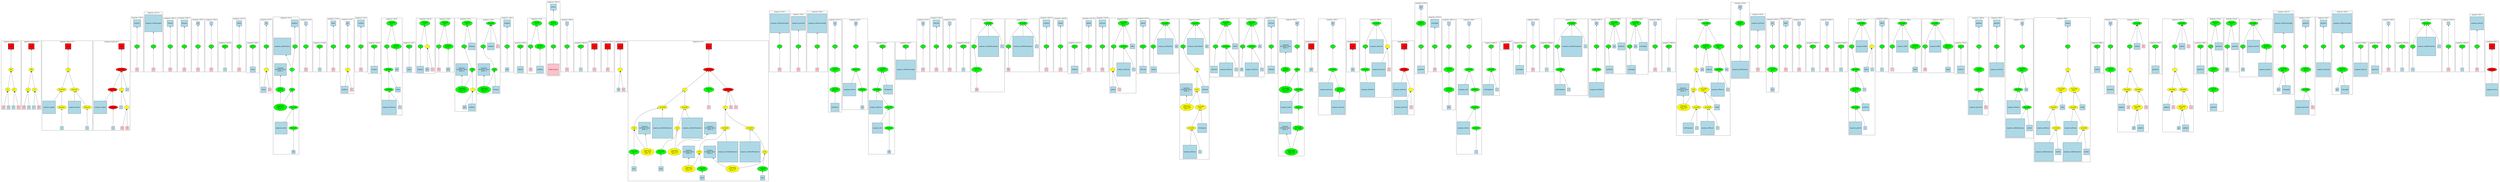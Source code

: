 strict graph "" {
	graph [bb="0,0,22923,1667",
		newrank=true
	];
	node [label="\N"];
	{
		graph [rank=same,
			rankdir=LR
		];
		rank2	[height=0.5,
			label="",
			pos="0.5,1245.5",
			style=invis,
			width=0.013889];
		12	[fillcolor=red,
			height=0.65278,
			label="\<ret\>",
			pos="116.5,1245.5",
			shape=square,
			style="filled,bold",
			width=0.65278];
		rank2 -- 12	[pos="1.4062,1245.5 31.828,1245.5 62.25,1245.5 92.672,1245.5",
			style=invis];
		30	[fillcolor=red,
			height=0.65278,
			label="\<ret\>",
			pos="338.5,1245.5",
			shape=square,
			style="filled,bold",
			width=0.65278];
		12 -- 30	[pos="140.35,1245.5 198.53,1245.5 256.71,1245.5 314.89,1245.5",
			style=invis];
		48	[fillcolor=red,
			height=0.65278,
			label="\<ret\>",
			pos="688.5,1245.5",
			shape=square,
			style="filled,bold",
			width=0.65278];
		30 -- 48	[pos="362.08,1245.5 463.03,1245.5 563.97,1245.5 664.91,1245.5",
			style=invis];
		68	[fillcolor=red,
			height=0.65278,
			label="\<ret\>",
			pos="1179.5,1245.5",
			shape=square,
			style="filled,bold",
			width=0.65278];
		48 -- 68	[pos="712.47,1245.5 860.24,1245.5 1008,1245.5 1155.8,1245.5",
			style=invis];
		129	[fillcolor=green,
			height=0.5,
			label="=",
			pos="1335.5,1245.5",
			style="filled,bold",
			width=0.75];
		68 -- 129	[pos="1203.3,1245.5 1238.3,1245.5 1273.3,1245.5 1308.4,1245.5",
			style=invis];
		343	[fillcolor=green,
			height=0.5,
			label="=",
			pos="1481.5,1245.5",
			style="filled,bold",
			width=0.75];
		129 -- 343	[pos="1362.6,1245.5 1393.1,1245.5 1423.6,1245.5 1454.1,1245.5",
			style=invis];
		395	[fillcolor=green,
			height=0.5,
			label="=",
			pos="1630.5,1245.5",
			style="filled,bold",
			width=0.75];
		343 -- 395	[pos="1508.6,1245.5 1540.2,1245.5 1571.8,1245.5 1603.4,1245.5",
			style=invis];
		405	[fillcolor=green,
			height=0.5,
			label="=",
			pos="1753.5,1245.5",
			style="filled,bold",
			width=0.75];
		395 -- 405	[pos="1657.9,1245.5 1680.7,1245.5 1703.5,1245.5 1726.2,1245.5",
			style=invis];
		409	[fillcolor=green,
			height=0.5,
			label="=",
			pos="1873.5,1245.5",
			style="filled,bold",
			width=0.75];
		405 -- 409	[pos="1780.7,1245.5 1802.6,1245.5 1824.4,1245.5 1846.3,1245.5",
			style=invis];
		414	[fillcolor=green,
			height=0.5,
			label="=",
			pos="1989.5,1245.5",
			style="filled,bold",
			width=0.75];
		409 -- 414	[pos="1900.7,1245.5 1921.3,1245.5 1941.9,1245.5 1962.4,1245.5",
			style=invis];
		420	[fillcolor=green,
			height=0.5,
			label="p++",
			pos="2108.5,1245.5",
			style="filled,bold",
			width=0.75];
		414 -- 420	[pos="2016.9,1245.5 2038.4,1245.5 2059.9,1245.5 2081.3,1245.5",
			style=invis];
		423	[fillcolor=green,
			height=0.5,
			label="=",
			pos="2231.5,1245.5",
			style="filled,bold",
			width=0.75];
		420 -- 423	[pos="2135.9,1245.5 2158.7,1245.5 2181.5,1245.5 2204.2,1245.5",
			style=invis];
		436	[fillcolor=green,
			height=0.5,
			label="p++",
			pos="2351.5,1245.5",
			style="filled,bold",
			width=0.75];
		423 -- 436	[pos="2258.7,1245.5 2280.6,1245.5 2302.4,1245.5 2324.3,1245.5",
			style=invis];
		438	[fillcolor=green,
			height=0.5,
			label="+=",
			pos="2472.5,1245.5",
			style="filled,bold",
			width=0.75];
		436 -- 438	[pos="2378.9,1245.5 2401.1,1245.5 2423.3,1245.5 2445.4,1245.5",
			style=invis];
		443	[fillcolor=green,
			height=0.5,
			label="=",
			pos="2740.5,1245.5",
			style="filled,bold",
			width=0.75];
		438 -- 443	[pos="2478.4,1263.1 2487.8,1288.1 2509,1333.1 2544.5,1352 2574.1,1367.7 2667,1369.6 2695.5,1352 2726.1,1333.1 2735.9,1288.5 2739,1263.4",
			style=invis];
		458	[fillcolor=green,
			height=0.5,
			label="=",
			pos="2839.5,1245.5",
			style="filled,bold",
			width=0.75];
		443 -- 458	[pos="2767.6,1245.5 2782.5,1245.5 2797.4,1245.5 2812.2,1245.5",
			style=invis];
		464	[fillcolor=green,
			height=0.5,
			label="p++",
			pos="2958.5,1245.5",
			style="filled,bold",
			width=0.75];
		458 -- 464	[pos="2866.9,1245.5 2888.4,1245.5 2909.9,1245.5 2931.3,1245.5",
			style=invis];
		467	[fillcolor=green,
			height=0.5,
			label="=",
			pos="3078.5,1245.5",
			style="filled,bold",
			width=0.75];
		464 -- 467	[pos="2985.7,1245.5 3007.6,1245.5 3029.4,1245.5 3051.3,1245.5",
			style=invis];
		471	[fillcolor=green,
			height=0.5,
			label="=",
			pos="3208.5,1245.5",
			style="filled,bold",
			width=0.75];
		467 -- 471	[pos="3105.7,1245.5 3130.8,1245.5 3156,1245.5 3181.2,1245.5",
			style=invis];
		476	[fillcolor=green,
			height=0.5,
			label="=",
			pos="3334.5,1245.5",
			style="filled,bold",
			width=0.75];
		471 -- 476	[pos="3235.6,1245.5 3259.5,1245.5 3283.5,1245.5 3307.4,1245.5",
			style=invis];
		498	[fillcolor=green,
			height=0.5,
			label="p++",
			pos="3450.5,1245.5",
			style="filled,bold",
			width=0.75];
		476 -- 498	[pos="3361.7,1245.5 3382.3,1245.5 3402.9,1245.5 3423.4,1245.5",
			style=invis];
		500	[fillcolor=green,
			height=0.5,
			label="=",
			pos="3561.5,1245.5",
			style="filled,bold",
			width=0.75];
		498 -- 500	[pos="3477.8,1245.5 3496.7,1245.5 3515.5,1245.5 3534.4,1245.5",
			style=invis];
		509	[fillcolor=green,
			height=0.5,
			label="p++",
			pos="3770.5,1245.5",
			style="filled,bold",
			width=0.75];
		500 -- 509	[pos="3563,1263.4 3566.1,1288.5 3575.9,1333.1 3606.5,1352 3643.2,1374.6 3665.8,1372.8 3703.5,1352 3737.7,1333 3756.8,1288.5 3765.3,1263.4",
			style=invis];
		511	[fillcolor=green,
			height=0.5,
			label="^=",
			pos="3870.5,1245.5",
			style="filled,bold",
			width=0.75];
		509 -- 511	[pos="3797.8,1245.5 3813,1245.5 3828.1,1245.5 3843.3,1245.5",
			style=invis];
		517	[fillcolor=green,
			height=0.5,
			label="=",
			pos="4059.5,1245.5",
			style="filled,bold",
			width=0.75];
		511 -- 517	[pos="3872,1263.4 3875.1,1288.5 3884.9,1333.1 3915.5,1352 3951.8,1374.4 3975.2,1374.4 4011.5,1352 4042.2,1333 4053.4,1288.9 4057.4,1263.8",
			style=invis];
		522	[fillcolor=green,
			height=0.5,
			label="=",
			pos="4305.5,1245.5",
			style="filled,bold",
			width=0.75];
		517 -- 522	[pos="4061,1263.4 4064.1,1288.5 4073.9,1333.1 4104.5,1352 4141.2,1374.6 4161.8,1368.7 4201.5,1352 4244.8,1333.7 4279.1,1287.6 4295.3,1262.4",
			style=invis];
		532	[fillcolor=green,
			height=0.5,
			label="=",
			pos="4471.5,1245.5",
			style="filled,bold",
			width=0.75];
		522 -- 532	[pos="4307,1263.4 4310.1,1288.5 4319.9,1333.1 4350.5,1352 4375.1,1367.1 4390.8,1366.9 4415.5,1352 4447.5,1332.6 4462.1,1288.3 4468,1263.3",
			style=invis];
		541	[fillcolor=green,
			height=0.5,
			label="=",
			pos="4702.5,1245.5",
			style="filled,bold",
			width=0.75];
		532 -- 541	[pos="4473,1263.4 4476.1,1288.5 4485.9,1333.1 4516.5,1352 4539,1365.9 4612.4,1364.7 4635.5,1352 4669.7,1333 4688.8,1288.5 4697.3,1263.4",
			style=invis];
		544	[fillcolor=green,
			height=0.5,
			label="p++",
			pos="4818.5,1245.5",
			style="filled,bold",
			width=0.75];
		541 -- 544	[pos="4729.7,1245.5 4750.3,1245.5 4770.9,1245.5 4791.4,1245.5",
			style=invis];
		546	[fillcolor=green,
			height=0.5,
			label="=",
			pos="4915.5,1245.5",
			style="filled,bold",
			width=0.75];
		544 -- 546	[pos="4845.8,1245.5 4859.9,1245.5 4874.1,1245.5 4888.3,1245.5",
			style=invis];
		576	[fillcolor=green,
			height=0.5,
			label="=",
			pos="5129.5,1245.5",
			style="filled,bold",
			width=0.75];
		546 -- 576	[pos="4917,1263.4 4920.1,1288.5 4929.9,1333.1 4960.5,1352 4997.2,1374.6 5019.4,1372.2 5057.5,1352 5093,1333.1 5114.2,1288.1 5123.6,1263.1",
			style=invis];
		583	[fillcolor=green,
			height=0.5,
			label="=",
			pos="5250.5,1245.5",
			style="filled,bold",
			width=0.75];
		576 -- 583	[pos="5156.9,1245.5 5179.1,1245.5 5201.3,1245.5 5223.4,1245.5",
			style=invis];
		589	[fillcolor=green,
			height=0.5,
			label="p++",
			pos="5369.5,1245.5",
			style="filled,bold",
			width=0.75];
		583 -- 589	[pos="5277.9,1245.5 5299.4,1245.5 5320.9,1245.5 5342.3,1245.5",
			style=invis];
		599	[fillcolor=red,
			height=0.65278,
			label="\<ret\>",
			pos="5489.5,1245.5",
			shape=square,
			style="filled,bold",
			width=0.65278];
		589 -- 599	[pos="5396.7,1245.5 5419.8,1245.5 5442.9,1245.5 5465.9,1245.5",
			style=invis];
		601	[fillcolor=red,
			height=0.65278,
			label="\<ret\>",
			pos="5605.5,1245.5",
			shape=square,
			style="filled,bold",
			width=0.65278];
		599 -- 601	[pos="5513.1,1245.5 5535.9,1245.5 5558.8,1245.5 5581.7,1245.5",
			style=invis];
		613	[fillcolor=red,
			height=0.65278,
			label="\<ret\>",
			pos="5721.5,1245.5",
			shape=square,
			style="filled,bold",
			width=0.65278];
		601 -- 613	[pos="5629.1,1245.5 5651.9,1245.5 5674.8,1245.5 5697.7,1245.5",
			style=invis];
		632	[fillcolor=red,
			height=0.65278,
			label="\<ret\>",
			pos="6423.5,1245.5",
			shape=square,
			style="filled,bold",
			width=0.65278];
		613 -- 632	[pos="5745.2,1245.5 5963.4,1245.5 6181.7,1245.5 6400,1245.5",
			style=invis];
		773	[fillcolor=green,
			height=0.5,
			label="=",
			pos="7158.5,1245.5",
			style="filled,bold",
			width=0.75];
		632 -- 773	[pos="6447.2,1245.5 6675.3,1245.5 6903.3,1245.5 7131.4,1245.5",
			style=invis];
		776	[fillcolor=green,
			height=0.5,
			label="=",
			pos="7325.5,1245.5",
			style="filled,bold",
			width=0.75];
		773 -- 776	[pos="7185.6,1245.5 7223.2,1245.5 7260.8,1245.5 7298.4,1245.5",
			style=invis];
		808	[fillcolor=green,
			height=0.5,
			label="=",
			pos="7492.5,1245.5",
			style="filled,bold",
			width=0.75];
		776 -- 808	[pos="7352.6,1245.5 7390.2,1245.5 7427.8,1245.5 7465.4,1245.5",
			style=invis];
		814	[fillcolor=green,
			height=0.5,
			label="=",
			pos="7647.5,1245.5",
			style="filled,bold",
			width=0.75];
		808 -- 814	[pos="7519.7,1245.5 7553.2,1245.5 7586.6,1245.5 7620.1,1245.5",
			style=invis];
		827	[fillcolor=green,
			height=0.5,
			label="=",
			pos="7834.5,1245.5",
			style="filled,bold",
			width=0.75];
		814 -- 827	[pos="7674.5,1245.5 7718.8,1245.5 7763.1,1245.5 7807.3,1245.5",
			style=invis];
		833	[fillcolor=green,
			height=0.5,
			label="p++",
			pos="8078.5,1245.5",
			style="filled,bold",
			width=0.75];
		827 -- 833	[pos="7861.7,1245.5 7924.9,1245.5 7988.2,1245.5 8051.4,1245.5",
			style=invis];
		842	[fillcolor=green,
			height=0.5,
			label="p++",
			pos="8285.5,1245.5",
			style="filled,bold",
			width=0.75];
		833 -- 842	[pos="8105.6,1245.5 8156.5,1245.5 8207.5,1245.5 8258.4,1245.5",
			style=invis];
		844	[fillcolor=green,
			height=0.5,
			label="=",
			pos="8437.5,1245.5",
			style="filled,bold",
			width=0.75];
		842 -- 844	[pos="8312.5,1245.5 8345.1,1245.5 8377.6,1245.5 8410.2,1245.5",
			style=invis];
		847	[fillcolor=green,
			height=0.5,
			label="=",
			pos="8553.5,1245.5",
			style="filled,bold",
			width=0.75];
		844 -- 847	[pos="8464.7,1245.5 8485.3,1245.5 8505.9,1245.5 8526.4,1245.5",
			style=invis];
		852	[fillcolor=green,
			height=0.5,
			label="=",
			pos="8669.5,1245.5",
			style="filled,bold",
			width=0.75];
		847 -- 852	[pos="8580.7,1245.5 8601.3,1245.5 8621.9,1245.5 8642.4,1245.5",
			style=invis];
		858	[fillcolor=green,
			height=0.5,
			label="p++",
			pos="8788.5,1245.5",
			style="filled,bold",
			width=0.75];
		852 -- 858	[pos="8696.9,1245.5 8718.4,1245.5 8739.9,1245.5 8761.3,1245.5",
			style=invis];
		870	[fillcolor=green,
			height=0.5,
			label="=",
			pos="8889.5,1245.5",
			style="filled,bold",
			width=0.75];
		858 -- 870	[pos="8815.7,1245.5 8831.3,1245.5 8846.8,1245.5 8862.4,1245.5",
			style=invis];
		877	[fillcolor=green,
			height=0.5,
			label="=",
			pos="9217.5,1245.5",
			style="filled,bold",
			width=0.75];
		870 -- 877	[pos="8891.2,1263.8 8894.7,1289 8905,1333.1 8935.5,1352 8957.6,1365.6 9147.4,1365.6 9169.5,1352 9200.2,1333 9211.4,1288.9 9215.4,1263.8",
			style=invis];
		885	[fillcolor=green,
			height=0.5,
			label="=",
			pos="9567.5,1245.5",
			style="filled,bold",
			width=0.75];
		877 -- 885	[pos="9219.2,1263.8 9222.7,1289 9233,1333.1 9263.5,1352 9285.6,1365.6 9474.6,1364.3 9497.5,1352 9532.4,1333.2 9552.7,1288.6 9561.8,1263.5",
			style=invis];
		888	[fillcolor=green,
			height=0.5,
			label="=",
			pos="9690.5,1245.5",
			style="filled,bold",
			width=0.75];
		885 -- 888	[pos="9594.9,1245.5 9617.7,1245.5 9640.5,1245.5 9663.2,1245.5",
			style=invis];
		899	[fillcolor=green,
			height=0.5,
			label="p++",
			pos="9813.5,1245.5",
			style="filled,bold",
			width=0.75];
		888 -- 899	[pos="9717.9,1245.5 9740.7,1245.5 9763.5,1245.5 9786.2,1245.5",
			style=invis];
		901	[fillcolor=green,
			height=0.5,
			label="<<=",
			pos="9936.5,1245.5",
			style="filled,bold",
			width=0.75];
		899 -- 901	[pos="9840.9,1245.5 9863.7,1245.5 9886.5,1245.5 9909.2,1245.5",
			style=invis];
		911	[fillcolor=green,
			height=0.5,
			label="=",
			pos="10056,1245.5",
			style="filled,bold",
			width=0.75];
		901 -- 911	[pos="9963.7,1245.5 9985.6,1245.5 10007,1245.5 10029,1245.5",
			style=invis];
		914	[fillcolor=green,
			height=0.5,
			label="=",
			pos="10160,1245.5",
			style="filled,bold",
			width=0.75];
		911 -- 914	[pos="10084,1245.5 10100,1245.5 10117,1245.5 10133,1245.5",
			style=invis];
		925	[fillcolor=green,
			height=0.5,
			label="<<=",
			pos="10438,1245.5",
			style="filled,bold",
			width=0.75];
		914 -- 925	[pos="10163,1263.7 10168,1288.7 10181,1332.7 10212,1352 10243,1370.5 10341,1369 10372,1352 10406,1333 10425,1288.5 10433,1263.4",
			style=invis];
		928	[fillcolor=green,
			height=0.5,
			label="|=",
			pos="10536,1245.5",
			style="filled,bold",
			width=0.75];
		925 -- 928	[pos="10466,1245.5 10480,1245.5 10494,1245.5 10508,1245.5",
			style=invis];
		933	[fillcolor=green,
			height=0.5,
			label="|=",
			pos="10824,1245.5",
			style="filled,bold",
			width=0.75];
		928 -- 933	[pos="10537,1263.8 10541,1289 10551,1333.1 10582,1352 10618,1374.6 10739,1374.6 10776,1352 10806,1333 10817,1288.9 10821,1263.8",
			style=invis];
		948	[fillcolor=green,
			height=0.5,
			label="=",
			pos="11130,1245.5",
			style="filled,bold",
			width=0.75];
		933 -- 948	[pos="10825,1263.8 10829,1289 10839,1333.1 10870,1352 10907,1375.3 11031,1374.2 11070,1352 11102,1332.8 11119,1288.4 11126,1263.4",
			style=invis];
		955	[fillcolor=green,
			height=0.5,
			label="=",
			pos="11392,1245.5",
			style="filled,bold",
			width=0.75];
		948 -- 955	[pos="11134,1263.7 11139,1288.7 11153,1332.6 11184,1352 11215,1370.4 11313,1370.5 11344,1352 11374,1333 11385,1288.9 11389,1263.8",
			style=invis];
		962	[fillcolor=green,
			height=0.5,
			label="+=",
			pos="11658,1245.5",
			style="filled,bold",
			width=0.75];
		955 -- 962	[pos="11393,1263.4 11396,1288.5 11406,1333.1 11436,1352 11466,1370.1 11561,1368.6 11592,1352 11626,1333 11645,1288.5 11653,1263.4",
			style=invis];
		978	[fillcolor=green,
			height=0.5,
			label="=",
			pos="11896,1245.5",
			style="filled,bold",
			width=0.75];
		962 -- 978	[pos="11664,1263.4 11672,1288.5 11691,1333 11726,1352 11748,1364.3 11819,1365.2 11840,1352 11873,1332.6 11887,1288.3 11893,1263.3",
			style=invis];
		992	[fillcolor=red,
			height=0.65278,
			label="\<ret\>",
			pos="12020,1245.5",
			shape=square,
			style="filled,bold",
			width=0.65278];
		978 -- 992	[pos="11924,1245.5 11948,1245.5 11972,1245.5 11997,1245.5",
			style=invis];
		1007	[fillcolor=green,
			height=0.5,
			label="=",
			pos="12214,1245.5",
			style="filled,bold",
			width=0.75];
		992 -- 1007	[pos="12044,1245.5 12092,1245.5 12140,1245.5 12187,1245.5",
			style=invis];
		1017	[fillcolor=red,
			height=0.65278,
			label="\<ret\>",
			pos="12394,1245.5",
			shape=square,
			style="filled,bold",
			width=0.65278];
		1007 -- 1017	[pos="12242,1245.5 12285,1245.5 12328,1245.5 12371,1245.5",
			style=invis];
		1019	[fillcolor=green,
			height=0.5,
			label="=",
			pos="12506,1245.5",
			style="filled,bold",
			width=0.75];
		1017 -- 1019	[pos="12418,1245.5 12438,1245.5 12458,1245.5 12478,1245.5",
			style=invis];
		1027	[fillcolor=red,
			height=0.65278,
			label="\<ret\>",
			pos="12874,1245.5",
			shape=square,
			style="filled,bold",
			width=0.65278];
		1019 -- 1027	[pos="12507,1263.4 12510,1288.5 12520,1333.1 12550,1352 12588,1375 12706,1367 12748,1352 12792,1335.5 12832,1295.2 12855,1269.2",
			style=invis];
		1052	[fillcolor=green,
			height=0.5,
			label="=",
			pos="13032,1245.5",
			style="filled,bold",
			width=0.75];
		1027 -- 1052	[pos="12897,1245.5 12933,1245.5 12969,1245.5 13005,1245.5",
			style=invis];
		1060	[fillcolor=green,
			height=0.5,
			label="=",
			pos="13152,1245.5",
			style="filled,bold",
			width=0.75];
		1052 -- 1060	[pos="13060,1245.5 13081,1245.5 13103,1245.5 13124,1245.5",
			style=invis];
		1082	[fillcolor=green,
			height=0.5,
			label="=",
			pos="13274,1245.5",
			style="filled,bold",
			width=0.75];
		1060 -- 1082	[pos="13179,1245.5 13202,1245.5 13224,1245.5 13247,1245.5",
			style=invis];
		1096	[fillcolor=green,
			height=0.5,
			label="=",
			pos="13456,1245.5",
			style="filled,bold",
			width=0.75];
		1082 -- 1096	[pos="13302,1245.5 13344,1245.5 13387,1245.5 13429,1245.5",
			style=invis];
		1107	[fillcolor=green,
			height=0.5,
			label="++",
			pos="13660,1245.5",
			style="filled,bold",
			width=0.75];
		1096 -- 1107	[pos="13484,1245.5 13533,1245.5 13583,1245.5 13633,1245.5",
			style=invis];
		1116	[fillcolor=red,
			height=0.65278,
			label="\<ret\>",
			pos="13802,1245.5",
			shape=square,
			style="filled,bold",
			width=0.65278];
		1107 -- 1116	[pos="13688,1245.5 13718,1245.5 13748,1245.5 13779,1245.5",
			style=invis];
		1117	[fillcolor=green,
			height=0.5,
			label="++",
			pos="13918,1245.5",
			style="filled,bold",
			width=0.75];
		1116 -- 1117	[pos="13826,1245.5 13848,1245.5 13870,1245.5 13891,1245.5",
			style=invis];
		1121	[fillcolor=green,
			height=0.5,
			label="=",
			pos="14034,1245.5",
			style="filled,bold",
			width=0.75];
		1117 -- 1121	[pos="13946,1245.5 13966,1245.5 13987,1245.5 14007,1245.5",
			style=invis];
		1127	[fillcolor=green,
			height=0.5,
			label="p++",
			pos="14154,1245.5",
			style="filled,bold",
			width=0.75];
		1121 -- 1127	[pos="14062,1245.5 14083,1245.5 14105,1245.5 14126,1245.5",
			style=invis];
		1129	[fillcolor=green,
			height=0.5,
			label="+=",
			pos="14254,1245.5",
			style="filled,bold",
			width=0.75];
		1127 -- 1129	[pos="14181,1245.5 14196,1245.5 14212,1245.5 14227,1245.5",
			style=invis];
		1136	[fillcolor=green,
			height=0.5,
			label="=",
			pos="14620,1245.5",
			style="filled,bold",
			width=0.75];
		1129 -- 1136	[pos="14256,1263.8 14260,1289 14270,1333.1 14300,1352 14323,1365.6 14511,1363.2 14534,1352 14573,1333.4 14600,1287.8 14612,1262.7",
			style=invis];
		1157	[fillcolor=green,
			height=0.5,
			label="=",
			pos="14734,1245.5",
			style="filled,bold",
			width=0.75];
		1136 -- 1157	[pos="14647,1245.5 14667,1245.5 14687,1245.5 14707,1245.5",
			style=invis];
		1162	[fillcolor=green,
			height=0.5,
			label="=",
			pos="14952,1245.5",
			style="filled,bold",
			width=0.75];
		1157 -- 1162	[pos="14736,1263.4 14739,1288.5 14749,1333.1 14780,1352 14803,1366.6 14881,1366.6 14904,1352 14935,1333 14946,1288.9 14950,1263.8",
			style=invis];
		1169	[fillcolor=green,
			height=0.5,
			label="=",
			pos="15196,1245.5",
			style="filled,bold",
			width=0.75];
		1162 -- 1169	[pos="14954,1263.4 14957,1288.5 14967,1333.1 14998,1352 15022,1367.3 15103,1366 15128,1352 15163,1333 15182,1288.5 15190,1263.4",
			style=invis];
		1175	[fillcolor=green,
			height=0.5,
			label="p++",
			pos="15314,1245.5",
			style="filled,bold",
			width=0.75];
		1169 -- 1175	[pos="15223,1245.5 15244,1245.5 15266,1245.5 15287,1245.5",
			style=invis];
		1178	[fillcolor=green,
			height=0.5,
			label="|=",
			pos="15548,1245.5",
			style="filled,bold",
			width=0.75];
		1175 -- 1178	[pos="15342,1245.5 15401,1245.5 15461,1245.5 15520,1245.5",
			style=invis];
		1211	[fillcolor=green,
			height=0.5,
			label="=",
			pos="15966,1245.5",
			style="filled,bold",
			width=0.75];
		1178 -- 1211	[pos="15550,1263.7 15555,1288.7 15568,1332.7 15600,1352 15625,1367.8 15844,1364.3 15872,1352 15912,1333.6 15943,1288 15957,1262.8",
			style=invis];
		1216	[fillcolor=green,
			height=0.5,
			label="=",
			pos="16126,1245.5",
			style="filled,bold",
			width=0.75];
		1211 -- 1216	[pos="15994,1245.5 16028,1245.5 16063,1245.5 16098,1245.5",
			style=invis];
		1250	[fillcolor=green,
			height=0.5,
			label="+=",
			pos="16258,1245.5",
			style="filled,bold",
			width=0.75];
		1216 -- 1250	[pos="16153,1245.5 16179,1245.5 16204,1245.5 16230,1245.5",
			style=invis];
		1270	[fillcolor=green,
			height=0.5,
			label="=",
			pos="16374,1245.5",
			style="filled,bold",
			width=0.75];
		1250 -- 1270	[pos="16285,1245.5 16306,1245.5 16326,1245.5 16347,1245.5",
			style=invis];
		1276	[fillcolor=green,
			height=0.5,
			label="=",
			pos="16490,1245.5",
			style="filled,bold",
			width=0.75];
		1270 -- 1276	[pos="16402,1245.5 16422,1245.5 16443,1245.5 16463,1245.5",
			style=invis];
		1282	[fillcolor=green,
			height=0.5,
			label="p++",
			pos="16610,1245.5",
			style="filled,bold",
			width=0.75];
		1276 -- 1282	[pos="16518,1245.5 16539,1245.5 16561,1245.5 16582,1245.5",
			style=invis];
		1287	[fillcolor=green,
			height=0.5,
			label="=",
			pos="16732,1245.5",
			style="filled,bold",
			width=0.75];
		1282 -- 1287	[pos="16637,1245.5 16660,1245.5 16682,1245.5 16705,1245.5",
			style=invis];
		1299	[fillcolor=green,
			height=0.5,
			label="p++",
			pos="16856,1245.5",
			style="filled,bold",
			width=0.75];
		1287 -- 1299	[pos="16760,1245.5 16783,1245.5 16805,1245.5 16828,1245.5",
			style=invis];
		1301	[fillcolor=green,
			height=0.5,
			label="=",
			pos="16956,1245.5",
			style="filled,bold",
			width=0.75];
		1299 -- 1301	[pos="16883,1245.5 16898,1245.5 16914,1245.5 16929,1245.5",
			style=invis];
		1314	[fillcolor=green,
			height=0.5,
			label="+=",
			pos="17248,1245.5",
			style="filled,bold",
			width=0.75];
		1301 -- 1314	[pos="16958,1263.4 16961,1288.5 16971,1333.1 17002,1352 17035,1372.9 17146,1371.2 17180,1352 17215,1333 17234,1288.5 17242,1263.4",
			style=invis];
		1317	[fillcolor=green,
			height=0.5,
			label="=",
			pos="17344,1245.5",
			style="filled,bold",
			width=0.75];
		1314 -- 1317	[pos="17275,1245.5 17289,1245.5 17303,1245.5 17317,1245.5",
			style=invis];
		1323	[fillcolor=green,
			height=0.5,
			label="=",
			pos="17656,1245.5",
			style="filled,bold",
			width=0.75];
		1317 -- 1323	[pos="17346,1263.4 17349,1288.5 17359,1333.1 17390,1352 17410,1364.7 17588,1364.7 17608,1352 17639,1333 17650,1288.9 17654,1263.8",
			style=invis];
		1346	[fillcolor=green,
			height=0.5,
			label="p++",
			pos="17988,1245.5",
			style="filled,bold",
			width=0.75];
		1323 -- 1346	[pos="17658,1263.4 17661,1288.5 17671,1333.1 17702,1352 17722,1364.7 17899,1363.7 17920,1352 17955,1333 17974,1288.5 17982,1263.4",
			style=invis];
		1362	[fillcolor=green,
			height=0.5,
			label="=",
			pos="18152,1245.5",
			style="filled,bold",
			width=0.75];
		1346 -- 1362	[pos="18015,1245.5 18051,1245.5 18088,1245.5 18125,1245.5",
			style=invis];
		1369	[fillcolor=green,
			height=0.5,
			label="+=",
			pos="18318,1245.5",
			style="filled,bold",
			width=0.75];
		1362 -- 1369	[pos="18180,1245.5 18217,1245.5 18254,1245.5 18291,1245.5",
			style=invis];
		1376	[fillcolor=green,
			height=0.5,
			label="=",
			pos="18544,1245.5",
			style="filled,bold",
			width=0.75];
		1369 -- 1376	[pos="18346,1245.5 18403,1245.5 18460,1245.5 18516,1245.5",
			style=invis];
		1385	[fillcolor=green,
			height=0.5,
			label="=",
			pos="18956,1245.5",
			style="filled,bold",
			width=0.75];
		1376 -- 1385	[pos="18571,1245.5 18690,1245.5 18810,1245.5 18929,1245.5",
			style=invis];
		1409	[fillcolor=green,
			height=0.5,
			label="p++",
			pos="19218,1245.5",
			style="filled,bold",
			width=0.75];
		1385 -- 1409	[pos="18984,1245.5 19052,1245.5 19121,1245.5 19190,1245.5",
			style=invis];
		1417	[fillcolor=green,
			height=0.5,
			label="=",
			pos="19334,1245.5",
			style="filled,bold",
			width=0.75];
		1409 -- 1417	[pos="19245,1245.5 19266,1245.5 19286,1245.5 19307,1245.5",
			style=invis];
		1423	[fillcolor=green,
			height=0.5,
			label="=",
			pos="19514,1245.5",
			style="filled,bold",
			width=0.75];
		1417 -- 1423	[pos="19362,1245.5 19403,1245.5 19445,1245.5 19486,1245.5",
			style=invis];
		1440	[fillcolor=green,
			height=0.5,
			label="p++",
			pos="19760,1245.5",
			style="filled,bold",
			width=0.75];
		1423 -- 1440	[pos="19515,1263.4 19518,1288.5 19528,1333.1 19558,1352 19584,1367.6 19666,1366.4 19692,1352 19727,1333 19746,1288.5 19754,1263.4",
			style=invis];
		1445	[fillcolor=green,
			height=0.5,
			label="=",
			pos="19938,1245.5",
			style="filled,bold",
			width=0.75];
		1440 -- 1445	[pos="19787,1245.5 19828,1245.5 19869,1245.5 19910,1245.5",
			style=invis];
		1462	[fillcolor=green,
			height=0.5,
			label="p++",
			pos="20184,1245.5",
			style="filled,bold",
			width=0.75];
		1445 -- 1462	[pos="19939,1263.4 19942,1288.5 19952,1333.1 19982,1352 20008,1367.6 20090,1366.4 20116,1352 20151,1333 20170,1288.5 20178,1263.4",
			style=invis];
		1476	[fillcolor=green,
			height=0.5,
			label="=",
			pos="20280,1245.5",
			style="filled,bold",
			width=0.75];
		1462 -- 1476	[pos="20211,1245.5 20225,1245.5 20239,1245.5 20253,1245.5",
			style=invis];
		1482	[fillcolor=green,
			height=0.5,
			label="=",
			pos="20442,1245.5",
			style="filled,bold",
			width=0.75];
		1476 -- 1482	[pos="20282,1263.8 20286,1289 20296,1333.1 20326,1352 20352,1367.8 20369,1367.8 20394,1352 20425,1333 20436,1288.9 20440,1263.8",
			style=invis];
		1487	[fillcolor=green,
			height=0.5,
			label="=",
			pos="20600,1245.5",
			style="filled,bold",
			width=0.75];
		1482 -- 1487	[pos="20444,1263.4 20447,1288.5 20457,1333.1 20488,1352 20512,1367.1 20528,1367.1 20552,1352 20583,1333 20594,1288.9 20598,1263.8",
			style=invis];
		1494	[fillcolor=green,
			height=0.5,
			label="-=",
			pos="20976,1245.5",
			style="filled,bold",
			width=0.75];
		1487 -- 1494	[pos="20602,1263.8 20606,1289 20616,1333.1 20646,1352 20689,1378.4 20826,1371.6 20872,1352 20916,1333.7 20949,1287.6 20965,1262.4",
			style=invis];
		1500	[fillcolor=green,
			height=0.5,
			label="=",
			pos="21176,1245.5",
			style="filled,bold",
			width=0.75];
		1494 -- 1500	[pos="21003,1245.5 21052,1245.5 21100,1245.5 21149,1245.5",
			style=invis];
		1506	[fillcolor=green,
			height=0.5,
			label="+=",
			pos="21342,1245.5",
			style="filled,bold",
			width=0.75];
		1500 -- 1506	[pos="21204,1245.5 21241,1245.5 21278,1245.5 21315,1245.5",
			style=invis];
		1520	[fillcolor=green,
			height=0.5,
			label="+=",
			pos="21510,1245.5",
			style="filled,bold",
			width=0.75];
		1506 -- 1520	[pos="21370,1245.5 21407,1245.5 21445,1245.5 21482,1245.5",
			style=invis];
		1525	[fillcolor=green,
			height=0.5,
			label="--",
			pos="21674,1245.5",
			style="filled,bold",
			width=0.75];
		1520 -- 1525	[pos="21537,1245.5 21573,1245.5 21610,1245.5 21646,1245.5",
			style=invis];
		1527	[fillcolor=green,
			height=0.5,
			label="p++",
			pos="21802,1245.5",
			style="filled,bold",
			width=0.75];
		1525 -- 1527	[pos="21700,1245.5 21725,1245.5 21750,1245.5 21774,1245.5",
			style=invis];
		1545	[fillcolor=green,
			height=0.5,
			label="=",
			pos="21918,1245.5",
			style="filled,bold",
			width=0.75];
		1527 -- 1545	[pos="21829,1245.5 21849,1245.5 21870,1245.5 21890,1245.5",
			style=invis];
		1551	[fillcolor=green,
			height=0.5,
			label="p++",
			pos="22036,1245.5",
			style="filled,bold",
			width=0.75];
		1545 -- 1551	[pos="21945,1245.5 21966,1245.5 21988,1245.5 22009,1245.5",
			style=invis];
		1553	[fillcolor=green,
			height=0.5,
			label="=",
			pos="22138,1245.5",
			style="filled,bold",
			width=0.75];
		1551 -- 1553	[pos="22064,1245.5 22079,1245.5 22095,1245.5 22110,1245.5",
			style=invis];
		1583	[fillcolor=green,
			height=0.5,
			label="=",
			pos="22468,1245.5",
			style="filled,bold",
			width=0.75];
		1553 -- 1583	[pos="22139,1263.4 22142,1288.5 22152,1333.1 22182,1352 22203,1364.7 22380,1363.7 22402,1352 22436,1333 22455,1288.5 22463,1263.4",
			style=invis];
		1589	[fillcolor=green,
			height=0.5,
			label="p++",
			pos="22588,1245.5",
			style="filled,bold",
			width=0.75];
		1583 -- 1589	[pos="22496,1245.5 22517,1245.5 22539,1245.5 22560,1245.5",
			style=invis];
		1611	[fillcolor=green,
			height=0.5,
			label="=",
			pos="22720,1245.5",
			style="filled,bold",
			width=0.75];
		1589 -- 1611	[pos="22615,1245.5 22641,1245.5 22666,1245.5 22692,1245.5",
			style=invis];
		1643	[fillcolor=red,
			height=0.65278,
			label="\<ret\>",
			pos="22854,1245.5",
			shape=square,
			style="filled,bold",
			width=0.65278];
		1611 -- 1643	[pos="22747,1245.5 22774,1245.5 22802,1245.5 22830,1245.5",
			style=invis];
		end	[height=0.5,
			label="",
			pos="22922,1245.5",
			style=invis,
			width=0.013889];
		1643 -- end	[pos="22877,1245.5 22892,1245.5 22907,1245.5 22922,1245.5",
			style=invis];
	}
	subgraph cluster1211 {
		graph [bb="15884,956.95,16048,1649.5",
			label="anagram.c:518:8",
			lheight=0.21,
			lp="15966,1638",
			lwidth=1.28
		];
		1211;
		1215	[fillcolor=lightblue,
			height=2.0556,
			label=anagram_pchDictionary,
			pos="15966,1039",
			shape=square,
			style=filled,
			width=2.0556];
		1211 -- 1215	[dir=back,
			pos="s,15966,1227.4 15966,1217.3 15966,1190.9 15966,1149.5 15966,1113.3"];
		1212	[fillcolor=green,
			height=0.74639,
			label="PtrDecl
quals: []",
			pos="15966,1452",
			style=filled,
			width=1.2178];
		1212 -- 1211	[dir=back,
			pos="s,15966,1425.1 15966,1415 15966,1370.5 15966,1296.7 15966,1263.5"];
		1213	[fillcolor=lightblue,
			height=0.5,
			label=pch,
			pos="15966,1600.5",
			shape=square,
			style=filled,
			width=0.5];
		1213 -- 1212	[dir=back,
			pos="s,15966,1582.4 15966,1572.2 15966,1545.6 15966,1505.3 15966,1479.1"];
	}
	subgraph cluster1482 {
		graph [bb="20408,1013,20558,1509.8",
			label="anagram.c:614:8",
			lheight=0.21,
			lp="20482,1498.3",
			lwidth=1.28
		];
		1482;
		1485	[fillcolor=lightblue,
			height=0.5,
			label=pw,
			pos="20442,1039",
			shape=square,
			style=filled,
			width=0.5];
		1482 -- 1485	[dir=back,
			pos="s,20442,1227.4 20442,1217.1 20442,1174.3 20442,1092.6 20442,1057.1"];
		1483	[fillcolor=green,
			height=0.74639,
			label="UnaryOp
op: *",
			pos="20482,1452",
			style=filled,
			width=1.316];
		1483 -- 1482	[dir=back,
			pos="s,20477,1425.1 20475,1415 20467,1370.5 20452,1296.7 20446,1263.5"];
		1484	[fillcolor=lightblue,
			height=0.86111,
			label=ppwEnd,
			pos="20518,1245.5",
			shape=square,
			style=filled,
			width=0.86111];
		1483 -- 1484	[dir=back,
			pos="s,20487,1425.1 20489,1415.1 20496,1375.9 20507,1313.7 20513,1276.8"];
	}
	subgraph cluster833 {
		graph [bb="7951.5,268.45,8187.5,1294.5",
			label="anagram.c:413:7",
			lheight=0.21,
			lp="8069.5,1283",
			lwidth=1.28
		];
		833;
		834	[fillcolor=green,
			height=0.74639,
			label="StructRef
type: .",
			pos="8078.5,1039",
			style=filled,
			width=1.3356];
		833 -- 834	[dir=back,
			pos="s,8078.5,1227.4 8078.5,1217.1 8078.5,1177.6 8078.5,1104.8 8078.5,1066"];
		835	[fillcolor=green,
			height=0.5,
			label=ArrayRef,
			pos="8027.5,856.95",
			style=filled,
			width=1.2277];
		834 -- 835	[dir=back,
			pos="s,8071.2,1012.2 8068.4,1002.4 8057.5,963.91 8040.6,904.16 8032.3,875.05"];
		841	[fillcolor=lightblue,
			height=1.1111,
			label=uFrequency,
			pos="8129.5,856.95",
			shape=square,
			style=filled,
			width=1.1111];
		834 -- 841	[dir=back,
			pos="s,8085.8,1012.2 8088.6,1002.4 8097.1,972.14 8109.5,928.63 8118.4,897.29"];
		836	[fillcolor=lightblue,
			height=1.6111,
			label=anagram_alPhrase,
			pos="8017.5,694.45",
			shape=square,
			style=filled,
			width=1.6111];
		835 -- 836	[dir=back,
			pos="s,8026.4,838.78 8025.8,828.75 8024.5,807.96 8022.7,778.57 8021.1,752.67"];
		837	[fillcolor=green,
			height=0.5,
			label=FuncCall,
			pos="8136.5,694.45",
			style=filled,
			width=1.1916];
		835 -- 837	[dir=back,
			pos="s,8038.8,839.38 8044.6,830.72 8067.1,797.61 8106,740.39 8125.1,712.18"];
		838	[fillcolor=lightblue,
			height=1.3056,
			label=anagram_ch2i,
			pos="8029.5,507.45",
			shape=square,
			style=filled,
			width=1.3056];
		837 -- 838	[dir=back,
			pos="s,8126.8,676.71 8121.8,667.96 8104.9,638.8 8076.9,590.47 8056.2,554.64"];
		839	[fillcolor=green,
			height=0.5,
			label=ExprList,
			pos="8136.5,507.45",
			style=filled,
			width=1.1555];
		837 -- 839	[dir=back,
			pos="s,8136.5,676.38 8136.5,666.35 8136.5,627.64 8136.5,557.67 8136.5,525.48"];
		840	[fillcolor=lightblue,
			height=0.5,
			label=ch,
			pos="8136.5,294.45",
			shape=square,
			style=filled,
			width=0.5];
		839 -- 840	[dir=back,
			pos="s,8136.5,489.19 8136.5,479.17 8136.5,435.04 8136.5,349.26 8136.5,312.66"];
	}
	subgraph cluster1017 {
		graph [bb="12340,1013,12448,1300",
			label="anagram.c:464:5",
			lheight=0.21,
			lp="12394,1288.5",
			lwidth=1.28
		];
		1017;
		1018	[fillcolor=lightblue,
			height=0.5,
			label=pw,
			pos="12394,1039",
			shape=square,
			style=filled,
			width=0.5];
		1017 -- 1018	[dir=back,
			pos="s,12394,1221.8 12394,1211.6 12394,1167.6 12394,1091.1 12394,1057.1"];
	}
	subgraph cluster1299 {
		graph [bb="16798,1013,16914,1294.5",
			label="anagram.c:540:61",
			lheight=0.21,
			lp="16856,1283",
			lwidth=1.38
		];
		1299;
		1300	[fillcolor=lightblue,
			height=0.5,
			label=j,
			pos="16856,1039",
			shape=square,
			style=filled,
			width=0.5];
		1299 -- 1300	[dir=back,
			pos="s,16856,1227.4 16856,1217.1 16856,1174.3 16856,1092.6 16856,1057.1"];
	}
	subgraph cluster1121 {
		graph [bb="13980,1013,14088,1501",
			label="anagram.c:496:9",
			lheight=0.21,
			lp="14034,1489.5",
			lwidth=1.28
		];
		1121;
		1123	[fillcolor=pink,
			height=0.5,
			label=0,
			pos="14034,1039",
			shape=square,
			style=filled,
			width=0.5];
		1121 -- 1123	[dir=back,
			pos="s,14034,1227.4 14034,1217.1 14034,1174.3 14034,1092.6 14034,1057.1"];
		1122	[fillcolor=lightblue,
			height=0.5,
			label=i,
			pos="14034,1452",
			shape=square,
			style=filled,
			width=0.5];
		1122 -- 1121	[dir=back,
			pos="s,14034,1433.9 14034,1423.6 14034,1380.8 14034,1299.1 14034,1263.6"];
	}
	subgraph cluster1301 {
		graph [bb="16922,443.95,17186,1501",
			label="anagram.c:541:7",
			lheight=0.21,
			lp="17054,1489.5",
			lwidth=1.28
		];
		1301;
		1307	[fillcolor=green,
			height=0.5,
			label=ArrayRef,
			pos="16986,1039",
			style=filled,
			width=1.2277];
		1301 -- 1307	[dir=back,
			pos="s,16959,1227.4 16960,1217.4 16966,1174.7 16978,1092.7 16983,1057.1"];
		1308	[fillcolor=green,
			height=0.74639,
			label="StructRef
type: ->",
			pos="16986,856.95",
			style=filled,
			width=1.3356];
		1307 -- 1308	[dir=back,
			pos="s,16986,1020.7 16986,1010.4 16986,976.1 16986,917.78 16986,884.09"];
		1313	[fillcolor=lightblue,
			height=0.5,
			label=j,
			pos="17070,856.95",
			shape=square,
			style=filled,
			width=0.5];
		1307 -- 1313	[dir=back,
			pos="s,16994,1021 16999,1012 17010,988.42 17028,952.56 17042,920.95 17050,905.59 17057,887.88 17062,875.16"];
		1309	[fillcolor=green,
			height=0.5,
			label=ArrayRef,
			pos="16986,694.45",
			style=filled,
			width=1.2277];
		1308 -- 1309	[dir=back,
			pos="s,16986,829.81 16986,819.52 16986,786.1 16986,738.07 16986,712.68"];
		1312	[fillcolor=lightblue,
			height=0.93056,
			label=pchWord,
			pos="17082,694.45",
			shape=square,
			style=filled,
			width=0.93056];
		1308 -- 1312	[dir=back,
			pos="s,17000,831.23 17006,822.29 17022,794.54 17046,755.42 17062,727.98"];
		1302	[fillcolor=green,
			height=0.5,
			label=ArrayRef,
			pos="17054,1452",
			style=filled,
			width=1.2277];
		1302 -- 1301	[dir=back,
			pos="s,17044,1434.1 17039,1425.2 17026,1401.7 17007,1365.9 16992,1334 16981,1309.7 16970,1280.8 16963,1263.1"];
		1303	[fillcolor=lightblue,
			height=1.4444,
			label=anagram_buffer,
			pos="17054,1245.5",
			shape=square,
			style=filled,
			width=1.4444];
		1302 -- 1303	[dir=back,
			pos="s,17054,1433.9 17054,1423.5 17054,1391.3 17054,1337.4 17054,1297.5"];
		1304	[fillcolor=yellow,
			height=0.5,
			label="+",
			pos="17150,1245.5",
			style=filled,
			width=0.75];
		1302 -- 1304	[dir=back,
			pos="s,17063,1434.1 17068,1425.2 17081,1401.7 17100,1365.9 17114,1334 17126,1309.7 17137,1280.8 17144,1263.1"];
		1305	[fillcolor=lightblue,
			height=0.65278,
			label=offset,
			pos="17094,1039",
			shape=square,
			style=filled,
			width=0.65278];
		1304 -- 1305	[dir=back,
			pos="s,17146,1227.4 17143,1217.6 17132,1177 17111,1100.7 17101,1062.6"];
		1306	[fillcolor=lightblue,
			height=0.5,
			label=j,
			pos="17154,1039",
			shape=square,
			style=filled,
			width=0.5];
		1304 -- 1306	[dir=back,
			pos="s,17151,1227.4 17151,1217.1 17152,1174.3 17153,1092.6 17154,1057.1"];
		1310	[fillcolor=lightblue,
			height=1.5417,
			label=anagram_apwSol,
			pos="16986,507.45",
			shape=square,
			style=filled,
			width=1.5417];
		1309 -- 1310	[dir=back,
			pos="s,16986,676.38 16986,666.14 16986,639.14 16986,597.07 16986,563.18"];
		1311	[fillcolor=lightblue,
			height=0.5,
			label=i,
			pos="17078,507.45",
			shape=square,
			style=filled,
			width=0.5];
		1309 -- 1311	[dir=back,
			pos="s,16999,677.08 17005,668.97 17019,649.94 17038,622.4 17050,595.95 17062,572.69 17069,543.83 17074,525.77"];
	}
	subgraph cluster1476 {
		graph [bb="20246,655.45,20400,1509.8",
			label="anagram.c:613:8",
			lheight=0.21,
			lp="20322,1498.3",
			lwidth=1.28
		];
		1476;
		1479	[fillcolor=green,
			height=0.74639,
			label="UnaryOp
op: *",
			pos="20300,1039",
			style=filled,
			width=1.316];
		1476 -- 1479	[dir=back,
			pos="s,20282,1227.4 20283,1217.4 20287,1177.9 20294,1104.9 20298,1066"];
		1480	[fillcolor=green,
			height=0.74639,
			label="UnaryOp
op: --",
			pos="20300,856.95",
			style=filled,
			width=1.316];
		1479 -- 1480	[dir=back,
			pos="s,20300,1011.8 20300,1001.5 20300,966.61 20300,914.77 20300,883.87"];
		1481	[fillcolor=lightblue,
			height=0.86111,
			label=ppwEnd,
			pos="20300,694.45",
			shape=square,
			style=filled,
			width=0.86111];
		1480 -- 1481	[dir=back,
			pos="s,20300,829.81 20300,819.51 20300,791.17 20300,752.32 20300,725.69"];
		1477	[fillcolor=green,
			height=0.74639,
			label="UnaryOp
op: *",
			pos="20322,1452",
			style=filled,
			width=1.316];
		1477 -- 1476	[dir=back,
			pos="s,20317,1425.1 20315,1415.2 20306,1370.8 20291,1296.8 20284,1263.5"];
		1478	[fillcolor=lightblue,
			height=0.90278,
			label=ppwStart,
			pos="20358,1245.5",
			shape=square,
			style=filled,
			width=0.90278];
		1477 -- 1478	[dir=back,
			pos="s,20327,1425.1 20329,1414.7 20336,1376 20346,1315.1 20353,1278.2"];
	}
	subgraph cluster1007 {
		graph [bb="12082,625.45,12332,1501",
			label="anagram.c:462:3",
			lheight=0.21,
			lp="12208,1489.5",
			lwidth=1.28
		];
		1007;
		1009	[fillcolor=green,
			height=0.5,
			label=ArrayRef,
			pos="12214,1039",
			style=filled,
			width=1.2277];
		1007 -- 1009	[dir=back,
			pos="s,12214,1227.4 12214,1217.1 12214,1174.3 12214,1092.6 12214,1057.1"];
		1010	[fillcolor=lightblue,
			height=1.6944,
			label=anagram_apwCand,
			pos="12152,856.95",
			shape=square,
			style=filled,
			width=1.6944];
		1009 -- 1010	[dir=back,
			pos="s,12209,1021 12205,1011.4 12197,986.93 12184,949.8 12173,918.18"];
		1011	[fillcolor=green,
			height=0.74639,
			label="UnaryOp
op: p++",
			pos="12278,856.95",
			style=filled,
			width=1.316];
		1009 -- 1011	[dir=back,
			pos="s,12220,1021 12224,1011.2 12236,976.79 12257,917.44 12269,883.58"];
		1012	[fillcolor=lightblue,
			height=1.6944,
			label=anagram_cpwCand,
			pos="12264,694.45",
			shape=square,
			style=filled,
			width=1.6944];
		1011 -- 1012	[dir=back,
			pos="s,12275,829.81 12274,819.82 12273,800.89 12271,777.2 12269,755.59"];
		1008	[fillcolor=lightblue,
			height=0.5,
			label=pw,
			pos="12214,1452",
			shape=square,
			style=filled,
			width=0.5];
		1008 -- 1007	[dir=back,
			pos="s,12214,1433.9 12214,1423.6 12214,1380.8 12214,1299.1 12214,1263.6"];
	}
	subgraph cluster1551 {
		graph [bb="21980,1013,22094,1294.5",
			label="anagram.c:642:24",
			lheight=0.21,
			lp="22037,1283",
			lwidth=1.38
		];
		1551;
		1552	[fillcolor=lightblue,
			height=0.5,
			label=i,
			pos="22036,1039",
			shape=square,
			style=filled,
			width=0.5];
		1551 -- 1552	[dir=back,
			pos="s,22036,1227.4 22036,1217.1 22036,1174.3 22036,1092.6 22036,1057.1"];
	}
	subgraph cluster1462 {
		graph [bb="20130,998.45,20238,1294.5",
			label="anagram.c:586:7",
			lheight=0.21,
			lp="20184,1283",
			lwidth=1.28
		];
		1462;
		1463	[fillcolor=lightblue,
			height=0.90278,
			label=ppwStart,
			pos="20184,1039",
			shape=square,
			style=filled,
			width=0.90278];
		1462 -- 1463	[dir=back,
			pos="s,20184,1227.4 20184,1217.1 20184,1179.4 20184,1111.6 20184,1071.7"];
	}
	subgraph cluster992 {
		graph [bb="11966,1013,12074,1300",
			label="anagram.c:454:3",
			lheight=0.21,
			lp="12020,1288.5",
			lwidth=1.28
		];
		992;
		993	[fillcolor=lightblue,
			height=0.5,
			label=pw,
			pos="12020,1039",
			shape=square,
			style=filled,
			width=0.5];
		992 -- 993	[dir=back,
			pos="s,12020,1221.8 12020,1211.6 12020,1167.6 12020,1091.1 12020,1057.1"];
	}
	subgraph cluster1417 {
		graph [bb="19280,816.45,19390,1501",
			label="anagram.c:573:5",
			lheight=0.21,
			lp="19334,1489.5",
			lwidth=1.28
		];
		1417;
		1419	[fillcolor=green,
			height=0.74639,
			label="UnaryOp
op: *",
			pos="19334,1039",
			style=filled,
			width=1.316];
		1417 -- 1419	[dir=back,
			pos="s,19334,1227.4 19334,1217.1 19334,1177.6 19334,1104.8 19334,1066"];
		1420	[fillcolor=lightblue,
			height=0.90278,
			label=ppwStart,
			pos="19334,856.95",
			shape=square,
			style=filled,
			width=0.90278];
		1419 -- 1420	[dir=back,
			pos="s,19334,1011.8 19334,1001.7 19334,968.85 19334,920.95 19334,889.62"];
		1418	[fillcolor=lightblue,
			height=0.5,
			label=pw,
			pos="19334,1452",
			shape=square,
			style=filled,
			width=0.5];
		1418 -- 1417	[dir=back,
			pos="s,19334,1433.9 19334,1423.6 19334,1380.8 19334,1299.1 19334,1263.6"];
	}
	subgraph cluster827 {
		graph [bb="7713.5,668.45,7943.5,1501",
			label="anagram.c:412:7",
			lheight=0.21,
			lp="7828.5,1489.5",
			lwidth=1.28
		];
		827;
		829	[fillcolor=green,
			height=0.5,
			label=FuncCall,
			pos="7834.5,1039",
			style=filled,
			width=1.1916];
		827 -- 829	[dir=back,
			pos="s,7834.5,1227.4 7834.5,1217.1 7834.5,1174.3 7834.5,1092.6 7834.5,1057.1"];
		830	[fillcolor=lightblue,
			height=1.5556,
			label=anagram_tolower,
			pos="7777.5,856.95",
			shape=square,
			style=filled,
			width=1.5556];
		829 -- 830	[dir=back,
			pos="s,7829.1,1021 7826,1011.2 7817.9,985.4 7805.2,945.55 7794.9,912.96"];
		831	[fillcolor=green,
			height=0.5,
			label=ExprList,
			pos="7893.5,856.95",
			style=filled,
			width=1.1555];
		829 -- 831	[dir=back,
			pos="s,7840.1,1021 7843.2,1011.3 7855.5,973.73 7877.6,906.4 7887.9,874.97"];
		832	[fillcolor=lightblue,
			height=0.5,
			label=ch,
			pos="7893.5,694.45",
			shape=square,
			style=filled,
			width=0.5];
		831 -- 832	[dir=back,
			pos="s,7893.5,838.78 7893.5,828.39 7893.5,795.12 7893.5,740.18 7893.5,712.51"];
		828	[fillcolor=lightblue,
			height=0.5,
			label=ch,
			pos="7834.5,1452",
			shape=square,
			style=filled,
			width=0.5];
		828 -- 827	[dir=back,
			pos="s,7834.5,1433.9 7834.5,1423.6 7834.5,1380.8 7834.5,1299.1 7834.5,1263.6"];
	}
	subgraph cluster1409 {
		graph [bb="19164,1004.5,19272,1294.5",
			label="anagram.c:568:5",
			lheight=0.21,
			lp="19218,1283",
			lwidth=1.28
		];
		1409;
		1410	[fillcolor=lightblue,
			height=0.73611,
			label=iLetter,
			pos="19218,1039",
			shape=square,
			style=filled,
			width=0.73611];
		1409 -- 1410	[dir=back,
			pos="s,19218,1227.4 19218,1217.1 19218,1177.4 19218,1104.4 19218,1065.6"];
	}
	subgraph cluster1545 {
		graph [bb="21864,1013,21972,1501",
			label="anagram.c:642:9",
			lheight=0.21,
			lp="21918,1489.5",
			lwidth=1.28
		];
		1545;
		1547	[fillcolor=pink,
			height=0.5,
			label=0,
			pos="21918,1039",
			shape=square,
			style=filled,
			width=0.5];
		1545 -- 1547	[dir=back,
			pos="s,21918,1227.4 21918,1217.1 21918,1174.3 21918,1092.6 21918,1057.1"];
		1546	[fillcolor=lightblue,
			height=0.5,
			label=i,
			pos="21918,1452",
			shape=square,
			style=filled,
			width=0.5];
		1546 -- 1545	[dir=back,
			pos="s,21918,1433.9 21918,1423.6 21918,1380.8 21918,1299.1 21918,1263.6"];
	}
	subgraph cluster978 {
		graph [bb="11720,248.98,11958,1501",
			label="anagram.c:453:3",
			lheight=0.21,
			lp="11840,1489.5",
			lwidth=1.28
		];
		978;
		980	[fillcolor=green,
			height=0.5,
			label=Cast,
			pos="11896,1039",
			style=filled,
			width=0.75];
		978 -- 980	[dir=back,
			pos="s,11896,1227.4 11896,1217.1 11896,1174.3 11896,1092.6 11896,1057.1"];
		981	[fillcolor=green,
			height=1.041,
			label="Typename
name: None
quals: []",
			pos="11788,856.95",
			style=filled,
			width=1.6303];
		980 -- 981	[dir=back,
			pos="s,11887,1022 11882,1013.4 11863,982.05 11830,927.6 11808,892.18"];
		985	[fillcolor=green,
			height=0.5,
			label=FuncCall,
			pos="11908,856.95",
			style=filled,
			width=1.1916];
		980 -- 985	[dir=back,
			pos="s,11898,1020.7 11898,1010.5 11900,972.84 11905,906.44 11906,875.16"];
		986	[fillcolor=lightblue,
			height=1.5,
			label=anagram_malloc,
			pos="11794,694.45",
			shape=square,
			style=filled,
			width=1.5];
		985 -- 986	[dir=back,
			pos="s,11896,839.38 11890,830.98 11874,809.09 11851,776.53 11831,748.81"];
		987	[fillcolor=green,
			height=0.5,
			label=ExprList,
			pos="11908,694.45",
			style=filled,
			width=1.1555];
		985 -- 987	[dir=back,
			pos="s,11908,838.78 11908,828.39 11908,795.12 11908,740.18 11908,712.51"];
		979	[fillcolor=lightblue,
			height=0.5,
			label=pw,
			pos="11896,1452",
			shape=square,
			style=filled,
			width=0.5];
		979 -- 978	[dir=back,
			pos="s,11896,1433.9 11896,1423.6 11896,1380.8 11896,1299.1 11896,1263.6"];
		988	[fillcolor=green,
			height=0.74639,
			label="UnaryOp
op: sizeof",
			pos="11902,507.45",
			style=filled,
			width=1.3749];
		987 -- 988	[dir=back,
			pos="s,11907,676.38 11907,666.29 11905,630.91 11903,569.46 11902,534.59"];
		982	[fillcolor=green,
			height=0.74639,
			label="PtrDecl
quals: []",
			pos="11788,1039",
			style=filled,
			width=1.2178];
		982 -- 981	[dir=back,
			pos="s,11788,1011.8 11788,1001.8 11788,970.56 11788,925.73 11788,894.45"];
		983	[fillcolor=lightblue,
			height=1.4722,
			label="TypeDecl
declname: None
quals: []",
			pos="11788,1245.5",
			shape=square,
			style=filled,
			width=1.4722];
		983 -- 982	[dir=back,
			pos="s,11788,1192.3 11788,1182.1 11788,1143.2 11788,1095.2 11788,1066.1"];
		989	[fillcolor=green,
			height=1.041,
			label="Typename
name: None
quals: []",
			pos="11840,294.45",
			style=filled,
			width=1.6303];
		988 -- 989	[dir=back,
			pos="s,11894,480.58 11891,470.76 11880,431.97 11862,370.33 11850,331.43"];
		990	[fillcolor=lightblue,
			height=1.4722,
			label="TypeDecl
declname: None
quals: []",
			pos="11782,507.45",
			shape=square,
			style=filled,
			width=1.4722];
		990 -- 989	[dir=back,
			pos="s,11796,454.3 11799,444.19 11809,407.48 11821,362.34 11830,331.48"];
	}
	subgraph cluster962 {
		graph [bb="11604,999.95,11712,1513.5",
			label="anagram.c:443:7",
			lheight=0.21,
			lp="11658,1502",
			lwidth=1.28
		];
		962;
		964	[fillcolor=lightblue,
			height=0.86111,
			label=cbtNeed,
			pos="11658,1039",
			shape=square,
			style=filled,
			width=0.86111];
		962 -- 964	[dir=back,
			pos="s,11658,1227.4 11658,1217 11658,1178.8 11658,1109.8 11658,1070.2"];
		963	[fillcolor=lightblue,
			height=0.84722,
			label=cbtUsed,
			pos="11658,1452",
			shape=square,
			style=filled,
			width=0.84722];
		963 -- 962	[dir=back,
			pos="s,11658,1421.2 11658,1411 11658,1366.3 11658,1295.8 11658,1263.6"];
	}
	subgraph cluster1385 {
		graph [bb="18654,205.45,19156,1510",
			label="anagram.c:564:5",
			lheight=0.21,
			lp="18904,1498.5",
			lwidth=1.28
		];
		1385;
		1387	[fillcolor=yellow,
			height=0.5,
			label="<<",
			pos="18956,1039",
			style=filled,
			width=0.75];
		1385 -- 1387	[dir=back,
			pos="s,18956,1227.4 18956,1217.1 18956,1174.3 18956,1092.6 18956,1057.1"];
		1388	[fillcolor=yellow,
			height=0.74639,
			label="StructRef
type: .",
			pos="18900,856.95",
			style=filled,
			width=1.3356];
		1387 -- 1388	[dir=back,
			pos="s,18951,1021 18948,1011.2 18937,976.79 18918,917.44 18908,883.58"];
		1395	[fillcolor=yellow,
			height=0.74639,
			label="StructRef
type: .",
			pos="19014,856.95",
			style=filled,
			width=1.3356];
		1387 -- 1395	[dir=back,
			pos="s,18962,1021 18965,1011.2 18976,976.79 18995,917.44 19005,883.58"];
		1389	[fillcolor=yellow,
			height=0.5,
			label=ArrayRef,
			pos="18822,694.45",
			style=filled,
			width=1.2277];
		1388 -- 1389	[dir=back,
			pos="s,18887,830.88 18883,821.44 18867,787.88 18843,738.29 18831,712.48"];
		1394	[fillcolor=lightblue,
			height=0.625,
			label=uBits,
			pos="18908,694.45",
			shape=square,
			style=filled,
			width=0.625];
		1388 -- 1394	[dir=back,
			pos="s,18901,829.81 18901,819.63 18903,788 18905,743.21 18906,716.96"];
		1396	[fillcolor=yellow,
			height=0.5,
			label=ArrayRef,
			pos="19006,694.45",
			style=filled,
			width=1.2277];
		1395 -- 1396	[dir=back,
			pos="s,19012,829.81 19012,819.52 19010,786.1 19008,738.07 19007,712.68"];
		1401	[fillcolor=lightblue,
			height=0.69444,
			label=uShift,
			pos="19094,694.45",
			shape=square,
			style=filled,
			width=0.69444];
		1395 -- 1401	[dir=back,
			pos="s,19026,830.88 19031,821.81 19046,791.1 19068,746.73 19081,719.57"];
		1386	[fillcolor=lightblue,
			height=0.75,
			label=qMask,
			pos="18956,1452",
			shape=square,
			style=filled,
			width=0.75];
		1386 -- 1385	[dir=back,
			pos="s,18956,1424.6 18956,1414.5 18956,1370.1 18956,1296.9 18956,1263.7"];
		1390	[fillcolor=lightblue,
			height=1.6111,
			label=anagram_alPhrase,
			pos="18732,507.45",
			shape=square,
			style=filled,
			width=1.6111];
		1389 -- 1390	[dir=back,
			pos="s,18814,676.71 18810,667.44 18797,641.2 18776,599.82 18760,565.86"];
		1391	[fillcolor=yellow,
			height=0.5,
			label=ArrayRef,
			pos="18852,507.45",
			style=filled,
			width=1.2277];
		1389 -- 1391	[dir=back,
			pos="s,18825,676.38 18827,666.35 18833,627.64 18844,557.67 18849,525.48"];
		1397	[fillcolor=lightblue,
			height=1.6111,
			label=anagram_alPhrase,
			pos="18978,507.45",
			shape=square,
			style=filled,
			width=1.6111];
		1396 -- 1397	[dir=back,
			pos="s,19004,676.38 19002,666.37 18998,640.03 18992,599.18 18986,565.63"];
		1398	[fillcolor=yellow,
			height=0.5,
			label=ArrayRef,
			pos="19098,507.45",
			style=filled,
			width=1.2277];
		1396 -- 1398	[dir=back,
			pos="s,19015,676.71 19019,667.68 19038,629.19 19073,557.76 19089,525.29"];
		1392	[fillcolor=lightblue,
			height=2.25,
			label=anagram_achByFrequency,
			pos="18742,294.45",
			shape=square,
			style=filled,
			width=2.25];
		1391 -- 1392	[dir=back,
			pos="s,18843,489.54 18838,480.33 18825,454.23 18803,412.76 18784,375.71"];
		1393	[fillcolor=lightblue,
			height=0.73611,
			label=iLetter,
			pos="18868,294.45",
			shape=square,
			style=filled,
			width=0.73611];
		1391 -- 1393	[dir=back,
			pos="s,18853,489.19 18854,479.09 18857,438.02 18863,361.01 18866,321.02"];
		1399	[fillcolor=lightblue,
			height=2.25,
			label=anagram_achByFrequency,
			pos="18994,294.45",
			shape=square,
			style=filled,
			width=2.25];
		1398 -- 1399	[dir=back,
			pos="s,19089,489.54 19085,480.33 19072,454.23 19052,412.76 19034,375.71"];
		1400	[fillcolor=lightblue,
			height=0.73611,
			label=iLetter,
			pos="19120,294.45",
			shape=square,
			style=filled,
			width=0.73611];
		1398 -- 1400	[dir=back,
			pos="s,19099,489.19 19100,479.09 19105,438.02 19113,361.01 19118,321.02"];
	}
	subgraph cluster1589 {
		graph [bb="22530,1013,22646,1294.5",
			label="anagram.c:654:23",
			lheight=0.21,
			lp="22588,1283",
			lwidth=1.38
		];
		1589;
		1590	[fillcolor=lightblue,
			height=0.5,
			label=i,
			pos="22588,1039",
			shape=square,
			style=filled,
			width=0.5];
		1589 -- 1590	[dir=back,
			pos="s,22588,1227.4 22588,1217.1 22588,1174.3 22588,1092.6 22588,1057.1"];
	}
	subgraph cluster1527 {
		graph [bb="21748,998.45,21856,1294.5",
			label="anagram.c:630:5",
			lheight=0.21,
			lp="21802,1283",
			lwidth=1.28
		];
		1527;
		1528	[fillcolor=lightblue,
			height=0.90278,
			label=ppwStart,
			pos="21802,1039",
			shape=square,
			style=filled,
			width=0.90278];
		1527 -- 1528	[dir=back,
			pos="s,21802,1227.4 21802,1217.1 21802,1179.4 21802,1111.6 21802,1071.7"];
	}
	subgraph cluster1583 {
		graph [bb="22414,1013,22522,1501",
			label="anagram.c:654:9",
			lheight=0.21,
			lp="22468,1489.5",
			lwidth=1.28
		];
		1583;
		1585	[fillcolor=pink,
			height=0.5,
			label=0,
			pos="22468,1039",
			shape=square,
			style=filled,
			width=0.5];
		1583 -- 1585	[dir=back,
			pos="s,22468,1227.4 22468,1217.1 22468,1174.3 22468,1092.6 22468,1057.1"];
		1584	[fillcolor=lightblue,
			height=0.5,
			label=i,
			pos="22468,1452",
			shape=square,
			style=filled,
			width=0.5];
		1584 -- 1583	[dir=back,
			pos="s,22468,1433.9 22468,1423.6 22468,1380.8 22468,1299.1 22468,1263.6"];
	}
	subgraph cluster955 {
		graph [bb="11356,972.95,11596,1509.8",
			label="anagram.c:442:7",
			lheight=0.21,
			lp="11476,1498.3",
			lwidth=1.28
		];
		955;
		961	[fillcolor=lightblue,
			height=0.5,
			label=iq,
			pos="11382,1039",
			shape=square,
			style=filled,
			width=0.5];
		955 -- 961	[dir=back,
			pos="s,11391,1227.4 11390,1217.1 11388,1174.3 11385,1092.6 11383,1057.1"];
		956	[fillcolor=green,
			height=0.74639,
			label="StructRef
type: .",
			pos="11480,1452",
			style=filled,
			width=1.3356];
		956 -- 955	[dir=back,
			pos="s,11469,1425.5 11464,1416.4 11454,1393.2 11440,1361.8 11428,1334 11417,1309.4 11405,1280.6 11398,1263"];
		957	[fillcolor=green,
			height=0.5,
			label=ArrayRef,
			pos="11480,1245.5",
			style=filled,
			width=1.2277];
		956 -- 957	[dir=back,
			pos="s,11480,1425.1 11480,1415 11480,1370.5 11480,1296.7 11480,1263.5"];
		960	[fillcolor=lightblue,
			height=0.5,
			label=iq,
			pos="11560,1245.5",
			shape=square,
			style=filled,
			width=0.5];
		956 -- 960	[dir=back,
			pos="s,11493,1425.8 11497,1416.7 11508,1393.7 11523,1362.4 11534,1334 11543,1310 11551,1281.6 11556,1263.8"];
		958	[fillcolor=lightblue,
			height=1.6111,
			label=anagram_alPhrase,
			pos="11476,1039",
			shape=square,
			style=filled,
			width=1.6111];
		957 -- 958	[dir=back,
			pos="s,11480,1227.4 11480,1217.1 11479,1186.6 11478,1136.3 11478,1097.2"];
		959	[fillcolor=lightblue,
			height=0.5,
			label=i,
			pos="11570,1039",
			shape=square,
			style=filled,
			width=0.5];
		957 -- 959	[dir=back,
			pos="s,11490,1227.7 11495,1218.6 11509,1194 11529,1155.6 11544,1121 11553,1099.4 11561,1073.6 11566,1057"];
	}
	subgraph cluster68 {
		graph [bb="919.5,481.45,1273.5,1300",
			label="anagram_ctype.h:42:3",
			lheight=0.21,
			lp="1096.5,1288.5",
			lwidth=1.69
		];
		68;
		69	[fillcolor=red,
			height=0.5,
			label=TernaryOp,
			pos="1179.5,1039",
			style=filled,
			width=1.3721];
		68 -- 69	[dir=back,
			pos="s,1179.5,1221.8 1179.5,1211.6 1179.5,1167.6 1179.5,1091.1 1179.5,1057.1"];
		70	[fillcolor=red,
			height=0.5,
			label=FuncCall,
			pos="1091.5,856.95",
			style=filled,
			width=1.1916];
		69 -- 70	[dir=back,
			pos="s,1171.2,1021 1166.7,1011.7 1148.3,974.18 1115.1,906.15 1099.7,874.71"];
		74	[fillcolor=yellow,
			height=0.5,
			label="+",
			pos="1179.5,856.95",
			style=filled,
			width=0.75];
		69 -- 74	[dir=back,
			pos="s,1179.5,1020.7 1179.5,1010.5 1179.5,972.84 1179.5,906.44 1179.5,875.16"];
		79	[fillcolor=lightblue,
			height=0.5,
			label=c,
			pos="1242.5,856.95",
			shape=square,
			style=filled,
			width=0.5];
		69 -- 79	[dir=back,
			pos="s,1185.4,1021 1188.8,1011.3 1202,973.73 1225.5,906.4 1236.5,874.97"];
		71	[fillcolor=lightblue,
			height=1.5278,
			label=anagram_isupper,
			pos="982.5,694.45",
			shape=square,
			style=filled,
			width=1.5278];
		70 -- 71	[dir=back,
			pos="s,1080.2,839.38 1074.6,831.05 1059.8,809.35 1038,777.11 1019.2,749.52"];
		72	[fillcolor=red,
			height=0.5,
			label=ExprList,
			pos="1097.5,694.45",
			style=filled,
			width=1.1555];
		70 -- 72	[dir=back,
			pos="s,1092.1,838.78 1092.5,828.39 1093.8,795.12 1095.8,740.18 1096.9,712.51"];
		75	[fillcolor=lightblue,
			height=0.5,
			label=c,
			pos="1175.5,694.45",
			shape=square,
			style=filled,
			width=0.5];
		74 -- 75	[dir=back,
			pos="s,1179.1,838.78 1178.8,828.39 1178,795.12 1176.6,740.18 1175.9,712.51"];
		76	[fillcolor=yellow,
			height=0.5,
			label="-",
			pos="1238.5,694.45",
			style=filled,
			width=0.75];
		74 -- 76	[dir=back,
			pos="s,1185.6,839.38 1189.1,829.87 1201.3,796.63 1222.1,740.15 1232.4,712.18"];
		73	[fillcolor=lightblue,
			height=0.5,
			label=c,
			pos="1097.5,507.45",
			shape=square,
			style=filled,
			width=0.5];
		72 -- 73	[dir=back,
			pos="s,1097.5,676.38 1097.5,666.35 1097.5,627.64 1097.5,557.67 1097.5,525.48"];
		77	[fillcolor=pink,
			height=0.5,
			label="'a'",
			pos="1188.5,507.45",
			shape=square,
			style=filled,
			width=0.5];
		76 -- 77	[dir=back,
			pos="s,1233.9,676.38 1231.2,666.35 1220.7,627.64 1201.8,557.67 1193.1,525.48"];
		78	[fillcolor=pink,
			height=0.5,
			label="'A'",
			pos="1242.5,507.45",
			shape=square,
			style=filled,
			width=0.5];
		76 -- 78	[dir=back,
			pos="s,1238.9,676.38 1239.1,666.35 1239.9,627.64 1241.4,557.67 1242.1,525.48"];
	}
	subgraph cluster1178 {
		graph [bb="15380,441.45,15876,1501",
			label="anagram.c:509:5",
			lheight=0.21,
			lp="15628,1489.5",
			lwidth=1.28
		];
		1178;
		1188	[fillcolor=yellow,
			height=0.5,
			label="<<",
			pos="15544,1039",
			style=filled,
			width=0.75];
		1178 -- 1188	[dir=back,
			pos="s,15547,1227.4 15547,1217.1 15546,1174.3 15545,1092.6 15545,1057.1"];
		1189	[fillcolor=yellow,
			height=0.5,
			label=Cast,
			pos="15540,856.95",
			style=filled,
			width=0.75];
		1188 -- 1189	[dir=back,
			pos="s,15544,1020.7 15544,1010.5 15543,972.84 15541,906.44 15540,875.16"];
		1196	[fillcolor=yellow,
			height=0.74639,
			label="StructRef
type: .",
			pos="15632,856.95",
			style=filled,
			width=1.3356];
		1188 -- 1196	[dir=back,
			pos="s,15550,1021.3 15554,1011.7 15561,993.8 15570,969.61 15580,948.95 15592,925.87 15606,900.61 15617,882.57"];
		1190	[fillcolor=yellow,
			height=1.041,
			label="Typename
name: None
quals: []",
			pos="15448,694.45",
			style=filled,
			width=1.6303];
		1189 -- 1190	[dir=back,
			pos="s,15532,839.66 15527,830.4 15521,816.76 15512,799.77 15504,784.95 15493,766.28 15480,745.98 15470,729.44"];
		1193	[fillcolor=yellow,
			height=0.5,
			label=ArrayRef,
			pos="15568,694.45",
			style=filled,
			width=1.2277];
		1189 -- 1193	[dir=back,
			pos="s,15543,838.78 15544,828.83 15550,795.59 15560,740.3 15565,712.51"];
		1197	[fillcolor=yellow,
			height=0.5,
			label=ArrayRef,
			pos="15674,694.45",
			style=filled,
			width=1.2277];
		1196 -- 1197	[dir=back,
			pos="s,15639,830.17 15642,820.33 15651,786.91 15663,738.38 15670,712.77"];
		1200	[fillcolor=lightblue,
			height=0.69444,
			label=uShift,
			pos="15762,694.45",
			shape=square,
			style=filled,
			width=0.69444];
		1196 -- 1200	[dir=back,
			pos="s,15650,831.62 15656,823.57 15665,810.89 15677,796.62 15690,784.95 15705,770.43 15714,772.72 15728,756.95 15737,745.86 15745,731.51 \
15751,719.47"];
		1179	[fillcolor=green,
			height=0.5,
			label=ArrayRef,
			pos="15648,1452",
			style=filled,
			width=1.2277];
		1179 -- 1178	[dir=back,
			pos="s,15639,1434.2 15635,1425 15614,1382.3 15573,1298.3 15556,1262.8"];
		1180	[fillcolor=green,
			height=0.74639,
			label="StructRef
type: ->",
			pos="15648,1245.5",
			style=filled,
			width=1.3356];
		1179 -- 1180	[dir=back,
			pos="s,15648,1433.9 15648,1423.6 15648,1384.1 15648,1311.3 15648,1272.5"];
		1183	[fillcolor=green,
			height=0.74639,
			label="StructRef
type: .",
			pos="15766,1245.5",
			style=filled,
			width=1.3356];
		1179 -- 1183	[dir=back,
			pos="s,15657,1434.2 15662,1425.4 15685,1385.9 15729,1310.3 15751,1271.2"];
		1181	[fillcolor=lightblue,
			height=0.5,
			label=pw,
			pos="15608,1039",
			shape=square,
			style=filled,
			width=0.5];
		1180 -- 1181	[dir=back,
			pos="s,15642,1218.6 15640,1208.5 15632,1164 15617,1090.2 15611,1057"];
		1182	[fillcolor=lightblue,
			height=0.83333,
			label=aqMask,
			pos="15674,1039",
			shape=square,
			style=filled,
			width=0.83333];
		1180 -- 1182	[dir=back,
			pos="s,15651,1218.6 15652,1208.5 15657,1168.9 15665,1106 15670,1069.3"];
		1184	[fillcolor=green,
			height=0.5,
			label=ArrayRef,
			pos="15766,1039",
			style=filled,
			width=1.2277];
		1183 -- 1184	[dir=back,
			pos="s,15766,1218.6 15766,1208.5 15766,1164 15766,1090.2 15766,1057"];
		1187	[fillcolor=lightblue,
			height=0.5,
			label=iq,
			pos="15846,1039",
			shape=square,
			style=filled,
			width=0.5];
		1183 -- 1187	[dir=back,
			pos="s,15777,1219.2 15781,1209.9 15792,1185.3 15807,1151.4 15818,1121 15827,1099.2 15835,1073.7 15840,1057.2"];
		1185	[fillcolor=lightblue,
			height=1.6111,
			label=anagram_alPhrase,
			pos="15756,856.95",
			shape=square,
			style=filled,
			width=1.6111];
		1184 -- 1185	[dir=back,
			pos="s,15765,1020.7 15764,1010.4 15763,985.14 15761,946.96 15759,915.13"];
		1186	[fillcolor=lightblue,
			height=0.5,
			label=i,
			pos="15850,856.95",
			shape=square,
			style=filled,
			width=0.5];
		1184 -- 1186	[dir=back,
			pos="s,15774,1021 15779,1012 15791,988.46 15809,952.61 15824,920.95 15831,905.61 15838,887.91 15843,875.18"];
		1194	[fillcolor=lightblue,
			height=1.2778,
			label=cchFrequency,
			pos="15490,507.45",
			shape=square,
			style=filled,
			width=1.2778];
		1193 -- 1194	[dir=back,
			pos="s,15561,676.38 15557,667.14 15545,637.64 15524,589.27 15509,553.68"];
		1195	[fillcolor=lightblue,
			height=0.5,
			label=i,
			pos="15572,507.45",
			shape=square,
			style=filled,
			width=0.5];
		1193 -- 1195	[dir=back,
			pos="s,15569,676.38 15569,666.35 15570,627.64 15571,557.67 15571,525.48"];
		1198	[fillcolor=lightblue,
			height=1.6111,
			label=anagram_alPhrase,
			pos="15672,507.45",
			shape=square,
			style=filled,
			width=1.6111];
		1197 -- 1198	[dir=back,
			pos="s,15674,676.38 15674,666.37 15674,640.03 15673,599.18 15672,565.63"];
		1199	[fillcolor=lightblue,
			height=0.5,
			label=i,
			pos="15766,507.45",
			shape=square,
			style=filled,
			width=0.5];
		1197 -- 1199	[dir=back,
			pos="s,15687,677.05 15693,668.93 15707,649.87 15726,622.32 15738,595.95 15749,572.65 15757,543.8 15762,525.76"];
		1191	[fillcolor=lightblue,
			height=1.4722,
			label="TypeDecl
declname: None
quals: []",
			pos="15442,856.95",
			shape=square,
			style=filled,
			width=1.4722];
		1191 -- 1190	[dir=back,
			pos="s,15443,803.84 15444,793.77 15445,772.91 15445,750.33 15446,732.07"];
	}
	subgraph cluster948 {
		graph [bb="11082,972.95,11348,1509.8",
			label="anagram.c:441:7",
			lheight=0.21,
			lp="11216,1498.3",
			lwidth=1.28
		];
		948;
		954	[fillcolor=lightblue,
			height=0.84722,
			label=cbtUsed,
			pos="11122,1039",
			shape=square,
			style=filled,
			width=0.84722];
		948 -- 954	[dir=back,
			pos="s,11130,1227.4 11129,1217 11128,1178.5 11125,1109 11123,1069.5"];
		949	[fillcolor=green,
			height=0.74639,
			label="StructRef
type: .",
			pos="11228,1452",
			style=filled,
			width=1.3356];
		949 -- 948	[dir=back,
			pos="s,11216,1425.9 11212,1416.6 11191,1372.1 11154,1296.1 11138,1262.9"];
		950	[fillcolor=green,
			height=0.5,
			label=ArrayRef,
			pos="11228,1245.5",
			style=filled,
			width=1.2277];
		949 -- 950	[dir=back,
			pos="s,11228,1425.1 11228,1415 11228,1370.5 11228,1296.7 11228,1263.5"];
		953	[fillcolor=lightblue,
			height=0.69444,
			label=uShift,
			pos="11316,1245.5",
			shape=square,
			style=filled,
			width=0.69444];
		949 -- 953	[dir=back,
			pos="s,11240,1425.6 11245,1416.5 11255,1393.3 11270,1362 11282,1334 11290,1312.8 11300,1288.4 11306,1270.7"];
		951	[fillcolor=lightblue,
			height=1.6111,
			label=anagram_alPhrase,
			pos="11228,1039",
			shape=square,
			style=filled,
			width=1.6111];
		950 -- 951	[dir=back,
			pos="s,11228,1227.4 11228,1217.1 11228,1186.6 11228,1136.3 11228,1097.2"];
		952	[fillcolor=lightblue,
			height=0.5,
			label=i,
			pos="11322,1039",
			shape=square,
			style=filled,
			width=0.5];
		950 -- 952	[dir=back,
			pos="s,11239,1227.7 11244,1219.1 11259,1194.6 11280,1156.1 11296,1121 11305,1099.5 11313,1073.6 11318,1057"];
	}
	subgraph cluster1376 {
		graph [bb="18396,418.45,18646,1501",
			label="anagram.c:563:5",
			lheight=0.21,
			lp="18520,1489.5",
			lwidth=1.28
		];
		1376;
		1378	[fillcolor=green,
			height=0.74639,
			label="StructRef
type: .",
			pos="18544,1039",
			style=filled,
			width=1.3356];
		1376 -- 1378	[dir=back,
			pos="s,18544,1227.4 18544,1217.1 18544,1177.6 18544,1104.8 18544,1066"];
		1379	[fillcolor=green,
			height=0.5,
			label=ArrayRef,
			pos="18504,856.95",
			style=filled,
			width=1.2277];
		1378 -- 1379	[dir=back,
			pos="s,18538,1012.2 18536,1002.4 18527,963.91 18514,904.16 18507,875.05"];
		1384	[fillcolor=lightblue,
			height=0.5,
			label=iq,
			pos="18584,856.95",
			shape=square,
			style=filled,
			width=0.5];
		1378 -- 1384	[dir=back,
			pos="s,18549,1012.2 18551,1002.4 18560,963.91 18573,904.16 18580,875.05"];
		1380	[fillcolor=lightblue,
			height=1.6111,
			label=anagram_alPhrase,
			pos="18468,694.45",
			shape=square,
			style=filled,
			width=1.6111];
		1379 -- 1380	[dir=back,
			pos="s,18500,838.78 18497,828.75 18493,807.96 18486,778.57 18480,752.67"];
		1381	[fillcolor=green,
			height=0.5,
			label=ArrayRef,
			pos="18588,694.45",
			style=filled,
			width=1.2277];
		1379 -- 1381	[dir=back,
			pos="s,18512,839.08 18517,829.97 18535,796.71 18564,740.08 18579,712.1"];
		1377	[fillcolor=lightblue,
			height=0.5,
			label=iq,
			pos="18544,1452",
			shape=square,
			style=filled,
			width=0.5];
		1377 -- 1376	[dir=back,
			pos="s,18544,1433.9 18544,1423.6 18544,1380.8 18544,1299.1 18544,1263.6"];
		1382	[fillcolor=lightblue,
			height=2.25,
			label=anagram_achByFrequency,
			pos="18484,507.45",
			shape=square,
			style=filled,
			width=2.25];
		1381 -- 1382	[dir=back,
			pos="s,18578,676.71 18573,667.94 18562,647.31 18545,617.09 18529,588.49"];
		1383	[fillcolor=lightblue,
			height=0.73611,
			label=iLetter,
			pos="18610,507.45",
			shape=square,
			style=filled,
			width=0.73611];
		1381 -- 1383	[dir=back,
			pos="s,18590,676.38 18591,666.23 18595,630.63 18603,568.7 18607,533.96"];
	}
	subgraph cluster1525 {
		graph [bb="21608,972.95,21740,1294.5",
			label="anagram.c:629:8",
			lheight=0.21,
			lp="21674,1283",
			lwidth=1.28
		];
		1525;
		1526	[fillcolor=lightblue,
			height=1.6111,
			label=anagram_cpwLast,
			pos="21674,1039",
			shape=square,
			style=filled,
			width=1.6111];
		1525 -- 1526	[dir=back,
			pos="s,21674,1227.4 21674,1217.1 21674,1186.6 21674,1136.3 21674,1097.2"];
	}
	subgraph cluster1175 {
		graph [bb="15258,1013,15372,1294.5",
			label="anagram.c:508:24",
			lheight=0.21,
			lp="15315,1283",
			lwidth=1.38
		];
		1175;
		1176	[fillcolor=lightblue,
			height=0.5,
			label=i,
			pos="15314,1039",
			shape=square,
			style=filled,
			width=0.5];
		1175 -- 1176	[dir=back,
			pos="s,15314,1227.4 15314,1217.1 15314,1174.3 15314,1092.6 15314,1057.1"];
	}
	subgraph cluster1369 {
		graph [bb="18250,969.95,18388,1514",
			label="anagram.c:559:3",
			lheight=0.21,
			lp="18318,1502.5",
			lwidth=1.28
		];
		1369;
		1371	[fillcolor=lightblue,
			height=1.6944,
			label=anagram_cpwCand,
			pos="18318,1039",
			shape=square,
			style=filled,
			width=1.6944];
		1369 -- 1371	[dir=back,
			pos="s,18318,1227.4 18318,1217.3 18318,1187.7 18318,1139.1 18318,1100.3"];
		1370	[fillcolor=lightblue,
			height=0.86111,
			label=ppwEnd,
			pos="18318,1452",
			shape=square,
			style=filled,
			width=0.86111];
		1370 -- 1369	[dir=back,
			pos="s,18318,1420.8 18318,1410.5 18318,1365.7 18318,1295.6 18318,1263.5"];
	}
	subgraph cluster814 {
		graph [bb="7590.5,650.45,7705.5,1501",
			label="anagram.c:410:13",
			lheight=0.21,
			lp="7648,1489.5",
			lwidth=1.38
		];
		814;
		816	[fillcolor=green,
			height=0.74639,
			label="UnaryOp
op: *",
			pos="7647.5,1039",
			style=filled,
			width=1.316];
		814 -- 816	[dir=back,
			pos="s,7647.5,1227.4 7647.5,1217.1 7647.5,1177.6 7647.5,1104.8 7647.5,1066"];
		817	[fillcolor=green,
			height=0.74639,
			label="UnaryOp
op: p++",
			pos="7647.5,856.95",
			style=filled,
			width=1.316];
		816 -- 817	[dir=back,
			pos="s,7647.5,1011.8 7647.5,1001.5 7647.5,966.61 7647.5,914.77 7647.5,883.87"];
		818	[fillcolor=lightblue,
			height=1,
			label=pchPhrase,
			pos="7647.5,694.45",
			shape=square,
			style=filled,
			width=1];
		817 -- 818	[dir=back,
			pos="s,7647.5,829.81 7647.5,819.73 7647.5,793.06 7647.5,757 7647.5,730.59"];
		815	[fillcolor=lightblue,
			height=0.5,
			label=ch,
			pos="7647.5,1452",
			shape=square,
			style=filled,
			width=0.5];
		815 -- 814	[dir=back,
			pos="s,7647.5,1433.9 7647.5,1423.6 7647.5,1380.8 7647.5,1299.1 7647.5,1263.6"];
	}
	subgraph cluster1169 {
		graph [bb="15142,1013,15250,1501",
			label="anagram.c:508:9",
			lheight=0.21,
			lp="15196,1489.5",
			lwidth=1.28
		];
		1169;
		1171	[fillcolor=pink,
			height=0.5,
			label=0,
			pos="15196,1039",
			shape=square,
			style=filled,
			width=0.5];
		1169 -- 1171	[dir=back,
			pos="s,15196,1227.4 15196,1217.1 15196,1174.3 15196,1092.6 15196,1057.1"];
		1170	[fillcolor=lightblue,
			height=0.5,
			label=i,
			pos="15196,1452",
			shape=square,
			style=filled,
			width=0.5];
		1170 -- 1169	[dir=back,
			pos="s,15196,1433.9 15196,1423.6 15196,1380.8 15196,1299.1 15196,1263.6"];
	}
	subgraph cluster12 {
		graph [bb="9.5,668.45,223.5,1300",
			label="anagram_ctype.h:27:3",
			lheight=0.21,
			lp="116.5,1288.5",
			lwidth=1.69
		];
		12;
		13	[fillcolor=yellow,
			height=0.5,
			label="&&",
			pos="116.5,1039",
			style=filled,
			width=0.75];
		12 -- 13	[dir=back,
			pos="s,116.5,1221.8 116.5,1211.6 116.5,1167.6 116.5,1091.1 116.5,1057.1"];
		14	[fillcolor=yellow,
			height=0.5,
			label="<=",
			pos="80.5,856.95",
			style=filled,
			width=0.75];
		13 -- 14	[dir=back,
			pos="s,113.11,1021 111.07,1010.8 103.54,973.16 90.162,906.26 83.904,874.97"];
		17	[fillcolor=yellow,
			height=0.5,
			label="<=",
			pos="152.5,856.95",
			style=filled,
			width=0.75];
		13 -- 17	[dir=back,
			pos="s,119.89,1021 121.93,1010.8 129.46,973.16 142.84,906.26 149.1,874.97"];
		15	[fillcolor=pink,
			height=0.5,
			label="'a'",
			pos="35.5,694.45",
			shape=square,
			style=filled,
			width=0.5];
		14 -- 15	[dir=back,
			pos="s,75.769,839.08 72.988,829.16 63.69,796 48.129,740.5 40.303,712.58"];
		16	[fillcolor=lightblue,
			height=0.5,
			label=c,
			pos="89.5,694.45",
			shape=square,
			style=filled,
			width=0.5];
		14 -- 16	[dir=back,
			pos="s,81.463,838.78 82.045,828.39 83.911,795.12 86.992,740.18 88.544,712.51"];
		18	[fillcolor=lightblue,
			height=0.5,
			label=c,
			pos="143.5,694.45",
			shape=square,
			style=filled,
			width=0.5];
		17 -- 18	[dir=back,
			pos="s,151.54,838.78 150.95,828.39 149.09,795.12 146.01,740.18 144.46,712.51"];
		19	[fillcolor=pink,
			height=0.5,
			label="'z'",
			pos="197.5,694.45",
			shape=square,
			style=filled,
			width=0.5];
		17 -- 19	[dir=back,
			pos="s,157.23,839.08 160.01,829.16 169.31,796 184.87,740.5 192.7,712.58"];
	}
	subgraph cluster1162 {
		graph [bb="14918,993.95,15134,1509.8",
			label="anagram.c:506:3",
			lheight=0.21,
			lp="15026,1498.3",
			lwidth=1.28
		];
		1162;
		1166	[fillcolor=lightblue,
			height=1.0278,
			label=cchLength,
			pos="14962,1039",
			shape=square,
			style=filled,
			width=1.0278];
		1162 -- 1166	[dir=back,
			pos="s,14953,1227.4 14954,1217 14956,1180.7 14959,1116.5 14961,1076.2"];
		1163	[fillcolor=green,
			height=0.74639,
			label="StructRef
type: ->",
			pos="15016,1452",
			style=filled,
			width=1.3356];
		1163 -- 1162	[dir=back,
			pos="s,15008,1425.1 15004,1415.2 14991,1370.7 14968,1296.3 14958,1263.2"];
		1164	[fillcolor=lightblue,
			height=0.5,
			label=pw,
			pos="15016,1245.5",
			shape=square,
			style=filled,
			width=0.5];
		1163 -- 1164	[dir=back,
			pos="s,15016,1425.1 15016,1415 15016,1370.5 15016,1296.7 15016,1263.5"];
		1165	[fillcolor=lightblue,
			height=1.0278,
			label=cchLength,
			pos="15088,1245.5",
			shape=square,
			style=filled,
			width=1.0278];
		1163 -- 1165	[dir=back,
			pos="s,15025,1425.5 15028,1416 15041,1378.9 15062,1320.3 15076,1282.6"];
	}
	subgraph cluster847 {
		graph [bb="8499.5,1013,8607.5,1513.5",
			label="anagram.c:420:3",
			lheight=0.21,
			lp="8553.5,1502",
			lwidth=1.28
		];
		847;
		849	[fillcolor=pink,
			height=0.5,
			label=0,
			pos="8553.5,1039",
			shape=square,
			style=filled,
			width=0.5];
		847 -- 849	[dir=back,
			pos="s,8553.5,1227.4 8553.5,1217.1 8553.5,1174.3 8553.5,1092.6 8553.5,1057.1"];
		848	[fillcolor=lightblue,
			height=0.84722,
			label=cbtUsed,
			pos="8553.5,1452",
			shape=square,
			style=filled,
			width=0.84722];
		848 -- 847	[dir=back,
			pos="s,8553.5,1421.2 8553.5,1411 8553.5,1366.3 8553.5,1295.8 8553.5,1263.6"];
	}
	subgraph cluster1157 {
		graph [bb="14700,997.45,14910,1509.8",
			label="anagram.c:505:3",
			lheight=0.21,
			lp="14804,1498.3",
			lwidth=1.28
		];
		1157;
		1161	[fillcolor=lightblue,
			height=0.93056,
			label=pchWord,
			pos="14742,1039",
			shape=square,
			style=filled,
			width=0.93056];
		1157 -- 1161	[dir=back,
			pos="s,14735,1227.4 14735,1217.2 14737,1179.9 14739,1112.8 14740,1072.8"];
		1158	[fillcolor=green,
			height=0.74639,
			label="StructRef
type: ->",
			pos="14798,1452",
			style=filled,
			width=1.3356];
		1158 -- 1157	[dir=back,
			pos="s,14790,1425.1 14786,1415.2 14773,1370.7 14750,1296.3 14740,1263.2"];
		1159	[fillcolor=lightblue,
			height=0.5,
			label=pw,
			pos="14798,1245.5",
			shape=square,
			style=filled,
			width=0.5];
		1158 -- 1159	[dir=back,
			pos="s,14798,1425.1 14798,1415 14798,1370.5 14798,1296.7 14798,1263.5"];
		1160	[fillcolor=lightblue,
			height=0.93056,
			label=pchWord,
			pos="14868,1245.5",
			shape=square,
			style=filled,
			width=0.93056];
		1158 -- 1160	[dir=back,
			pos="s,14806,1425.5 14810,1415.7 14823,1377.3 14844,1316.4 14856,1279"];
	}
	subgraph cluster808 {
		graph [bb="7402.5,1013,7582.5,1565",
			label="anagram.c:408:3",
			lheight=0.21,
			lp="7492.5,1553.5",
			lwidth=1.28
		];
		808;
		810	[fillcolor=pink,
			height=0.5,
			label=0,
			pos="7492.5,1039",
			shape=square,
			style=filled,
			width=0.5];
		808 -- 810	[dir=back,
			pos="s,7492.5,1227.4 7492.5,1217.1 7492.5,1174.3 7492.5,1092.6 7492.5,1057.1"];
		809	[fillcolor=lightblue,
			height=2.2778,
			label=anagram_cchPhraseLength,
			pos="7492.5,1452",
			shape=square,
			style=filled,
			width=2.2778];
		809 -- 808	[dir=back,
			pos="s,7492.5,1369.8 7492.5,1359.6 7492.5,1323.2 7492.5,1285 7492.5,1263.6"];
	}
	subgraph cluster1136 {
		graph [bb="14548,784.95,14692,1501",
			label="anagram.c:501:3",
			lheight=0.21,
			lp="14620,1489.5",
			lwidth=1.28
		];
		1136;
		1138	[fillcolor=green,
			height=0.5,
			label=FuncCall,
			pos="14620,1039",
			style=filled,
			width=1.1916];
		1136 -- 1138	[dir=back,
			pos="s,14620,1227.4 14620,1217.1 14620,1174.3 14620,1092.6 14620,1057.1"];
		1139	[fillcolor=lightblue,
			height=1.7778,
			label=anagram_NextWord,
			pos="14620,856.95",
			shape=square,
			style=filled,
			width=1.7778];
		1138 -- 1139	[dir=back,
			pos="s,14620,1020.7 14620,1010.7 14620,987.02 14620,951.83 14620,921.2"];
		1137	[fillcolor=lightblue,
			height=0.5,
			label=pw,
			pos="14620,1452",
			shape=square,
			style=filled,
			width=0.5];
		1137 -- 1136	[dir=back,
			pos="s,14620,1433.9 14620,1423.6 14620,1380.8 14620,1299.1 14620,1263.6"];
	}
	subgraph cluster1362 {
		graph [bb="18050,625.45,18242,1514",
			label="anagram.c:558:18",
			lheight=0.21,
			lp="18146,1502.5",
			lwidth=1.38
		];
		1362;
		1365	[fillcolor=green,
			height=0.74639,
			label="UnaryOp
op: &",
			pos="18152,1039",
			style=filled,
			width=1.316];
		1362 -- 1365	[dir=back,
			pos="s,18152,1227.4 18152,1217.1 18152,1177.6 18152,1104.8 18152,1066"];
		1366	[fillcolor=green,
			height=0.5,
			label=ArrayRef,
			pos="18152,856.95",
			style=filled,
			width=1.2277];
		1365 -- 1366	[dir=back,
			pos="s,18152,1011.8 18152,1001.5 18152,962.95 18152,903.82 18152,874.97"];
		1367	[fillcolor=lightblue,
			height=1.6944,
			label=anagram_apwCand,
			pos="18118,694.45",
			shape=square,
			style=filled,
			width=1.6944];
		1366 -- 1367	[dir=back,
			pos="s,18149,838.78 18147,828.82 18143,808.8 18137,780.77 18131,755.57"];
		1368	[fillcolor=pink,
			height=0.5,
			label=0,
			pos="18216,694.45",
			shape=square,
			style=filled,
			width=0.5];
		1366 -- 1368	[dir=back,
			pos="s,18159,839.08 18163,829.59 18176,796.48 18198,740.62 18209,712.58"];
		1363	[fillcolor=lightblue,
			height=0.86111,
			label=ppwEnd,
			pos="18152,1452",
			shape=square,
			style=filled,
			width=0.86111];
		1363 -- 1362	[dir=back,
			pos="s,18152,1420.8 18152,1410.5 18152,1365.7 18152,1295.6 18152,1263.5"];
	}
	subgraph cluster933 {
		graph [bb="10788,228.45,11074,1501",
			label="anagram.c:439:7",
			lheight=0.21,
			lp="10932,1489.5",
			lwidth=1.28
		];
		933;
		937	[fillcolor=yellow,
			height=0.5,
			label="<<",
			pos="10950,1039",
			style=filled,
			width=0.75];
		933 -- 937	[dir=back,
			pos="s,10829,1227.7 10833,1218.2 10839,1200.4 10849,1176.6 10860,1157 10883,1117.5 10918,1076.4 10937,1054.9"];
		938	[fillcolor=yellow,
			height=0.5,
			label=Cast,
			pos="10950,856.95",
			style=filled,
			width=0.75];
		937 -- 938	[dir=back,
			pos="s,10950,1020.7 10950,1010.5 10950,972.84 10950,906.44 10950,875.16"];
		947	[fillcolor=lightblue,
			height=0.84722,
			label=cbtUsed,
			pos="11026,856.95",
			shape=square,
			style=filled,
			width=0.84722];
		937 -- 947	[dir=back,
			pos="s,10958,1021.3 10961,1011.9 10975,978.9 10999,922.13 11014,887.53"];
		939	[fillcolor=yellow,
			height=1.041,
			label="Typename
name: None
quals: []",
			pos="10856,694.45",
			style=filled,
			width=1.6303];
		938 -- 939	[dir=back,
			pos="s,10943,839.6 10938,830.32 10932,816.65 10923,799.67 10914,784.95 10903,765.96 10890,745.46 10879,728.88"];
		942	[fillcolor=yellow,
			height=0.74639,
			label="StructRef
type: .",
			pos="10980,694.45",
			style=filled,
			width=1.3356];
		938 -- 942	[dir=back,
			pos="s,10954,838.78 10956,828.57 10961,798.51 10970,750.6 10976,721.2"];
		934	[fillcolor=green,
			height=0.5,
			label=ArrayRef,
			pos="10940,1452",
			style=filled,
			width=1.2277];
		934 -- 933	[dir=back,
			pos="s,10928,1434.6 10922,1426.4 10904,1403.3 10879,1367.5 10860,1334 10848,1310.2 10836,1281 10829,1263"];
		935	[fillcolor=lightblue,
			height=1.9861,
			label=anagram_aqMainMask,
			pos="10940,1245.5",
			shape=square,
			style=filled,
			width=1.9861];
		934 -- 935	[dir=back,
			pos="s,10940,1433.9 10940,1423.6 10940,1396.4 10940,1353.7 10940,1317"];
		936	[fillcolor=lightblue,
			height=0.5,
			label=iq,
			pos="11048,1245.5",
			shape=square,
			style=filled,
			width=0.5];
		934 -- 936	[dir=back,
			pos="s,10954,1434.5 10961,1426.5 10979,1403.7 11005,1368.2 11022,1334 11033,1310.6 11041,1281.5 11045,1263.5"];
		943	[fillcolor=yellow,
			height=0.5,
			label=ArrayRef,
			pos="10902,507.45",
			style=filled,
			width=1.2277];
		942 -- 943	[dir=back,
			pos="s,10970,668.12 10966,658.79 10949,619 10922,555.35 10909,525.26"];
		946	[fillcolor=lightblue,
			height=1.1111,
			label=uFrequency,
			pos="11004,507.45",
			shape=square,
			style=filled,
			width=1.1111];
		942 -- 946	[dir=back,
			pos="s,10984,667.34 10985,657.22 10989,625.68 10995,580.07 10999,547.67"];
		944	[fillcolor=lightblue,
			height=1.6111,
			label=anagram_alPhrase,
			pos="10890,294.45",
			shape=square,
			style=filled,
			width=1.6111];
		943 -- 944	[dir=back,
			pos="s,10901,489.19 10900,478.87 10898,447.03 10895,393.8 10893,352.86"];
		945	[fillcolor=lightblue,
			height=0.5,
			label=i,
			pos="10984,294.45",
			shape=square,
			style=filled,
			width=0.5];
		943 -- 945	[dir=back,
			pos="s,10910,489.54 10914,480.46 10926,455.72 10944,417.29 10956,382.95 10965,358.99 10974,330.56 10979,312.76"];
		940	[fillcolor=lightblue,
			height=1.4722,
			label="TypeDecl
declname: None
quals: []",
			pos="10852,856.95",
			shape=square,
			style=filled,
			width=1.4722];
		940 -- 939	[dir=back,
			pos="s,10853,803.84 10854,793.77 10854,772.91 10854,750.33 10855,732.07"];
	}
	subgraph cluster1129 {
		graph [bb="14220,802.95,14540,1501",
			label="anagram.c:497:5",
			lheight=0.21,
			lp="14380,1489.5",
			lwidth=1.28
		];
		1129;
		1133	[fillcolor=green,
			height=0.5,
			label=ArrayRef,
			pos="14274,1039",
			style=filled,
			width=1.2277];
		1129 -- 1133	[dir=back,
			pos="s,14256,1227.4 14257,1217.4 14261,1174.7 14269,1092.7 14272,1057.1"];
		1134	[fillcolor=lightblue,
			height=1.2778,
			label=cchFrequency,
			pos="14274,856.95",
			shape=square,
			style=filled,
			width=1.2778];
		1133 -- 1134	[dir=back,
			pos="s,14274,1020.7 14274,1010.6 14274,982.12 14274,936.92 14274,903.09"];
		1135	[fillcolor=lightblue,
			height=0.5,
			label=i,
			pos="14356,856.95",
			shape=square,
			style=filled,
			width=0.5];
		1133 -- 1135	[dir=back,
			pos="s,14282,1021 14286,1012 14297,988.33 14314,952.44 14328,920.95 14335,905.54 14343,887.84 14348,875.14"];
		1130	[fillcolor=green,
			height=0.5,
			label=ArrayRef,
			pos="14388,1452",
			style=filled,
			width=1.2277];
		1130 -- 1129	[dir=back,
			pos="s,14373,1435.1 14366,1427.7 14344,1405.1 14313,1369.2 14292,1334 14277,1310.8 14266,1281.4 14260,1263.3"];
		1131	[fillcolor=lightblue,
			height=2.4583,
			label=anagram_auGlobalFrequency,
			pos="14388,1245.5",
			shape=square,
			style=filled,
			width=2.4583];
		1130 -- 1131	[dir=back,
			pos="s,14388,1433.9 14388,1423.9 14388,1400.9 14388,1366.6 14388,1334.3"];
		1132	[fillcolor=lightblue,
			height=0.5,
			label=i,
			pos="14514,1245.5",
			shape=square,
			style=filled,
			width=0.5];
		1130 -- 1132	[dir=back,
			pos="s,14405,1435.1 14413,1427.8 14435,1405.6 14467,1370.2 14486,1334 14499,1311.2 14506,1281.9 14510,1263.7"];
	}
	subgraph cluster1127 {
		graph [bb="14096,1013,14212,1294.5",
			label="anagram.c:496:24",
			lheight=0.21,
			lp="14154,1283",
			lwidth=1.38
		];
		1127;
		1128	[fillcolor=lightblue,
			height=0.5,
			label=i,
			pos="14154,1039",
			shape=square,
			style=filled,
			width=0.5];
		1127 -- 1128	[dir=back,
			pos="s,14154,1227.4 14154,1217.1 14154,1174.3 14154,1092.6 14154,1057.1"];
	}
	subgraph cluster776 {
		graph [bb="7256.5,1013,7394.5,1544",
			label="anagram.c:394:3",
			lheight=0.21,
			lp="7325.5,1532.5",
			lwidth=1.28
		];
		776;
		778	[fillcolor=pink,
			height=0.5,
			label=0,
			pos="7325.5,1039",
			shape=square,
			style=filled,
			width=0.5];
		776 -- 778	[dir=back,
			pos="s,7325.5,1227.4 7325.5,1217.1 7325.5,1174.3 7325.5,1092.6 7325.5,1057.1"];
		777	[fillcolor=lightblue,
			height=1.6944,
			label=anagram_cpwCand,
			pos="7325.5,1452",
			shape=square,
			style=filled,
			width=1.6944];
		777 -- 776	[dir=back,
			pos="s,7325.5,1390.7 7325.5,1380.5 7325.5,1338.8 7325.5,1289.1 7325.5,1263.5"];
	}
	subgraph cluster343 {
		graph [bb="1397.5,1013,1565.5,1558.5",
			label="anagram.c:257:18",
			lheight=0.21,
			lp="1481.5,1547",
			lwidth=1.38
		];
		343;
		346	[fillcolor=pink,
			height=0.5,
			label=3,
			pos="1481.5,1039",
			shape=square,
			style=filled,
			width=0.5];
		343 -- 346	[dir=back,
			pos="s,1481.5,1227.4 1481.5,1217.1 1481.5,1174.3 1481.5,1092.6 1481.5,1057.1"];
		344	[fillcolor=lightblue,
			height=2.0972,
			label=anagram_cchMinLength,
			pos="1481.5,1452",
			shape=square,
			style=filled,
			width=2.0972];
		344 -- 343	[dir=back,
			pos="s,1481.5,1376.3 1481.5,1366.1 1481.5,1327.8 1481.5,1286.2 1481.5,1263.5"];
	}
	subgraph cluster1346 {
		graph [bb="17934,998.95,18042,1294.5",
			label="anagram.c:553:5",
			lheight=0.21,
			lp="17988,1283",
			lwidth=1.28
		];
		1346;
		1347	[fillcolor=lightblue,
			height=0.88889,
			label=counter1,
			pos="17988,1039",
			shape=square,
			style=filled,
			width=0.88889];
		1346 -- 1347	[dir=back,
			pos="s,17988,1227.4 17988,1217.1 17988,1179.3 17988,1111.1 17988,1071.3"];
	}
	subgraph cluster1506 {
		graph [bb="21274,969.95,21412,1514",
			label="anagram.c:624:7",
			lheight=0.21,
			lp="21342,1502.5",
			lwidth=1.28
		];
		1506;
		1508	[fillcolor=lightblue,
			height=1.6944,
			label=anagram_cpwCand,
			pos="21342,1039",
			shape=square,
			style=filled,
			width=1.6944];
		1506 -- 1508	[dir=back,
			pos="s,21342,1227.4 21342,1217.3 21342,1187.7 21342,1139.1 21342,1100.3"];
		1507	[fillcolor=lightblue,
			height=0.86111,
			label=ppwEnd,
			pos="21342,1452",
			shape=square,
			style=filled,
			width=0.86111];
		1507 -- 1506	[dir=back,
			pos="s,21342,1420.8 21342,1410.5 21342,1365.7 21342,1295.6 21342,1263.5"];
	}
	subgraph cluster928 {
		graph [bb="10500,1005,10780,1501",
			label="anagram.c:438:7",
			lheight=0.21,
			lp="10640,1489.5",
			lwidth=1.28
		];
		928;
		932	[fillcolor=lightblue,
			height=0.72222,
			label=qNeed,
			pos="10536,1039",
			shape=square,
			style=filled,
			width=0.72222];
		928 -- 932	[dir=back,
			pos="s,10536,1227.4 10536,1217.3 10536,1177.4 10536,1103.6 10536,1065"];
		929	[fillcolor=green,
			height=0.5,
			label=ArrayRef,
			pos="10650,1452",
			style=filled,
			width=1.2277];
		929 -- 928	[dir=back,
			pos="s,10637,1434.5 10631,1426.3 10615,1403.2 10590,1367.2 10572,1334 10560,1310.2 10548,1281.3 10542,1263.3"];
		930	[fillcolor=lightblue,
			height=1.9028,
			label=anagram_aqMainSign,
			pos="10650,1245.5",
			shape=square,
			style=filled,
			width=1.9028];
		929 -- 930	[dir=back,
			pos="s,10650,1433.9 10650,1423.7 10650,1395.9 10650,1351.5 10650,1314.2"];
		931	[fillcolor=lightblue,
			height=0.5,
			label=iq,
			pos="10754,1245.5",
			shape=square,
			style=filled,
			width=0.5];
		929 -- 931	[dir=back,
			pos="s,10663,1434.4 10669,1426.3 10686,1403.5 10711,1368 10728,1334 10739,1310.7 10746,1281.8 10751,1263.8"];
	}
	subgraph cluster1487 {
		graph [bb="20566,972.95,20878,1501",
			label="anagram.c:619:5",
			lheight=0.21,
			lp="20722,1489.5",
			lwidth=1.28
		];
		1487;
		1492	[fillcolor=lightblue,
			height=0.5,
			label=pw,
			pos="20600,1039",
			shape=square,
			style=filled,
			width=0.5];
		1487 -- 1492	[dir=back,
			pos="s,20600,1227.4 20600,1217.1 20600,1174.3 20600,1092.6 20600,1057.1"];
		1488	[fillcolor=green,
			height=0.5,
			label=ArrayRef,
			pos="20702,1452",
			style=filled,
			width=1.2277];
		1488 -- 1487	[dir=back,
			pos="s,20692,1434.2 20686,1425.2 20673,1401.8 20653,1366 20638,1334 20626,1309.7 20614,1280.9 20607,1263.1"];
		1489	[fillcolor=lightblue,
			height=1.5417,
			label=anagram_apwSol,
			pos="20702,1245.5",
			shape=square,
			style=filled,
			width=1.5417];
		1488 -- 1489	[dir=back,
			pos="s,20702,1433.9 20702,1423.8 20702,1392.6 20702,1340.6 20702,1301"];
		1490	[fillcolor=green,
			height=0.74639,
			label="UnaryOp
op: p++",
			pos="20822,1245.5",
			style=filled,
			width=1.316];
		1488 -- 1490	[dir=back,
			pos="s,20711,1434.2 20717,1425.4 20740,1385.9 20785,1310.3 20808,1271.2"];
		1491	[fillcolor=lightblue,
			height=1.6111,
			label=anagram_cpwLast,
			pos="20812,1039",
			shape=square,
			style=filled,
			width=1.6111];
		1490 -- 1491	[dir=back,
			pos="s,20821,1218.6 20821,1208.3 20819,1177.6 20817,1132.9 20815,1097.3"];
	}
	subgraph cluster925 {
		graph [bb="10384,1000.5,10492,1509",
			label="anagram.c:437:9",
			lheight=0.21,
			lp="10438,1497.5",
			lwidth=1.28
		];
		925;
		927	[fillcolor=lightblue,
			height=0.84722,
			label=cbtUsed,
			pos="10438,1039",
			shape=square,
			style=filled,
			width=0.84722];
		925 -- 927	[dir=back,
			pos="s,10438,1227.4 10438,1217 10438,1178.5 10438,1109 10438,1069.5"];
		926	[fillcolor=lightblue,
			height=0.72222,
			label=qNeed,
			pos="10438,1452",
			shape=square,
			style=filled,
			width=0.72222];
		926 -- 925	[dir=back,
			pos="s,10438,1425.9 10438,1415.8 10438,1371.6 10438,1297.1 10438,1263.7"];
	}
	subgraph cluster1445 {
		graph [bb="19822,469.45,20122,1501",
			label="anagram.c:585:12",
			lheight=0.21,
			lp="19972,1489.5",
			lwidth=1.38
		];
		1445;
		1449	[fillcolor=yellow,
			height=0.5,
			label="-",
			pos="19938,1039",
			style=filled,
			width=0.75];
		1445 -- 1449	[dir=back,
			pos="s,19938,1227.4 19938,1217.1 19938,1174.3 19938,1092.6 19938,1057.1"];
		1450	[fillcolor=yellow,
			height=0.5,
			label=ArrayRef,
			pos="19916,856.95",
			style=filled,
			width=1.2277];
		1449 -- 1450	[dir=back,
			pos="s,19935,1020.7 19934,1010.5 19930,972.84 19922,906.44 19919,875.16"];
		1453	[fillcolor=yellow,
			height=0.5,
			label=ArrayRef,
			pos="20022,856.95",
			style=filled,
			width=1.2277];
		1449 -- 1453	[dir=back,
			pos="s,19945,1021.7 19950,1012.4 19967,975.11 20000,906.57 20015,874.86"];
		1451	[fillcolor=lightblue,
			height=0.84722,
			label=pqMask,
			pos="19860,694.45",
			shape=square,
			style=filled,
			width=0.84722];
		1450 -- 1451	[dir=back,
			pos="s,19911,839.08 19907,829.32 19897,800.59 19881,754.97 19871,725.11"];
		1452	[fillcolor=pink,
			height=0.5,
			label=1,
			pos="19928,694.45",
			shape=square,
			style=filled,
			width=0.5];
		1450 -- 1452	[dir=back,
			pos="s,19918,838.78 19918,828.39 19921,795.12 19924,740.18 19926,712.51"];
		1454	[fillcolor=yellow,
			height=0.74639,
			label="StructRef
type: ->",
			pos="20012,694.45",
			style=filled,
			width=1.3356];
		1453 -- 1454	[dir=back,
			pos="s,20021,838.78 20021,828.61 20019,798.64 20015,750.92 20013,721.49"];
		1457	[fillcolor=pink,
			height=0.5,
			label=1,
			pos="20096,694.45",
			shape=square,
			style=filled,
			width=0.5];
		1453 -- 1457	[dir=back,
			pos="s,20030,839.19 20035,830.12 20044,810.19 20057,781.89 20068,756.95 20075,741.97 20083,724.83 20088,712.46"];
		1446	[fillcolor=green,
			height=0.5,
			label=ArrayRef,
			pos="20010,1452",
			style=filled,
			width=1.2277];
		1446 -- 1445	[dir=back,
			pos="s,20004,1433.9 20001,1424.4 19986,1381.6 19956,1298.4 19943,1263.1"];
		1447	[fillcolor=lightblue,
			height=0.77778,
			label=aqNext,
			pos="20010,1245.5",
			shape=square,
			style=filled,
			width=0.77778];
		1446 -- 1447	[dir=back,
			pos="s,20010,1433.9 20010,1423.7 20010,1384.5 20010,1312.6 20010,1273.5"];
		1448	[fillcolor=pink,
			height=0.5,
			label=1,
			pos="20074,1245.5",
			shape=square,
			style=filled,
			width=0.5];
		1446 -- 1448	[dir=back,
			pos="s,20016,1433.9 20019,1424.2 20027,1400.5 20038,1365 20048,1334 20055,1309.5 20064,1281.2 20069,1263.6"];
		1455	[fillcolor=lightblue,
			height=0.5,
			label=pw,
			pos="19978,507.45",
			shape=square,
			style=filled,
			width=0.5];
		1454 -- 1455	[dir=back,
			pos="s,20007,667.34 20005,657.26 19998,617.54 19987,555.44 19982,525.6"];
		1456	[fillcolor=lightblue,
			height=0.83333,
			label=aqMask,
			pos="20044,507.45",
			shape=square,
			style=filled,
			width=0.83333];
		1454 -- 1456	[dir=back,
			pos="s,20016,667.34 20018,657.07 20024,622.05 20034,569.79 20039,537.48"];
	}
	subgraph cluster1323 {
		graph [bb="17622,1007.5,17926,1501",
			label="anagram.c:546:3",
			lheight=0.21,
			lp="17774,1489.5",
			lwidth=1.28
		];
		1323;
		1328	[fillcolor=pink,
			height=0.5,
			label="'\0'",
			pos="17656,1039",
			shape=square,
			style=filled,
			width=0.5];
		1323 -- 1328	[dir=back,
			pos="s,17656,1227.4 17656,1217.1 17656,1174.3 17656,1092.6 17656,1057.1"];
		1324	[fillcolor=green,
			height=0.5,
			label=ArrayRef,
			pos="17754,1452",
			style=filled,
			width=1.2277];
		1324 -- 1323	[dir=back,
			pos="s,17744,1434.1 17739,1425.2 17726,1401.7 17707,1365.9 17692,1334 17681,1309.7 17670,1280.8 17663,1263.1"];
		1325	[fillcolor=lightblue,
			height=1.4444,
			label=anagram_buffer,
			pos="17754,1245.5",
			shape=square,
			style=filled,
			width=1.4444];
		1324 -- 1325	[dir=back,
			pos="s,17754,1433.9 17754,1423.5 17754,1391.3 17754,1337.4 17754,1297.5"];
		1326	[fillcolor=green,
			height=0.74639,
			label="UnaryOp
op: p++",
			pos="17870,1245.5",
			style=filled,
			width=1.316];
		1324 -- 1326	[dir=back,
			pos="s,17763,1434.2 17768,1425.4 17791,1385.9 17834,1310.3 17856,1271.2"];
		1327	[fillcolor=lightblue,
			height=0.65278,
			label=offset,
			pos="17870,1039",
			shape=square,
			style=filled,
			width=0.65278];
		1326 -- 1327	[dir=back,
			pos="s,17870,1218.6 17870,1208.4 17870,1166.3 17870,1097.8 17870,1062.5"];
	}
	subgraph cluster1440 {
		graph [bb="19706,998.45,19814,1294.5",
			label="anagram.c:578:7",
			lheight=0.21,
			lp="19760,1283",
			lwidth=1.28
		];
		1440;
		1441	[fillcolor=lightblue,
			height=0.90278,
			label=ppwStart,
			pos="19760,1039",
			shape=square,
			style=filled,
			width=0.90278];
		1440 -- 1441	[dir=back,
			pos="s,19760,1227.4 19760,1217.1 19760,1179.4 19760,1111.6 19760,1071.7"];
	}
	subgraph cluster914 {
		graph [bb="10118,822.95,10376,1509.8",
			label="anagram.c:435:7",
			lheight=0.21,
			lp="10248,1498.3",
			lwidth=1.28
		];
		914;
		920	[fillcolor=yellow,
			height=0.5,
			label="-",
			pos="10154,1039",
			style=filled,
			width=0.75];
		914 -- 920	[dir=back,
			pos="s,10160,1227.4 10160,1217.1 10158,1174.3 10155,1092.6 10154,1057.1"];
		921	[fillcolor=lightblue,
			height=0.72222,
			label=qNeed,
			pos="10152,856.95",
			shape=square,
			style=filled,
			width=0.72222];
		920 -- 921	[dir=back,
			pos="s,10153,1020.7 10153,1010.4 10153,975.68 10153,916.67 10153,883.16"];
		922	[fillcolor=pink,
			height=0.5,
			label=1,
			pos="10214,856.95",
			shape=square,
			style=filled,
			width=0.5];
		920 -- 922	[dir=back,
			pos="s,10159,1021.3 10162,1011.6 10175,974.2 10198,906.61 10209,875.05"];
		915	[fillcolor=green,
			height=0.74639,
			label="StructRef
type: .",
			pos="10256,1452",
			style=filled,
			width=1.3356];
		915 -- 914	[dir=back,
			pos="s,10245,1425.9 10240,1416.6 10219,1372.1 10184,1296.1 10168,1262.9"];
		916	[fillcolor=green,
			height=0.5,
			label=ArrayRef,
			pos="10256,1245.5",
			style=filled,
			width=1.2277];
		915 -- 916	[dir=back,
			pos="s,10256,1425.1 10256,1415 10256,1370.5 10256,1296.7 10256,1263.5"];
		919	[fillcolor=lightblue,
			height=0.625,
			label=uBits,
			pos="10342,1245.5",
			shape=square,
			style=filled,
			width=0.625];
		915 -- 919	[dir=back,
			pos="s,10269,1425.6 10273,1416.6 10284,1393.4 10298,1362.1 10310,1334 10319,1311.8 10328,1286 10334,1268.2"];
		917	[fillcolor=lightblue,
			height=1.6111,
			label=anagram_alPhrase,
			pos="10256,1039",
			shape=square,
			style=filled,
			width=1.6111];
		916 -- 917	[dir=back,
			pos="s,10256,1227.4 10256,1217.1 10256,1186.6 10256,1136.3 10256,1097.2"];
		918	[fillcolor=lightblue,
			height=0.5,
			label=i,
			pos="10350,1039",
			shape=square,
			style=filled,
			width=0.5];
		916 -- 918	[dir=back,
			pos="s,10267,1227.7 10272,1219.1 10287,1194.6 10308,1156.1 10324,1121 10333,1099.5 10341,1073.6 10346,1057"];
	}
	subgraph cluster1317 {
		graph [bb="17310,1007.5,17614,1501",
			label="anagram.c:544:5",
			lheight=0.21,
			lp="17462,1489.5",
			lwidth=1.28
		];
		1317;
		1322	[fillcolor=pink,
			height=0.5,
			label="' '",
			pos="17344,1039",
			shape=square,
			style=filled,
			width=0.5];
		1317 -- 1322	[dir=back,
			pos="s,17344,1227.4 17344,1217.1 17344,1174.3 17344,1092.6 17344,1057.1"];
		1318	[fillcolor=green,
			height=0.5,
			label=ArrayRef,
			pos="17442,1452",
			style=filled,
			width=1.2277];
		1318 -- 1317	[dir=back,
			pos="s,17432,1434.1 17427,1425.2 17414,1401.7 17395,1365.9 17380,1334 17369,1309.7 17358,1280.8 17351,1263.1"];
		1319	[fillcolor=lightblue,
			height=1.4444,
			label=anagram_buffer,
			pos="17442,1245.5",
			shape=square,
			style=filled,
			width=1.4444];
		1318 -- 1319	[dir=back,
			pos="s,17442,1433.9 17442,1423.5 17442,1391.3 17442,1337.4 17442,1297.5"];
		1320	[fillcolor=green,
			height=0.74639,
			label="UnaryOp
op: p++",
			pos="17558,1245.5",
			style=filled,
			width=1.316];
		1318 -- 1320	[dir=back,
			pos="s,17451,1434.2 17456,1425.4 17479,1385.9 17522,1310.3 17544,1271.2"];
		1321	[fillcolor=lightblue,
			height=0.65278,
			label=offset,
			pos="17558,1039",
			shape=square,
			style=filled,
			width=0.65278];
		1320 -- 1321	[dir=back,
			pos="s,17558,1218.6 17558,1208.4 17558,1166.3 17558,1097.8 17558,1062.5"];
	}
	subgraph cluster48 {
		graph [bb="453.5,481.45,911.5,1300",
			label="anagram_ctype.h:37:3",
			lheight=0.21,
			lp="682.5,1288.5",
			lwidth=1.69
		];
		48;
		49	[fillcolor=yellow,
			height=0.5,
			label="||",
			pos="688.5,1039",
			style=filled,
			width=0.75];
		48 -- 49	[dir=back,
			pos="s,688.5,1221.8 688.5,1211.6 688.5,1167.6 688.5,1091.1 688.5,1057.1"];
		50	[fillcolor=yellow,
			height=0.5,
			label=FuncCall,
			pos="631.5,856.95",
			style=filled,
			width=1.1916];
		49 -- 50	[dir=back,
			pos="s,683.14,1021 680.05,1011.3 668.16,973.73 646.84,906.4 636.89,874.97"];
		54	[fillcolor=yellow,
			height=0.5,
			label=FuncCall,
			pos="746.5,856.95",
			style=filled,
			width=1.1916];
		49 -- 54	[dir=back,
			pos="s,693.96,1021 697.1,1011.3 709.19,973.73 730.89,906.4 741.02,874.97"];
		51	[fillcolor=lightblue,
			height=1.5278,
			label=anagram_isupper,
			pos="516.5,694.45",
			shape=square,
			style=filled,
			width=1.5278];
		50 -- 51	[dir=back,
			pos="s,619.63,839.38 613.66,831.05 598.11,809.35 575.01,777.11 555.24,749.52"];
		52	[fillcolor=yellow,
			height=0.5,
			label=ExprList,
			pos="631.5,694.45",
			style=filled,
			width=1.1555];
		50 -- 52	[dir=back,
			pos="s,631.5,838.78 631.5,828.39 631.5,795.12 631.5,740.18 631.5,712.51"];
		55	[fillcolor=lightblue,
			height=1.5278,
			label=anagram_islower,
			pos="746.5,694.45",
			shape=square,
			style=filled,
			width=1.5278];
		54 -- 55	[dir=back,
			pos="s,746.5,838.78 746.5,828.7 746.5,807.14 746.5,776.35 746.5,749.8"];
		56	[fillcolor=yellow,
			height=0.5,
			label=ExprList,
			pos="861.5,694.45",
			style=filled,
			width=1.1555];
		54 -- 56	[dir=back,
			pos="s,758.37,839.38 764.27,831.15 787.95,798.1 829.22,740.51 849.52,712.18"];
		53	[fillcolor=lightblue,
			height=0.5,
			label=c,
			pos="631.5,507.45",
			shape=square,
			style=filled,
			width=0.5];
		52 -- 53	[dir=back,
			pos="s,631.5,676.38 631.5,666.35 631.5,627.64 631.5,557.67 631.5,525.48"];
		57	[fillcolor=lightblue,
			height=0.5,
			label=c,
			pos="861.5,507.45",
			shape=square,
			style=filled,
			width=0.5];
		56 -- 57	[dir=back,
			pos="s,861.5,676.38 861.5,666.35 861.5,627.64 861.5,557.67 861.5,525.48"];
	}
	subgraph cluster1494 {
		graph [bb="20886,811.95,21066,1565",
			label="anagram.c:620:10",
			lheight=0.21,
			lp="20976,1553.5",
			lwidth=1.38
		];
		1494;
		1496	[fillcolor=green,
			height=0.74639,
			label="StructRef
type: ->",
			pos="20976,1039",
			style=filled,
			width=1.3356];
		1494 -- 1496	[dir=back,
			pos="s,20976,1227.4 20976,1217.1 20976,1177.6 20976,1104.8 20976,1066"];
		1497	[fillcolor=lightblue,
			height=0.5,
			label=pw,
			pos="20930,856.95",
			shape=square,
			style=filled,
			width=0.5];
		1496 -- 1497	[dir=back,
			pos="s,20969,1012.2 20966,1002.4 20957,963.91 20941,904.16 20934,875.05"];
		1498	[fillcolor=lightblue,
			height=1.0278,
			label=cchLength,
			pos="21002,856.95",
			shape=square,
			style=filled,
			width=1.0278];
		1496 -- 1498	[dir=back,
			pos="s,20979,1012.2 20981,1002.1 20986,970.86 20992,925.7 20997,894.28"];
		1495	[fillcolor=lightblue,
			height=2.2778,
			label=anagram_cchPhraseLength,
			pos="20976,1452",
			shape=square,
			style=filled,
			width=2.2778];
		1495 -- 1494	[dir=back,
			pos="s,20976,1369.8 20976,1359.6 20976,1323.2 20976,1285 20976,1263.6"];
	}
	subgraph cluster911 {
		graph [bb="10002,1013,10110,1513.5",
			label="anagram.c:434:9",
			lheight=0.21,
			lp="10056,1502",
			lwidth=1.28
		];
		911;
		913	[fillcolor=pink,
			height=0.5,
			label=0,
			pos="10056,1039",
			shape=square,
			style=filled,
			width=0.5];
		911 -- 913	[dir=back,
			pos="s,10056,1227.4 10056,1217.1 10056,1174.3 10056,1092.6 10056,1057.1"];
		912	[fillcolor=lightblue,
			height=0.84722,
			label=cbtUsed,
			pos="10056,1452",
			shape=square,
			style=filled,
			width=0.84722];
		912 -- 911	[dir=back,
			pos="s,10056,1421.2 10056,1411 10056,1366.3 10056,1295.8 10056,1263.6"];
	}
	subgraph cluster1423 {
		graph [bb="19398,469.45,19698,1501",
			label="anagram.c:577:12",
			lheight=0.21,
			lp="19548,1489.5",
			lwidth=1.38
		];
		1423;
		1427	[fillcolor=yellow,
			height=0.5,
			label="-",
			pos="19514,1039",
			style=filled,
			width=0.75];
		1423 -- 1427	[dir=back,
			pos="s,19514,1227.4 19514,1217.1 19514,1174.3 19514,1092.6 19514,1057.1"];
		1428	[fillcolor=yellow,
			height=0.5,
			label=ArrayRef,
			pos="19492,856.95",
			style=filled,
			width=1.2277];
		1427 -- 1428	[dir=back,
			pos="s,19511,1020.7 19510,1010.5 19506,972.84 19498,906.44 19495,875.16"];
		1431	[fillcolor=yellow,
			height=0.5,
			label=ArrayRef,
			pos="19598,856.95",
			style=filled,
			width=1.2277];
		1427 -- 1431	[dir=back,
			pos="s,19521,1021.7 19526,1012.4 19543,975.11 19576,906.57 19591,874.86"];
		1429	[fillcolor=lightblue,
			height=0.84722,
			label=pqMask,
			pos="19436,694.45",
			shape=square,
			style=filled,
			width=0.84722];
		1428 -- 1429	[dir=back,
			pos="s,19487,839.08 19483,829.32 19473,800.59 19457,754.97 19447,725.11"];
		1430	[fillcolor=pink,
			height=0.5,
			label=0,
			pos="19504,694.45",
			shape=square,
			style=filled,
			width=0.5];
		1428 -- 1430	[dir=back,
			pos="s,19494,838.78 19494,828.39 19497,795.12 19500,740.18 19502,712.51"];
		1432	[fillcolor=yellow,
			height=0.74639,
			label="StructRef
type: ->",
			pos="19588,694.45",
			style=filled,
			width=1.3356];
		1431 -- 1432	[dir=back,
			pos="s,19597,838.78 19597,828.61 19595,798.64 19591,750.92 19589,721.49"];
		1435	[fillcolor=pink,
			height=0.5,
			label=0,
			pos="19672,694.45",
			shape=square,
			style=filled,
			width=0.5];
		1431 -- 1435	[dir=back,
			pos="s,19606,839.19 19611,830.12 19620,810.19 19633,781.89 19644,756.95 19651,741.97 19659,724.83 19664,712.46"];
		1424	[fillcolor=green,
			height=0.5,
			label=ArrayRef,
			pos="19586,1452",
			style=filled,
			width=1.2277];
		1424 -- 1423	[dir=back,
			pos="s,19580,1433.9 19577,1424.4 19562,1381.6 19532,1298.4 19519,1263.1"];
		1425	[fillcolor=lightblue,
			height=0.77778,
			label=aqNext,
			pos="19586,1245.5",
			shape=square,
			style=filled,
			width=0.77778];
		1424 -- 1425	[dir=back,
			pos="s,19586,1433.9 19586,1423.7 19586,1384.5 19586,1312.6 19586,1273.5"];
		1426	[fillcolor=pink,
			height=0.5,
			label=0,
			pos="19650,1245.5",
			shape=square,
			style=filled,
			width=0.5];
		1424 -- 1426	[dir=back,
			pos="s,19592,1433.9 19595,1424.2 19603,1400.5 19614,1365 19624,1334 19631,1309.5 19640,1281.2 19645,1263.6"];
		1433	[fillcolor=lightblue,
			height=0.5,
			label=pw,
			pos="19554,507.45",
			shape=square,
			style=filled,
			width=0.5];
		1432 -- 1433	[dir=back,
			pos="s,19583,667.34 19581,657.26 19574,617.54 19563,555.44 19558,525.6"];
		1434	[fillcolor=lightblue,
			height=0.83333,
			label=aqMask,
			pos="19620,507.45",
			shape=square,
			style=filled,
			width=0.83333];
		1432 -- 1434	[dir=back,
			pos="s,19592,667.34 19594,657.07 19600,622.05 19610,569.79 19615,537.48"];
	}
	subgraph cluster1314 {
		graph [bb="17194,1013,17302,1506.5",
			label="anagram.c:542:5",
			lheight=0.21,
			lp="17248,1495",
			lwidth=1.28
		];
		1314;
		1316	[fillcolor=lightblue,
			height=0.5,
			label=j,
			pos="17248,1039",
			shape=square,
			style=filled,
			width=0.5];
		1314 -- 1316	[dir=back,
			pos="s,17248,1227.4 17248,1217.1 17248,1174.3 17248,1092.6 17248,1057.1"];
		1315	[fillcolor=lightblue,
			height=0.65278,
			label=offset,
			pos="17248,1452",
			shape=square,
			style=filled,
			width=0.65278];
		1315 -- 1314	[dir=back,
			pos="s,17248,1428.3 17248,1418.1 17248,1374.1 17248,1297.6 17248,1263.6"];
	}
	subgraph cluster901 {
		graph [bb="9879.5,1013,9994.5,1509",
			label="anagram.c:431:25",
			lheight=0.21,
			lp="9937,1497.5",
			lwidth=1.38
		];
		901;
		903	[fillcolor=pink,
			height=0.5,
			label=1,
			pos="9936.5,1039",
			shape=square,
			style=filled,
			width=0.5];
		901 -- 903	[dir=back,
			pos="s,9936.5,1227.4 9936.5,1217.1 9936.5,1174.3 9936.5,1092.6 9936.5,1057.1"];
		902	[fillcolor=lightblue,
			height=0.72222,
			label=qNeed,
			pos="9936.5,1452",
			shape=square,
			style=filled,
			width=0.72222];
		902 -- 901	[dir=back,
			pos="s,9936.5,1425.9 9936.5,1415.8 9936.5,1371.6 9936.5,1297.1 9936.5,1263.7"];
	}
	subgraph cluster1116 {
		graph [bb="13748,1214,13856,1300",
			label="anagram.c:490:7",
			lheight=0.21,
			lp="13802,1288.5",
			lwidth=1.28
		];
		1116;
	}
	subgraph cluster1117 {
		graph [bb="13864,993.95,13972,1294.5",
			label="anagram.c:491:8",
			lheight=0.21,
			lp="13918,1283",
			lwidth=1.28
		];
		1117;
		1118	[fillcolor=lightblue,
			height=1.0278,
			label=cchLength,
			pos="13918,1039",
			shape=square,
			style=filled,
			width=1.0278];
		1117 -- 1118	[dir=back,
			pos="s,13918,1227.4 13918,1217 13918,1180.7 13918,1116.5 13918,1076.2"];
	}
	subgraph cluster899 {
		graph [bb="9756.5,999.95,9871.5,1294.5",
			label="anagram.c:431:13",
			lheight=0.21,
			lp="9814,1283",
			lwidth=1.38
		];
		899;
		900	[fillcolor=lightblue,
			height=0.86111,
			label=cbtNeed,
			pos="9813.5,1039",
			shape=square,
			style=filled,
			width=0.86111];
		899 -- 900	[dir=back,
			pos="s,9813.5,1227.4 9813.5,1217 9813.5,1178.8 9813.5,1109.8 9813.5,1070.2"];
	}
	subgraph cluster1287 {
		graph [bb="16676,1013,16790,1501",
			label="anagram.c:540:11",
			lheight=0.21,
			lp="16733,1489.5",
			lwidth=1.38
		];
		1287;
		1289	[fillcolor=pink,
			height=0.5,
			label=0,
			pos="16732,1039",
			shape=square,
			style=filled,
			width=0.5];
		1287 -- 1289	[dir=back,
			pos="s,16732,1227.4 16732,1217.1 16732,1174.3 16732,1092.6 16732,1057.1"];
		1288	[fillcolor=lightblue,
			height=0.5,
			label=j,
			pos="16732,1452",
			shape=square,
			style=filled,
			width=0.5];
		1288 -- 1287	[dir=back,
			pos="s,16732,1433.9 16732,1423.6 16732,1380.8 16732,1299.1 16732,1263.6"];
	}
	subgraph cluster1107 {
		graph [bb="13578,802.95,13740,1294.5",
			label="anagram.c:489:13",
			lheight=0.21,
			lp="13660,1283",
			lwidth=1.38
		];
		1107;
		1108	[fillcolor=green,
			height=0.5,
			label=ArrayRef,
			pos="13660,1039",
			style=filled,
			width=1.2277];
		1107 -- 1108	[dir=back,
			pos="s,13660,1227.4 13660,1217.1 13660,1174.3 13660,1092.6 13660,1057.1"];
		1109	[fillcolor=lightblue,
			height=1.2778,
			label=cchFrequency,
			pos="13632,856.95",
			shape=square,
			style=filled,
			width=1.2778];
		1108 -- 1109	[dir=back,
			pos="s,13658,1020.7 13656,1010.6 13652,982.12 13645,936.92 13640,903.09"];
		1110	[fillcolor=lightblue,
			height=0.5,
			label=i,
			pos="13714,856.95",
			shape=square,
			style=filled,
			width=0.5];
		1108 -- 1110	[dir=back,
			pos="s,13666,1021 13669,1011.3 13680,973.73 13700,906.4 13709,874.97"];
	}
	subgraph cluster1282 {
		graph [bb="16552,1013,16668,1294.5",
			label="anagram.c:538:37",
			lheight=0.21,
			lp="16610,1283",
			lwidth=1.38
		];
		1282;
		1283	[fillcolor=lightblue,
			height=0.5,
			label=i,
			pos="16610,1039",
			shape=square,
			style=filled,
			width=0.5];
		1282 -- 1283	[dir=back,
			pos="s,16610,1227.4 16610,1217.1 16610,1174.3 16610,1092.6 16610,1057.1"];
	}
	subgraph cluster1500 {
		graph [bb="21074,625.45,21266,1514",
			label="anagram.c:623:7",
			lheight=0.21,
			lp="21170,1502.5",
			lwidth=1.28
		];
		1500;
		1502	[fillcolor=green,
			height=0.74639,
			label="UnaryOp
op: &",
			pos="21176,1039",
			style=filled,
			width=1.316];
		1500 -- 1502	[dir=back,
			pos="s,21176,1227.4 21176,1217.1 21176,1177.6 21176,1104.8 21176,1066"];
		1503	[fillcolor=green,
			height=0.5,
			label=ArrayRef,
			pos="21176,856.95",
			style=filled,
			width=1.2277];
		1502 -- 1503	[dir=back,
			pos="s,21176,1011.8 21176,1001.5 21176,962.95 21176,903.82 21176,874.97"];
		1504	[fillcolor=lightblue,
			height=1.6944,
			label=anagram_apwCand,
			pos="21142,694.45",
			shape=square,
			style=filled,
			width=1.6944];
		1503 -- 1504	[dir=back,
			pos="s,21173,838.78 21171,828.82 21167,808.8 21161,780.77 21155,755.57"];
		1505	[fillcolor=pink,
			height=0.5,
			label=0,
			pos="21240,694.45",
			shape=square,
			style=filled,
			width=0.5];
		1503 -- 1505	[dir=back,
			pos="s,21183,839.08 21187,829.59 21200,796.48 21222,740.62 21233,712.58"];
		1501	[fillcolor=lightblue,
			height=0.86111,
			label=ppwEnd,
			pos="21176,1452",
			shape=square,
			style=filled,
			width=0.86111];
		1501 -- 1500	[dir=back,
			pos="s,21176,1420.8 21176,1410.5 21176,1365.7 21176,1295.6 21176,1263.5"];
	}
	subgraph cluster888 {
		graph [bb="9633.5,1013,9748.5,1509",
			label="anagram.c:429:26",
			lheight=0.21,
			lp="9691,1497.5",
			lwidth=1.38
		];
		888;
		890	[fillcolor=pink,
			height=0.5,
			label=1,
			pos="9690.5,1039",
			shape=square,
			style=filled,
			width=0.5];
		888 -- 890	[dir=back,
			pos="s,9690.5,1227.4 9690.5,1217.1 9690.5,1174.3 9690.5,1092.6 9690.5,1057.1"];
		889	[fillcolor=lightblue,
			height=0.72222,
			label=qNeed,
			pos="9690.5,1452",
			shape=square,
			style=filled,
			width=0.72222];
		889 -- 888	[dir=back,
			pos="s,9690.5,1425.9 9690.5,1415.8 9690.5,1371.6 9690.5,1297.1 9690.5,1263.7"];
	}
	subgraph cluster844 {
		graph [bb="8383.5,1013,8491.5,1501",
			label="anagram.c:419:3",
			lheight=0.21,
			lp="8437.5,1489.5",
			lwidth=1.28
		];
		844;
		846	[fillcolor=pink,
			height=0.5,
			label=0,
			pos="8437.5,1039",
			shape=square,
			style=filled,
			width=0.5];
		844 -- 846	[dir=back,
			pos="s,8437.5,1227.4 8437.5,1217.1 8437.5,1174.3 8437.5,1092.6 8437.5,1057.1"];
		845	[fillcolor=lightblue,
			height=0.5,
			label=iq,
			pos="8437.5,1452",
			shape=square,
			style=filled,
			width=0.5];
		845 -- 844	[dir=back,
			pos="s,8437.5,1433.9 8437.5,1423.6 8437.5,1380.8 8437.5,1299.1 8437.5,1263.6"];
	}
	subgraph cluster1520 {
		graph [bb="21420,811.95,21600,1565",
			label="anagram.c:628:5",
			lheight=0.21,
			lp="21510,1553.5",
			lwidth=1.28
		];
		1520;
		1522	[fillcolor=green,
			height=0.74639,
			label="StructRef
type: ->",
			pos="21510,1039",
			style=filled,
			width=1.3356];
		1520 -- 1522	[dir=back,
			pos="s,21510,1227.4 21510,1217.1 21510,1177.6 21510,1104.8 21510,1066"];
		1523	[fillcolor=lightblue,
			height=0.5,
			label=pw,
			pos="21464,856.95",
			shape=square,
			style=filled,
			width=0.5];
		1522 -- 1523	[dir=back,
			pos="s,21503,1012.2 21500,1002.4 21491,963.91 21475,904.16 21468,875.05"];
		1524	[fillcolor=lightblue,
			height=1.0278,
			label=cchLength,
			pos="21536,856.95",
			shape=square,
			style=filled,
			width=1.0278];
		1522 -- 1524	[dir=back,
			pos="s,21513,1012.2 21515,1002.1 21520,970.86 21526,925.7 21531,894.28"];
		1521	[fillcolor=lightblue,
			height=2.2778,
			label=anagram_cchPhraseLength,
			pos="21510,1452",
			shape=square,
			style=filled,
			width=2.2778];
		1521 -- 1520	[dir=back,
			pos="s,21510,1369.8 21510,1359.6 21510,1323.2 21510,1285 21510,1263.6"];
	}
	subgraph cluster1553 {
		graph [bb="22102,1013,22406,1501",
			label="anagram.c:643:5",
			lheight=0.21,
			lp="22254,1489.5",
			lwidth=1.28
		];
		1553;
		1557	[fillcolor=lightblue,
			height=0.5,
			label=i,
			pos="22138,1039",
			shape=square,
			style=filled,
			width=0.5];
		1553 -- 1557	[dir=back,
			pos="s,22138,1227.4 22138,1217.1 22138,1174.3 22138,1092.6 22138,1057.1"];
		1554	[fillcolor=green,
			height=0.5,
			label=ArrayRef,
			pos="22264,1452",
			style=filled,
			width=1.2277];
		1554 -- 1553	[dir=back,
			pos="s,22249,1434.9 22242,1427.1 22222,1404.4 22193,1368.6 22174,1334 22160,1310.6 22149,1281.3 22143,1263.2"];
		1555	[fillcolor=lightblue,
			height=2.25,
			label=anagram_achByFrequency,
			pos="22264,1245.5",
			shape=square,
			style=filled,
			width=2.25];
		1554 -- 1555	[dir=back,
			pos="s,22264,1433.9 22264,1423.8 22264,1398.9 22264,1361 22264,1326.5"];
		1556	[fillcolor=lightblue,
			height=0.5,
			label=i,
			pos="22380,1245.5",
			shape=square,
			style=filled,
			width=0.5];
		1554 -- 1556	[dir=back,
			pos="s,22279,1434.8 22286,1427.1 22306,1404.7 22335,1369.2 22354,1334 22365,1310.9 22373,1281.8 22377,1263.6"];
	}
	subgraph cluster1276 {
		graph [bb="16436,1013,16544,1501",
			label="anagram.c:538:9",
			lheight=0.21,
			lp="16490,1489.5",
			lwidth=1.28
		];
		1276;
		1278	[fillcolor=pink,
			height=0.5,
			label=0,
			pos="16490,1039",
			shape=square,
			style=filled,
			width=0.5];
		1276 -- 1278	[dir=back,
			pos="s,16490,1227.4 16490,1217.1 16490,1174.3 16490,1092.6 16490,1057.1"];
		1277	[fillcolor=lightblue,
			height=0.5,
			label=i,
			pos="16490,1452",
			shape=square,
			style=filled,
			width=0.5];
		1277 -- 1276	[dir=back,
			pos="s,16490,1433.9 16490,1423.6 16490,1380.8 16490,1299.1 16490,1263.6"];
	}
	subgraph cluster885 {
		graph [bb="9510.5,1013,9625.5,1514",
			label="anagram.c:429:13",
			lheight=0.21,
			lp="9568,1502.5",
			lwidth=1.38
		];
		885;
		887	[fillcolor=pink,
			height=0.5,
			label=1,
			pos="9567.5,1039",
			shape=square,
			style=filled,
			width=0.5];
		885 -- 887	[dir=back,
			pos="s,9567.5,1227.4 9567.5,1217.1 9567.5,1174.3 9567.5,1092.6 9567.5,1057.1"];
		886	[fillcolor=lightblue,
			height=0.86111,
			label=cbtNeed,
			pos="9567.5,1452",
			shape=square,
			style=filled,
			width=0.86111];
		886 -- 885	[dir=back,
			pos="s,9567.5,1420.8 9567.5,1410.5 9567.5,1365.7 9567.5,1295.6 9567.5,1263.5"];
	}
	subgraph cluster1096 {
		graph [bb="13340,268.45,13570,1501",
			label="anagram.c:488:5",
			lheight=0.21,
			lp="13456,1489.5",
			lwidth=1.28
		];
		1096;
		1098	[fillcolor=green,
			height=0.5,
			label=FuncCall,
			pos="13456,1039",
			style=filled,
			width=1.1916];
		1096 -- 1098	[dir=back,
			pos="s,13456,1227.4 13456,1217.1 13456,1174.3 13456,1092.6 13456,1057.1"];
		1099	[fillcolor=lightblue,
			height=1.3056,
			label=anagram_ch2i,
			pos="13404,856.95",
			shape=square,
			style=filled,
			width=1.3056];
		1098 -- 1099	[dir=back,
			pos="s,13452,1021 13449,1011.1 13440,982.85 13427,937.93 13417,904.03"];
		1100	[fillcolor=green,
			height=0.5,
			label=ExprList,
			pos="13510,856.95",
			style=filled,
			width=1.1555];
		1098 -- 1100	[dir=back,
			pos="s,13462,1021 13465,1011.3 13476,973.73 13496,906.4 13505,874.97"];
		1101	[fillcolor=green,
			height=0.5,
			label=FuncCall,
			pos="13510,694.45",
			style=filled,
			width=1.1916];
		1100 -- 1101	[dir=back,
			pos="s,13510,838.78 13510,828.39 13510,795.12 13510,740.18 13510,712.51"];
		1097	[fillcolor=lightblue,
			height=0.5,
			label=i,
			pos="13456,1452",
			shape=square,
			style=filled,
			width=0.5];
		1097 -- 1096	[dir=back,
			pos="s,13456,1433.9 13456,1423.6 13456,1380.8 13456,1299.1 13456,1263.6"];
		1102	[fillcolor=lightblue,
			height=1.5556,
			label=anagram_tolower,
			pos="13404,507.45",
			shape=square,
			style=filled,
			width=1.5556];
		1101 -- 1102	[dir=back,
			pos="s,13501,676.71 13496,667.96 13481,641.23 13456,598.37 13436,563.81"];
		1103	[fillcolor=green,
			height=0.5,
			label=ExprList,
			pos="13520,507.45",
			style=filled,
			width=1.1555];
		1101 -- 1103	[dir=back,
			pos="s,13511,676.38 13512,666.35 13514,627.64 13518,557.67 13520,525.48"];
		1104	[fillcolor=lightblue,
			height=0.5,
			label=i,
			pos="13520,294.45",
			shape=square,
			style=filled,
			width=0.5];
		1103 -- 1104	[dir=back,
			pos="s,13520,489.19 13520,479.17 13520,435.04 13520,349.26 13520,312.66"];
	}
	subgraph cluster1270 {
		graph [bb="16320,1013,16428,1506.5",
			label="anagram.c:536:7",
			lheight=0.21,
			lp="16374,1495",
			lwidth=1.28
		];
		1270;
		1273	[fillcolor=pink,
			height=0.5,
			label=0,
			pos="16374,1039",
			shape=square,
			style=filled,
			width=0.5];
		1270 -- 1273	[dir=back,
			pos="s,16374,1227.4 16374,1217.1 16374,1174.3 16374,1092.6 16374,1057.1"];
		1271	[fillcolor=lightblue,
			height=0.65278,
			label=offset,
			pos="16374,1452",
			shape=square,
			style=filled,
			width=0.65278];
		1271 -- 1270	[dir=back,
			pos="s,16374,1428.3 16374,1418.1 16374,1374.1 16374,1297.6 16374,1263.6"];
	}
	subgraph cluster773 {
		graph [bb="7068.5,1013,7248.5,1565",
			label="anagram.c:393:3",
			lheight=0.21,
			lp="7158.5,1553.5",
			lwidth=1.28
		];
		773;
		775	[fillcolor=pink,
			height=0.5,
			label=0,
			pos="7158.5,1039",
			shape=square,
			style=filled,
			width=0.5];
		773 -- 775	[dir=back,
			pos="s,7158.5,1227.4 7158.5,1217.1 7158.5,1174.3 7158.5,1092.6 7158.5,1057.1"];
		774	[fillcolor=lightblue,
			height=2.2778,
			label=anagram_cchPhraseLength,
			pos="7158.5,1452",
			shape=square,
			style=filled,
			width=2.2778];
		774 -- 773	[dir=back,
			pos="s,7158.5,1369.8 7158.5,1359.6 7158.5,1323.2 7158.5,1285 7158.5,1263.6"];
	}
	subgraph cluster877 {
		graph [bb="9182.5,1013,9502.5,1501",
			label="anagram.c:427:7",
			lheight=0.21,
			lp="9342.5,1489.5",
			lwidth=1.28
		];
		877;
		881	[fillcolor=pink,
			height=0.5,
			label="0u",
			pos="9217.5,1039",
			shape=square,
			style=filled,
			width=0.5];
		877 -- 881	[dir=back,
			pos="s,9217.5,1227.4 9217.5,1217.1 9217.5,1174.3 9217.5,1092.6 9217.5,1057.1"];
		878	[fillcolor=green,
			height=0.5,
			label=ArrayRef,
			pos="9351.5,1452",
			style=filled,
			width=1.2277];
		878 -- 877	[dir=back,
			pos="s,9335.7,1435.1 9328.7,1427.7 9307.4,1405.1 9276,1369.2 9254.5,1334 9240.5,1310.8 9229.2,1281.4 9223,1263.3"];
		879	[fillcolor=lightblue,
			height=2.4583,
			label=anagram_auGlobalFrequency,
			pos="9351.5,1245.5",
			shape=square,
			style=filled,
			width=2.4583];
		878 -- 879	[dir=back,
			pos="s,9351.5,1433.9 9351.5,1423.9 9351.5,1400.9 9351.5,1366.6 9351.5,1334.3"];
		880	[fillcolor=lightblue,
			height=0.5,
			label=i,
			pos="9476.5,1245.5",
			shape=square,
			style=filled,
			width=0.5];
		878 -- 880	[dir=back,
			pos="s,9368.4,1435.1 9375.8,1427.8 9397.8,1405.6 9429.8,1370.2 9449.5,1334 9461.9,1311.2 9469.4,1281.9 9473.3,1263.7"];
	}
	subgraph cluster1060 {
		graph [bb="13094,1013,13210,1520",
			label="anagram.c:478:16",
			lheight=0.21,
			lp="13152,1508.5",
			lwidth=1.38
		];
		1060;
		1063	[fillcolor=pink,
			height=0.5,
			label=0,
			pos="13152,1039",
			shape=square,
			style=filled,
			width=0.5];
		1060 -- 1063	[dir=back,
			pos="s,13152,1227.4 13152,1217.1 13152,1174.3 13152,1092.6 13152,1057.1"];
		1061	[fillcolor=lightblue,
			height=1.0278,
			label=cchLength,
			pos="13152,1452",
			shape=square,
			style=filled,
			width=1.0278];
		1061 -- 1060	[dir=back,
			pos="s,13152,1414.9 13152,1404.8 13152,1359.9 13152,1294.2 13152,1263.5"];
	}
	subgraph cluster1250 {
		graph [bb="16202,830.95,16312,1501",
			label="anagram.c:528:5",
			lheight=0.21,
			lp="16258,1489.5",
			lwidth=1.28
		];
		1250;
		1252	[fillcolor=green,
			height=0.74639,
			label="UnaryOp
op: *",
			pos="16258,1039",
			style=filled,
			width=1.316];
		1250 -- 1252	[dir=back,
			pos="s,16258,1227.4 16258,1217.1 16258,1177.6 16258,1104.8 16258,1066"];
		1253	[fillcolor=lightblue,
			height=0.5,
			label=pch,
			pos="16258,856.95",
			shape=square,
			style=filled,
			width=0.5];
		1252 -- 1253	[dir=back,
			pos="s,16258,1011.8 16258,1001.5 16258,962.95 16258,903.82 16258,874.97"];
		1251	[fillcolor=lightblue,
			height=0.5,
			label=pch,
			pos="16258,1452",
			shape=square,
			style=filled,
			width=0.5];
		1251 -- 1250	[dir=back,
			pos="s,16258,1433.9 16258,1423.6 16258,1380.8 16258,1299.1 16258,1263.6"];
	}
	subgraph cluster1082 {
		graph [bb="13218,668.45,13332,1501",
			label="anagram.c:485:13",
			lheight=0.21,
			lp="13275,1489.5",
			lwidth=1.38
		];
		1082;
		1084	[fillcolor=green,
			height=0.74639,
			label="UnaryOp
op: *",
			pos="13274,1039",
			style=filled,
			width=1.316];
		1082 -- 1084	[dir=back,
			pos="s,13274,1227.4 13274,1217.1 13274,1177.6 13274,1104.8 13274,1066"];
		1085	[fillcolor=green,
			height=0.74639,
			label="UnaryOp
op: p++",
			pos="13274,856.95",
			style=filled,
			width=1.316];
		1084 -- 1085	[dir=back,
			pos="s,13274,1011.8 13274,1001.5 13274,966.61 13274,914.77 13274,883.87"];
		1086	[fillcolor=lightblue,
			height=0.5,
			label=pch,
			pos="13274,694.45",
			shape=square,
			style=filled,
			width=0.5];
		1085 -- 1086	[dir=back,
			pos="s,13274,829.81 13274,819.52 13274,786.1 13274,738.07 13274,712.68"];
		1083	[fillcolor=lightblue,
			height=0.5,
			label=i,
			pos="13274,1452",
			shape=square,
			style=filled,
			width=0.5];
		1083 -- 1082	[dir=back,
			pos="s,13274,1433.9 13274,1423.6 13274,1380.8 13274,1299.1 13274,1263.6"];
	}
	subgraph cluster129 {
		graph [bb="1281.5,1013,1389.5,1515",
			label="anagram.c:165:5",
			lheight=0.21,
			lp="1335.5,1503.5",
			lwidth=1.28
		];
		129;
		132	[fillcolor=pink,
			height=0.5,
			label=0,
			pos="1335.5,1039",
			shape=square,
			style=filled,
			width=0.5];
		129 -- 132	[dir=back,
			pos="s,1335.5,1227.4 1335.5,1217.1 1335.5,1174.3 1335.5,1092.6 1335.5,1057.1"];
		130	[fillcolor=lightblue,
			height=0.88889,
			label=counter1,
			pos="1335.5,1452",
			shape=square,
			style=filled,
			width=0.88889];
		130 -- 129	[dir=back,
			pos="s,1335.5,1419.9 1335.5,1409.6 1335.5,1364.9 1335.5,1295.5 1335.5,1263.6"];
	}
	subgraph cluster870 {
		graph [bb="8854.5,830.95,9174.5,1501",
			label="anagram.c:425:7",
			lheight=0.21,
			lp="9014.5,1489.5",
			lwidth=1.28
		];
		870;
		874	[fillcolor=green,
			height=0.74639,
			label="UnaryOp
op: ~",
			pos="8909.5,1039",
			style=filled,
			width=1.316];
		870 -- 874	[dir=back,
			pos="s,8891.2,1227.4 8892.1,1217.4 8896,1177.9 8903.1,1104.9 8907,1066"];
		875	[fillcolor=pink,
			height=0.5,
			label="0u",
			pos="8909.5,856.95",
			shape=square,
			style=filled,
			width=0.5];
		874 -- 875	[dir=back,
			pos="s,8909.5,1011.8 8909.5,1001.5 8909.5,962.95 8909.5,903.82 8909.5,874.97"];
		871	[fillcolor=green,
			height=0.5,
			label=ArrayRef,
			pos="9023.5,1452",
			style=filled,
			width=1.2277];
		871 -- 870	[dir=back,
			pos="s,9007.7,1435.1 9000.7,1427.7 8979.4,1405.1 8948,1369.2 8926.5,1334 8912.5,1310.8 8901.2,1281.4 8895,1263.3"];
		872	[fillcolor=lightblue,
			height=2.4583,
			label=anagram_auGlobalFrequency,
			pos="9023.5,1245.5",
			shape=square,
			style=filled,
			width=2.4583];
		871 -- 872	[dir=back,
			pos="s,9023.5,1433.9 9023.5,1423.9 9023.5,1400.9 9023.5,1366.6 9023.5,1334.3"];
		873	[fillcolor=lightblue,
			height=0.5,
			label=i,
			pos="9148.5,1245.5",
			shape=square,
			style=filled,
			width=0.5];
		871 -- 873	[dir=back,
			pos="s,9040.4,1435.1 9047.8,1427.8 9069.8,1405.6 9101.8,1370.2 9121.5,1334 9133.9,1311.2 9141.4,1281.9 9145.3,1263.7"];
	}
	subgraph cluster1052 {
		graph [bb="12978,997.45,13086,1649.5",
			label="anagram.c:476:8",
			lheight=0.21,
			lp="13032,1638",
			lwidth=1.28
		];
		1052;
		1056	[fillcolor=lightblue,
			height=0.93056,
			label=pchWord,
			pos="13032,1039",
			shape=square,
			style=filled,
			width=0.93056];
		1052 -- 1056	[dir=back,
			pos="s,13032,1227.4 13032,1217.2 13032,1179.9 13032,1112.8 13032,1072.8"];
		1053	[fillcolor=green,
			height=0.74639,
			label="PtrDecl
quals: []",
			pos="13032,1452",
			style=filled,
			width=1.2178];
		1053 -- 1052	[dir=back,
			pos="s,13032,1425.1 13032,1415 13032,1370.5 13032,1296.7 13032,1263.5"];
		1054	[fillcolor=lightblue,
			height=0.5,
			label=pch,
			pos="13032,1600.5",
			shape=square,
			style=filled,
			width=0.5];
		1054 -- 1053	[dir=back,
			pos="s,13032,1582.4 13032,1572.2 13032,1545.6 13032,1505.3 13032,1479.1"];
	}
	subgraph cluster1216 {
		graph [bb="16056,1013,16194,1544",
			label="anagram.c:520:3",
			lheight=0.21,
			lp="16126,1532.5",
			lwidth=1.28
		];
		1216;
		1218	[fillcolor=pink,
			height=0.5,
			label=0,
			pos="16126,1039",
			shape=square,
			style=filled,
			width=0.5];
		1216 -- 1218	[dir=back,
			pos="s,16126,1227.4 16126,1217.1 16126,1174.3 16126,1092.6 16126,1057.1"];
		1217	[fillcolor=lightblue,
			height=1.6944,
			label=anagram_cpwCand,
			pos="16126,1452",
			shape=square,
			style=filled,
			width=1.6944];
		1217 -- 1216	[dir=back,
			pos="s,16126,1390.7 16126,1380.5 16126,1338.8 16126,1289.1 16126,1263.5"];
	}
	subgraph cluster1027 {
		graph [bb="12760,625.45,12970,1300",
			label="anagram.c:466:3",
			lheight=0.21,
			lp="12866,1288.5",
			lwidth=1.28
		];
		1027;
		1028	[fillcolor=red,
			height=0.5,
			label=ArrayRef,
			pos="12874,1039",
			style=filled,
			width=1.2277];
		1027 -- 1028	[dir=back,
			pos="s,12874,1221.8 12874,1211.6 12874,1167.6 12874,1091.1 12874,1057.1"];
		1029	[fillcolor=lightblue,
			height=1.6944,
			label=anagram_apwCand,
			pos="12830,856.95",
			shape=square,
			style=filled,
			width=1.6944];
		1028 -- 1029	[dir=back,
			pos="s,12869,1021 12867,1011 12861,986.6 12852,949.65 12844,918.18"];
		1030	[fillcolor=yellow,
			height=0.5,
			label="-",
			pos="12936,856.95",
			style=filled,
			width=0.75];
		1028 -- 1030	[dir=back,
			pos="s,12879,1021 12883,1011.2 12896,973.6 12919,906.01 12930,874.71"];
		1031	[fillcolor=lightblue,
			height=1.6944,
			label=anagram_cpwCand,
			pos="12842,694.45",
			shape=square,
			style=filled,
			width=1.6944];
		1030 -- 1031	[dir=back,
			pos="s,12928,839.64 12923,830.37 12917,816.72 12908,799.73 12900,784.95 12894,775.35 12888,765.33 12882,755.62"];
		1032	[fillcolor=pink,
			height=0.5,
			label=1,
			pos="12940,694.45",
			shape=square,
			style=filled,
			width=0.5];
		1030 -- 1032	[dir=back,
			pos="s,12936,838.78 12936,828.39 12937,795.12 12938,740.18 12939,712.51"];
	}
	subgraph cluster858 {
		graph [bb="8731.5,1013,8846.5,1294.5",
			label="anagram.c:423:24",
			lheight=0.21,
			lp="8789,1283",
			lwidth=1.38
		];
		858;
		859	[fillcolor=lightblue,
			height=0.5,
			label=i,
			pos="8788.5,1039",
			shape=square,
			style=filled,
			width=0.5];
		858 -- 859	[dir=back,
			pos="s,8788.5,1227.4 8788.5,1217.1 8788.5,1174.3 8788.5,1092.6 8788.5,1057.1"];
	}
	subgraph cluster30 {
		graph [bb="231.5,668.45,445.5,1300",
			label="anagram_ctype.h:32:3",
			lheight=0.21,
			lp="338.5,1288.5",
			lwidth=1.69
		];
		30;
		31	[fillcolor=yellow,
			height=0.5,
			label="&&",
			pos="338.5,1039",
			style=filled,
			width=0.75];
		30 -- 31	[dir=back,
			pos="s,338.5,1221.8 338.5,1211.6 338.5,1167.6 338.5,1091.1 338.5,1057.1"];
		32	[fillcolor=yellow,
			height=0.5,
			label="<=",
			pos="302.5,856.95",
			style=filled,
			width=0.75];
		31 -- 32	[dir=back,
			pos="s,335.11,1021 333.07,1010.8 325.54,973.16 312.16,906.26 305.9,874.97"];
		35	[fillcolor=yellow,
			height=0.5,
			label="<=",
			pos="374.5,856.95",
			style=filled,
			width=0.75];
		31 -- 35	[dir=back,
			pos="s,341.89,1021 343.93,1010.8 351.46,973.16 364.84,906.26 371.1,874.97"];
		33	[fillcolor=pink,
			height=0.5,
			label="'A'",
			pos="257.5,694.45",
			shape=square,
			style=filled,
			width=0.5];
		32 -- 33	[dir=back,
			pos="s,297.77,839.08 294.99,829.16 285.69,796 270.13,740.5 262.3,712.58"];
		34	[fillcolor=lightblue,
			height=0.5,
			label=c,
			pos="311.5,694.45",
			shape=square,
			style=filled,
			width=0.5];
		32 -- 34	[dir=back,
			pos="s,303.46,838.78 304.05,828.39 305.91,795.12 308.99,740.18 310.54,712.51"];
		36	[fillcolor=lightblue,
			height=0.5,
			label=c,
			pos="365.5,694.45",
			shape=square,
			style=filled,
			width=0.5];
		35 -- 36	[dir=back,
			pos="s,373.54,838.78 372.95,828.39 371.09,795.12 368.01,740.18 366.46,712.51"];
		37	[fillcolor=pink,
			height=0.5,
			label="'Z'",
			pos="419.5,694.45",
			shape=square,
			style=filled,
			width=0.5];
		35 -- 37	[dir=back,
			pos="s,379.23,839.08 382.01,829.16 391.31,796 406.87,740.5 414.7,712.58"];
	}
	subgraph cluster842 {
		graph [bb="8195.5,948.95,8375.5,1294.5",
			label="anagram.c:414:7",
			lheight=0.21,
			lp="8285.5,1283",
			lwidth=1.28
		];
		842;
		843	[fillcolor=lightblue,
			height=2.2778,
			label=anagram_cchPhraseLength,
			pos="8285.5,1039",
			shape=square,
			style=filled,
			width=2.2778];
		842 -- 843	[dir=back,
			pos="s,8285.5,1227.4 8285.5,1217.4 8285.5,1192.8 8285.5,1155.2 8285.5,1121"];
	}
	subgraph cluster852 {
		graph [bb="8615.5,1013,8723.5,1501",
			label="anagram.c:423:9",
			lheight=0.21,
			lp="8669.5,1489.5",
			lwidth=1.28
		];
		852;
		854	[fillcolor=pink,
			height=0.5,
			label=0,
			pos="8669.5,1039",
			shape=square,
			style=filled,
			width=0.5];
		852 -- 854	[dir=back,
			pos="s,8669.5,1227.4 8669.5,1217.1 8669.5,1174.3 8669.5,1092.6 8669.5,1057.1"];
		853	[fillcolor=lightblue,
			height=0.5,
			label=i,
			pos="8669.5,1452",
			shape=square,
			style=filled,
			width=0.5];
		853 -- 852	[dir=back,
			pos="s,8669.5,1433.9 8669.5,1423.6 8669.5,1380.8 8669.5,1299.1 8669.5,1263.6"];
	}
	subgraph cluster1019 {
		graph [bb="12456,785.45,12752,1501",
			label="anagram.c:465:3",
			lheight=0.21,
			lp="12604,1489.5",
			lwidth=1.28
		];
		1019;
		1025	[fillcolor=green,
			height=0.5,
			label=FuncCall,
			pos="12508,1039",
			style=filled,
			width=1.1916];
		1019 -- 1025	[dir=back,
			pos="s,12506,1227.4 12506,1217.1 12506,1174.3 12507,1092.6 12507,1057.1"];
		1026	[fillcolor=lightblue,
			height=1.7639,
			label=anagram_NewWord,
			pos="12528,856.95",
			shape=square,
			style=filled,
			width=1.7639];
		1025 -- 1026	[dir=back,
			pos="s,12510,1020.7 12511,1010.6 12513,986.87 12518,951.5 12521,920.79"];
		1020	[fillcolor=green,
			height=0.5,
			label=ArrayRef,
			pos="12612,1452",
			style=filled,
			width=1.2277];
		1020 -- 1019	[dir=back,
			pos="s,12600,1434.3 12595,1425.8 12580,1402.5 12558,1366.6 12542,1334 12529,1310 12518,1281.1 12512,1263.2"];
		1021	[fillcolor=lightblue,
			height=1.6944,
			label=anagram_apwCand,
			pos="12612,1245.5",
			shape=square,
			style=filled,
			width=1.6944];
		1020 -- 1021	[dir=back,
			pos="s,12612,1433.9 12612,1423.8 12612,1394.2 12612,1345.6 12612,1306.8"];
		1022	[fillcolor=yellow,
			height=0.5,
			label="-",
			pos="12718,1245.5",
			style=filled,
			width=0.75];
		1020 -- 1022	[dir=back,
			pos="s,12623,1434.3 12628,1425.8 12643,1402.5 12665,1366.6 12682,1334 12694,1310 12705,1281.1 12711,1263.2"];
		1023	[fillcolor=lightblue,
			height=1.6944,
			label=anagram_cpwCand,
			pos="12630,1039",
			shape=square,
			style=filled,
			width=1.6944];
		1022 -- 1023	[dir=back,
			pos="s,12711,1227.9 12707,1218.4 12700,1201 12690,1177.5 12682,1157 12674,1138.5 12665,1118.4 12657,1100.2"];
		1024	[fillcolor=pink,
			height=0.5,
			label=1,
			pos="12726,1039",
			shape=square,
			style=filled,
			width=0.5];
		1022 -- 1024	[dir=back,
			pos="s,12718,1227.4 12719,1217.1 12721,1174.3 12724,1092.6 12726,1057.1"];
	}
	subgraph cluster395 {
		graph [bb="1573.5,1013,1688.5,1512.5",
			label="anagram.c:295:12",
			lheight=0.21,
			lp="1631,1501",
			lwidth=1.38
		];
		395;
		398	[fillcolor=pink,
			height=0.5,
			label=0,
			pos="1630.5,1039",
			shape=square,
			style=filled,
			width=0.5];
		395 -- 398	[dir=back,
			pos="s,1630.5,1227.4 1630.5,1217.1 1630.5,1174.3 1630.5,1092.6 1630.5,1057.1"];
		396	[fillcolor=lightblue,
			height=0.81944,
			label=cWords,
			pos="1630.5,1452",
			shape=square,
			style=filled,
			width=0.81944];
		396 -- 395	[dir=back,
			pos="s,1630.5,1422.1 1630.5,1411.9 1630.5,1367.1 1630.5,1295.9 1630.5,1263.5"];
	}
	subgraph cluster405 {
		graph [bb="1696.5,1013,1811.5,1513",
			label="anagram.c:298:17",
			lheight=0.21,
			lp="1754,1501.5",
			lwidth=1.38
		];
		405;
		408	[fillcolor=pink,
			height=0.5,
			label=0,
			pos="1753.5,1039",
			shape=square,
			style=filled,
			width=0.5];
		405 -- 408	[dir=back,
			pos="s,1753.5,1227.4 1753.5,1217.1 1753.5,1174.3 1753.5,1092.6 1753.5,1057.1"];
		406	[fillcolor=lightblue,
			height=0.83333,
			label=bitmask,
			pos="1753.5,1452",
			shape=square,
			style=filled,
			width=0.83333];
		406 -- 405	[dir=back,
			pos="s,1753.5,1421.7 1753.5,1411.4 1753.5,1366.8 1753.5,1296.1 1753.5,1263.7"];
	}
	subgraph cluster409 {
		graph [bb="1819.5,1013,1927.5,1501",
			label="anagram.c:300:3",
			lheight=0.21,
			lp="1873.5,1489.5",
			lwidth=1.28
		];
		409;
		411	[fillcolor=pink,
			height=0.5,
			label=0,
			pos="1873.5,1039",
			shape=square,
			style=filled,
			width=0.5];
		409 -- 411	[dir=back,
			pos="s,1873.5,1227.4 1873.5,1217.1 1873.5,1174.3 1873.5,1092.6 1873.5,1057.1"];
		410	[fillcolor=lightblue,
			height=0.5,
			label=len,
			pos="1873.5,1452",
			shape=square,
			style=filled,
			width=0.5];
		410 -- 409	[dir=back,
			pos="s,1873.5,1433.9 1873.5,1423.6 1873.5,1380.8 1873.5,1299.1 1873.5,1263.6"];
	}
	subgraph cluster414 {
		graph [bb="1935.5,1013,2043.5,1501",
			label="anagram.c:302:9",
			lheight=0.21,
			lp="1989.5,1489.5",
			lwidth=1.28
		];
		414;
		416	[fillcolor=pink,
			height=0.5,
			label=0,
			pos="1989.5,1039",
			shape=square,
			style=filled,
			width=0.5];
		414 -- 416	[dir=back,
			pos="s,1989.5,1227.4 1989.5,1217.1 1989.5,1174.3 1989.5,1092.6 1989.5,1057.1"];
		415	[fillcolor=lightblue,
			height=0.5,
			label=i,
			pos="1989.5,1452",
			shape=square,
			style=filled,
			width=0.5];
		415 -- 414	[dir=back,
			pos="s,1989.5,1433.9 1989.5,1423.6 1989.5,1380.8 1989.5,1299.1 1989.5,1263.6"];
	}
	subgraph cluster420 {
		graph [bb="2051.5,1013,2166.5,1294.5",
			label="anagram.c:302:26",
			lheight=0.21,
			lp="2109,1283",
			lwidth=1.38
		];
		420;
		421	[fillcolor=lightblue,
			height=0.5,
			label=i,
			pos="2108.5,1039",
			shape=square,
			style=filled,
			width=0.5];
		420 -- 421	[dir=back,
			pos="s,2108.5,1227.4 2108.5,1217.1 2108.5,1174.3 2108.5,1092.6 2108.5,1057.1"];
	}
	subgraph cluster423 {
		graph [bb="2174.5,1013,2289.5,1506.5",
			label="anagram.c:303:14",
			lheight=0.21,
			lp="2232,1495",
			lwidth=1.38
		];
		423;
		426	[fillcolor=pink,
			height=0.5,
			label=0,
			pos="2231.5,1039",
			shape=square,
			style=filled,
			width=0.5];
		423 -- 426	[dir=back,
			pos="s,2231.5,1227.4 2231.5,1217.1 2231.5,1174.3 2231.5,1092.6 2231.5,1057.1"];
		424	[fillcolor=lightblue,
			height=0.65278,
			label=strlen,
			pos="2231.5,1452",
			shape=square,
			style=filled,
			width=0.65278];
		424 -- 423	[dir=back,
			pos="s,2231.5,1428.3 2231.5,1418.1 2231.5,1374.1 2231.5,1297.6 2231.5,1263.6"];
	}
	subgraph cluster436 {
		graph [bb="2297.5,1007.5,2405.5,1294.5",
			label="anagram.c:306:7",
			lheight=0.21,
			lp="2351.5,1283",
			lwidth=1.28
		];
		436;
		437	[fillcolor=lightblue,
			height=0.65278,
			label=strlen,
			pos="2351.5,1039",
			shape=square,
			style=filled,
			width=0.65278];
		436 -- 437	[dir=back,
			pos="s,2351.5,1227.4 2351.5,1217.4 2351.5,1176.7 2351.5,1100.6 2351.5,1062.6"];
	}
	subgraph cluster438 {
		graph [bb="2413.5,825.45,2531.5,1501",
			label="anagram.c:307:5",
			lheight=0.21,
			lp="2472.5,1489.5",
			lwidth=1.28
		];
		438;
		440	[fillcolor=yellow,
			height=0.5,
			label="+",
			pos="2472.5,1039",
			style=filled,
			width=0.75];
		438 -- 440	[dir=back,
			pos="s,2472.5,1227.4 2472.5,1217.1 2472.5,1174.3 2472.5,1092.6 2472.5,1057.1"];
		441	[fillcolor=lightblue,
			height=0.65278,
			label=strlen,
			pos="2445.5,856.95",
			shape=square,
			style=filled,
			width=0.65278];
		440 -- 441	[dir=back,
			pos="s,2470,1021 2468.4,1010.9 2463.1,975.39 2453.9,913.7 2448.9,880.56"];
		442	[fillcolor=pink,
			height=0.5,
			label=2,
			pos="2505.5,856.95",
			shape=square,
			style=filled,
			width=0.5];
		440 -- 442	[dir=back,
			pos="s,2475.6,1021 2477.5,1010.8 2484.4,973.16 2496.6,906.26 2502.4,874.97"];
		439	[fillcolor=lightblue,
			height=0.5,
			label=len,
			pos="2472.5,1452",
			shape=square,
			style=filled,
			width=0.5];
		439 -- 438	[dir=back,
			pos="s,2472.5,1433.9 2472.5,1423.6 2472.5,1380.8 2472.5,1299.1 2472.5,1263.6"];
	}
	subgraph cluster443 {
		graph [bb="2539.5,268.45,2777.5,1514",
			label="anagram.c:310:3",
			lheight=0.21,
			lp="2658.5,1502.5",
			lwidth=1.28
		];
		443;
		445	[fillcolor=green,
			height=0.5,
			label="=",
			pos="2715.5,1039",
			style=filled,
			width=0.75];
		443 -- 445	[dir=back,
			pos="s,2738.4,1227.4 2737.2,1217.4 2732,1174.7 2721.9,1092.7 2717.6,1057.1"];
		447	[fillcolor=green,
			height=0.5,
			label=Cast,
			pos="2715.5,856.95",
			style=filled,
			width=0.75];
		445 -- 447	[dir=back,
			pos="s,2715.5,1020.7 2715.5,1010.5 2715.5,972.84 2715.5,906.44 2715.5,875.16"];
		448	[fillcolor=green,
			height=1.041,
			label="Typename
name: None
quals: []",
			pos="2606.5,694.45",
			style=filled,
			width=1.6303];
		447 -- 448	[dir=back,
			pos="s,2704.9,840.27 2699,831.71 2680.5,804.37 2650.1,759.73 2629.3,729.04"];
		452	[fillcolor=green,
			height=0.5,
			label=FuncCall,
			pos="2726.5,694.45",
			style=filled,
			width=1.1916];
		447 -- 452	[dir=back,
			pos="s,2716.7,838.78 2717.4,828.39 2719.7,795.12 2723.4,740.18 2725.3,712.51"];
		444	[fillcolor=lightblue,
			height=0.86111,
			label=pchBase,
			pos="2738.5,1452",
			shape=square,
			style=filled,
			width=0.86111];
		444 -- 443	[dir=back,
			pos="s,2738.8,1420.8 2738.9,1410.5 2739.3,1365.7 2740,1295.6 2740.3,1263.5"];
		453	[fillcolor=lightblue,
			height=1.5,
			label=anagram_malloc,
			pos="2612.5,507.45",
			shape=square,
			style=filled,
			width=1.5];
		452 -- 453	[dir=back,
			pos="s,2716.2,676.71 2710.9,668.15 2694.1,640.91 2666.9,596.76 2645.4,561.78"];
		454	[fillcolor=green,
			height=0.5,
			label=ExprList,
			pos="2726.5,507.45",
			style=filled,
			width=1.1555];
		452 -- 454	[dir=back,
			pos="s,2726.5,676.38 2726.5,666.35 2726.5,627.64 2726.5,557.67 2726.5,525.48"];
		446	[fillcolor=lightblue,
			height=2.0556,
			label=anagram_pchDictionary,
			pos="2621.5,1245.5",
			shape=square,
			style=filled,
			width=2.0556];
		446 -- 445	[dir=back,
			pos="s,2655.2,1171.2 2659.5,1161.9 2677.5,1122.7 2697.3,1079.4 2707.9,1056.5"];
		455	[fillcolor=lightblue,
			height=0.5,
			label=len,
			pos="2726.5,294.45",
			shape=square,
			style=filled,
			width=0.5];
		454 -- 455	[dir=back,
			pos="s,2726.5,489.19 2726.5,479.17 2726.5,435.04 2726.5,349.26 2726.5,312.66"];
		449	[fillcolor=green,
			height=0.74639,
			label="PtrDecl
quals: []",
			pos="2606.5,856.95",
			style=filled,
			width=1.2178];
		449 -- 448	[dir=back,
			pos="s,2606.5,829.81 2606.5,819.56 2606.5,793.4 2606.5,758.28 2606.5,732.07"];
		450	[fillcolor=lightblue,
			height=1.4722,
			label="TypeDecl
declname: None
quals: []",
			pos="2606.5,1039",
			shape=square,
			style=filled,
			width=1.4722];
		450 -- 449	[dir=back,
			pos="s,2606.5,985.89 2606.5,975.87 2606.5,944.4 2606.5,907.88 2606.5,883.92"];
	}
	subgraph cluster458 {
		graph [bb="2785.5,1013,2893.5,1501",
			label="anagram.c:313:9",
			lheight=0.21,
			lp="2839.5,1489.5",
			lwidth=1.28
		];
		458;
		460	[fillcolor=pink,
			height=0.5,
			label=0,
			pos="2839.5,1039",
			shape=square,
			style=filled,
			width=0.5];
		458 -- 460	[dir=back,
			pos="s,2839.5,1227.4 2839.5,1217.1 2839.5,1174.3 2839.5,1092.6 2839.5,1057.1"];
		459	[fillcolor=lightblue,
			height=0.5,
			label=i,
			pos="2839.5,1452",
			shape=square,
			style=filled,
			width=0.5];
		459 -- 458	[dir=back,
			pos="s,2839.5,1433.9 2839.5,1423.6 2839.5,1380.8 2839.5,1299.1 2839.5,1263.6"];
	}
	subgraph cluster464 {
		graph [bb="2901.5,1013,3016.5,1294.5",
			label="anagram.c:313:26",
			lheight=0.21,
			lp="2959,1283",
			lwidth=1.38
		];
		464;
		465	[fillcolor=lightblue,
			height=0.5,
			label=i,
			pos="2958.5,1039",
			shape=square,
			style=filled,
			width=0.5];
		464 -- 465	[dir=back,
			pos="s,2958.5,1227.4 2958.5,1217.1 2958.5,1174.3 2958.5,1092.6 2958.5,1057.1"];
	}
	subgraph cluster467 {
		graph [bb="3024.5,1013,3132.5,1506.5",
			label="anagram.c:314:9",
			lheight=0.21,
			lp="3078.5,1495",
			lwidth=1.28
		];
		467;
		470	[fillcolor=pink,
			height=0.5,
			label=0,
			pos="3078.5,1039",
			shape=square,
			style=filled,
			width=0.5];
		467 -- 470	[dir=back,
			pos="s,3078.5,1227.4 3078.5,1217.1 3078.5,1174.3 3078.5,1092.6 3078.5,1057.1"];
		468	[fillcolor=lightblue,
			height=0.65278,
			label=index,
			pos="3078.5,1452",
			shape=square,
			style=filled,
			width=0.65278];
		468 -- 467	[dir=back,
			pos="s,3078.5,1428.3 3078.5,1418.1 3078.5,1374.1 3078.5,1297.6 3078.5,1263.6"];
	}
	subgraph cluster471 {
		graph [bb="3140.5,817.95,3272.5,1501",
			label="anagram.c:315:5",
			lheight=0.21,
			lp="3206.5,1489.5",
			lwidth=1.28
		];
		471;
		473	[fillcolor=yellow,
			height=0.5,
			label="+",
			pos="3208.5,1039",
			style=filled,
			width=0.75];
		471 -- 473	[dir=back,
			pos="s,3208.5,1227.4 3208.5,1217.1 3208.5,1174.3 3208.5,1092.6 3208.5,1057.1"];
		474	[fillcolor=lightblue,
			height=0.86111,
			label=pchBase,
			pos="3179.5,856.95",
			shape=square,
			style=filled,
			width=0.86111];
		473 -- 474	[dir=back,
			pos="s,3205.8,1021 3204.1,1010.8 3198.8,977.76 3189.9,922.3 3184.3,888.05"];
		475	[fillcolor=pink,
			height=0.5,
			label=2,
			pos="3246.5,856.95",
			shape=square,
			style=filled,
			width=0.5];
		473 -- 475	[dir=back,
			pos="s,3212.1,1021 3214.2,1010.8 3222.2,973.16 3236.3,906.26 3242.9,874.97"];
		472	[fillcolor=lightblue,
			height=0.5,
			label=pch,
			pos="3208.5,1452",
			shape=square,
			style=filled,
			width=0.5];
		472 -- 471	[dir=back,
			pos="s,3208.5,1433.9 3208.5,1423.6 3208.5,1380.8 3208.5,1299.1 3208.5,1263.6"];
	}
	subgraph cluster476 {
		graph [bb="3280.5,1013,3388.5,1513",
			label="anagram.c:316:5",
			lheight=0.21,
			lp="3334.5,1501.5",
			lwidth=1.28
		];
		476;
		478	[fillcolor=pink,
			height=0.5,
			label=0,
			pos="3334.5,1039",
			shape=square,
			style=filled,
			width=0.5];
		476 -- 478	[dir=back,
			pos="s,3334.5,1227.4 3334.5,1217.1 3334.5,1174.3 3334.5,1092.6 3334.5,1057.1"];
		477	[fillcolor=lightblue,
			height=0.83333,
			label=cLetters,
			pos="3334.5,1452",
			shape=square,
			style=filled,
			width=0.83333];
		477 -- 476	[dir=back,
			pos="s,3334.5,1421.7 3334.5,1411.4 3334.5,1366.8 3334.5,1296.1 3334.5,1263.7"];
	}
	subgraph cluster498 {
		graph [bb="3396.5,1001,3504.5,1294.5",
			label="anagram.c:321:9",
			lheight=0.21,
			lp="3450.5,1283",
			lwidth=1.28
		];
		498;
		499	[fillcolor=lightblue,
			height=0.83333,
			label=cLetters,
			pos="3450.5,1039",
			shape=square,
			style=filled,
			width=0.83333];
		498 -- 499	[dir=back,
			pos="s,3450.5,1227.4 3450.5,1216.9 3450.5,1178.4 3450.5,1108.6 3450.5,1069.1"];
	}
	subgraph cluster500 {
		graph [bb="3512.5,623.95,3708.5,1509.8",
			label="anagram.c:322:8",
			lheight=0.21,
			lp="3610.5,1498.3",
			lwidth=1.28
		];
		500;
		504	[fillcolor=green,
			height=0.5,
			label=ArrayRef,
			pos="3578.5,1039",
			style=filled,
			width=1.2277];
		500 -- 504	[dir=back,
			pos="s,3562.9,1227.4 3563.7,1217.4 3567.3,1174.7 3574.1,1092.7 3577.1,1057.1"];
		505	[fillcolor=green,
			height=0.5,
			label=ArrayRef,
			pos="3580.5,856.95",
			style=filled,
			width=1.2277];
		504 -- 505	[dir=back,
			pos="s,3578.7,1020.7 3578.8,1010.5 3579.2,972.84 3580,906.44 3580.3,875.16"];
		508	[fillcolor=lightblue,
			height=0.65278,
			label=index,
			pos="3666.5,856.95",
			shape=square,
			style=filled,
			width=0.65278];
		504 -- 508	[dir=back,
			pos="s,3586.8,1021 3591.3,1011.8 3608.6,976.46 3639.1,913.99 3655.4,880.56"];
		506	[fillcolor=lightblue,
			height=1.7361,
			label=anagram_dictionary,
			pos="3583.5,694.45",
			shape=square,
			style=filled,
			width=1.7361];
		505 -- 506	[dir=back,
			pos="s,3580.8,838.78 3581,828.72 3581.4,809.09 3581.9,781.8 3582.3,757.03"];
		507	[fillcolor=lightblue,
			height=0.5,
			label=i,
			pos="3682.5,694.45",
			shape=square,
			style=filled,
			width=0.5];
		505 -- 507	[dir=back,
			pos="s,3593,839.61 3599,831.63 3620.9,802.97 3654.3,758.95 3655.5,756.95 3663.9,742.68 3671.3,725.31 3676.2,712.68"];
		501	[fillcolor=green,
			height=0.74639,
			label="UnaryOp
op: *",
			pos="3610.5,1452",
			style=filled,
			width=1.316];
		501 -- 500	[dir=back,
			pos="s,3604.3,1425.1 3601.9,1415.2 3591.3,1370.8 3573.6,1296.8 3565.6,1263.5"];
		502	[fillcolor=green,
			height=0.74639,
			label="UnaryOp
op: p++",
			pos="3653.5,1245.5",
			style=filled,
			width=1.316];
		501 -- 502	[dir=back,
			pos="s,3615.9,1425.1 3618,1415.3 3626.6,1374.5 3640.4,1308.7 3648,1272.5"];
		503	[fillcolor=lightblue,
			height=0.5,
			label=pch,
			pos="3658.5,1039",
			shape=square,
			style=filled,
			width=0.5];
		502 -- 503	[dir=back,
			pos="s,3654.1,1218.6 3654.4,1208.5 3655.5,1164 3657.3,1090.2 3658.1,1057"];
	}
	subgraph cluster509 {
		graph [bb="3716.5,1007.5,3824.5,1294.5",
			label="anagram.c:323:7",
			lheight=0.21,
			lp="3770.5,1283",
			lwidth=1.28
		];
		509;
		510	[fillcolor=lightblue,
			height=0.65278,
			label=index,
			pos="3770.5,1039",
			shape=square,
			style=filled,
			width=0.65278];
		509 -- 510	[dir=back,
			pos="s,3770.5,1227.4 3770.5,1217.4 3770.5,1176.7 3770.5,1100.6 3770.5,1062.6"];
	}
	subgraph cluster511 {
		graph [bb="3832.5,1001,4016.5,1509.8",
			label="anagram.c:324:10",
			lheight=0.21,
			lp="3924.5,1498.3",
			lwidth=1.38
		];
		511;
		516	[fillcolor=lightblue,
			height=0.83333,
			label=bitmask,
			pos="3870.5,1039",
			shape=square,
			style=filled,
			width=0.83333];
		511 -- 516	[dir=back,
			pos="s,3870.5,1227.4 3870.5,1216.9 3870.5,1178.4 3870.5,1108.6 3870.5,1069.1"];
		512	[fillcolor=green,
			height=0.74639,
			label="UnaryOp
op: *",
			pos="3914.5,1452",
			style=filled,
			width=1.316];
		512 -- 511	[dir=back,
			pos="s,3908.9,1425.1 3906.8,1415.2 3897.3,1370.8 3881.3,1296.8 3874.2,1263.5"];
		513	[fillcolor=yellow,
			height=0.5,
			label="-",
			pos="3942.5,1245.5",
			style=filled,
			width=0.75];
		512 -- 513	[dir=back,
			pos="s,3918,1425.1 3919.4,1415 3925.5,1370.5 3935.6,1296.7 3940.2,1263.5"];
		514	[fillcolor=lightblue,
			height=0.5,
			label=pch,
			pos="3936.5,1039",
			shape=square,
			style=filled,
			width=0.5];
		513 -- 514	[dir=back,
			pos="s,3942,1227.4 3941.7,1217.1 3940.4,1174.3 3938,1092.6 3937,1057.1"];
		515	[fillcolor=pink,
			height=0.5,
			label=1,
			pos="3990.5,1039",
			shape=square,
			style=filled,
			width=0.5];
		513 -- 515	[dir=back,
			pos="s,3946.5,1227.4 3948.9,1217.4 3958.9,1174.7 3978.1,1092.7 3986.5,1057.1"];
	}
	subgraph cluster517 {
		graph [bb="4024.5,1013,4206.5,1509.8",
			label="anagram.c:326:6",
			lheight=0.21,
			lp="4115.5,1498.3",
			lwidth=1.28
		];
		517;
		521	[fillcolor=pink,
			height=0.5,
			label="'\0'",
			pos="4059.5,1039",
			shape=square,
			style=filled,
			width=0.5];
		517 -- 521	[dir=back,
			pos="s,4059.5,1227.4 4059.5,1217.1 4059.5,1174.3 4059.5,1092.6 4059.5,1057.1"];
		518	[fillcolor=green,
			height=0.74639,
			label="UnaryOp
op: *",
			pos="4115.5,1452",
			style=filled,
			width=1.316];
		518 -- 517	[dir=back,
			pos="s,4108.4,1425.1 4105.7,1415.2 4093.5,1370.7 4073.2,1296.3 4064.1,1263.2"];
		519	[fillcolor=green,
			height=0.74639,
			label="UnaryOp
op: p++",
			pos="4151.5,1245.5",
			style=filled,
			width=1.316];
		518 -- 519	[dir=back,
			pos="s,4120.1,1425.1 4121.8,1415 4129,1374.2 4140.6,1308.6 4146.9,1272.5"];
		520	[fillcolor=lightblue,
			height=0.5,
			label=pch,
			pos="4151.5,1039",
			shape=square,
			style=filled,
			width=0.5];
		519 -- 520	[dir=back,
			pos="s,4151.5,1218.6 4151.5,1208.5 4151.5,1164 4151.5,1090.2 4151.5,1057"];
	}
	subgraph cluster522 {
		graph [bb="4214.5,655.45,4420.5,1509.8",
			label="anagram.c:327:6",
			lheight=0.21,
			lp="4317.5,1498.3",
			lwidth=1.28
		];
		522;
		525	[fillcolor=green,
			height=0.5,
			label=Cast,
			pos="4376.5,1039",
			style=filled,
			width=0.75];
		522 -- 525	[dir=back,
			pos="s,4311.3,1227.7 4314.7,1218 4329.5,1175.2 4358.4,1092.1 4370.7,1056.6"];
		526	[fillcolor=green,
			height=1.041,
			label="Typename
name: None
quals: []",
			pos="4281.5,856.95",
			style=filled,
			width=1.6303];
		525 -- 526	[dir=back,
			pos="s,4370.8,1021.1 4367.3,1011.6 4360.7,993.53 4351.1,969.32 4340.5,948.95 4330.2,929.24 4316.9,908.37 4305.5,891.59"];
		529	[fillcolor=yellow,
			height=0.5,
			label="-",
			pos="4385.5,856.95",
			style=filled,
			width=0.75];
		525 -- 529	[dir=back,
			pos="s,4377.4,1020.7 4377.9,1010.5 4379.8,972.84 4383.1,906.44 4384.6,875.16"];
		530	[fillcolor=lightblue,
			height=0.5,
			label=pch,
			pos="4314.5,694.45",
			shape=square,
			style=filled,
			width=0.5];
		529 -- 530	[dir=back,
			pos="s,4378.2,839.5 4374,830.15 4365.1,810.18 4352.5,781.83 4341.5,756.95 4334.9,742.02 4327.4,725.03 4322,712.69"];
		531	[fillcolor=lightblue,
			height=0.86111,
			label=pchBase,
			pos="4381.5,694.45",
			shape=square,
			style=filled,
			width=0.86111];
		529 -- 531	[dir=back,
			pos="s,4385.1,838.78 4384.8,828.67 4384.1,800.06 4383,755.22 4382.3,725.58"];
		523	[fillcolor=green,
			height=0.74639,
			label="UnaryOp
op: *",
			pos="4335.5,1452",
			style=filled,
			width=1.316];
		523 -- 522	[dir=back,
			pos="s,4331.7,1425.1 4330.2,1415 4323.7,1370.5 4312.9,1296.7 4308,1263.5"];
		524	[fillcolor=lightblue,
			height=0.86111,
			label=pchBase,
			pos="4381.5,1245.5",
			shape=square,
			style=filled,
			width=0.86111];
		523 -- 524	[dir=back,
			pos="s,4341.3,1425.1 4343.6,1415.1 4352.4,1375.9 4366.4,1313.7 4374.7,1276.8"];
		527	[fillcolor=lightblue,
			height=1.4722,
			label="TypeDecl
declname: None
quals: []",
			pos="4278.5,1039",
			shape=square,
			style=filled,
			width=1.4722];
		527 -- 526	[dir=back,
			pos="s,4279.4,985.89 4279.5,975.71 4280,948.61 4280.5,917.79 4280.9,894.48"];
	}
	subgraph cluster532 {
		graph [bb="4428.5,811.48,4640.5,1501",
			label="anagram.c:328:5",
			lheight=0.21,
			lp="4534.5,1489.5",
			lwidth=1.28
		];
		532;
		536	[fillcolor=green,
			height=0.5,
			label=Cast,
			pos="4590.5,1039",
			style=filled,
			width=0.75];
		532 -- 536	[dir=back,
			pos="s,4475.6,1227.6 4478.4,1217.9 4484.1,1199.5 4493.6,1175.1 4507.5,1157 4523.5,1136.1 4538.2,1141.6 4554.5,1121 4569.9,1101.4 4580.3,\
1074.1 4585.7,1056.8"];
		537	[fillcolor=green,
			height=1.041,
			label="Typename
name: None
quals: []",
			pos="4495.5,856.95",
			style=filled,
			width=1.6303];
		536 -- 537	[dir=back,
			pos="s,4584.8,1021.1 4581.3,1011.6 4574.7,993.53 4565.1,969.32 4554.5,948.95 4544.2,929.24 4530.9,908.37 4519.5,891.59"];
		540	[fillcolor=lightblue,
			height=0.83333,
			label=cLetters,
			pos="4602.5,856.95",
			shape=square,
			style=filled,
			width=0.83333];
		536 -- 540	[dir=back,
			pos="s,4591.7,1020.7 4592.3,1010.3 4594.6,977.02 4598.3,921.31 4600.5,887.27"];
		533	[fillcolor=green,
			height=0.5,
			label=ArrayRef,
			pos="4547.5,1452",
			style=filled,
			width=1.2277];
		533 -- 532	[dir=back,
			pos="s,4541.2,1433.9 4537.6,1424.4 4521.7,1381.6 4490.8,1298.4 4477.7,1263.1"];
		534	[fillcolor=lightblue,
			height=0.86111,
			label=pchBase,
			pos="4547.5,1245.5",
			shape=square,
			style=filled,
			width=0.86111];
		533 -- 534	[dir=back,
			pos="s,4547.5,1433.9 4547.5,1423.5 4547.5,1385.3 4547.5,1316.3 4547.5,1276.7"];
		535	[fillcolor=pink,
			height=0.5,
			label=1,
			pos="4614.5,1245.5",
			shape=square,
			style=filled,
			width=0.5];
		533 -- 535	[dir=back,
			pos="s,4553.5,1434 4556.9,1424.3 4565.1,1400.6 4577.4,1365.1 4587.5,1334 4595.4,1309.6 4604.1,1281.3 4609.4,1263.6"];
		538	[fillcolor=lightblue,
			height=1.4722,
			label="TypeDecl
declname: None
quals: []",
			pos="4492.5,1039",
			shape=square,
			style=filled,
			width=1.4722];
		538 -- 537	[dir=back,
			pos="s,4493.4,985.89 4493.5,975.71 4494,948.61 4494.5,917.79 4494.9,894.48"];
	}
	subgraph cluster541 {
		graph [bb="4648.5,1013,4756.5,1514",
			label="anagram.c:329:5",
			lheight=0.21,
			lp="4702.5,1502.5",
			lwidth=1.28
		];
		541;
		543	[fillcolor=lightblue,
			height=0.5,
			label=pch,
			pos="4702.5,1039",
			shape=square,
			style=filled,
			width=0.5];
		541 -- 543	[dir=back,
			pos="s,4702.5,1227.4 4702.5,1217.1 4702.5,1174.3 4702.5,1092.6 4702.5,1057.1"];
		542	[fillcolor=lightblue,
			height=0.86111,
			label=pchBase,
			pos="4702.5,1452",
			shape=square,
			style=filled,
			width=0.86111];
		542 -- 541	[dir=back,
			pos="s,4702.5,1420.8 4702.5,1410.5 4702.5,1365.7 4702.5,1295.6 4702.5,1263.5"];
	}
	subgraph cluster544 {
		graph [bb="4764.5,1001.5,4872.5,1294.5",
			label="anagram.c:330:5",
			lheight=0.21,
			lp="4818.5,1283",
			lwidth=1.28
		];
		544;
		545	[fillcolor=lightblue,
			height=0.81944,
			label=cWords,
			pos="4818.5,1039",
			shape=square,
			style=filled,
			width=0.81944];
		544 -- 545	[dir=back,
			pos="s,4818.5,1227.4 4818.5,1216.9 4818.5,1178.2 4818.5,1108.1 4818.5,1068.8"];
	}
	subgraph cluster546 {
		graph [bb="4880.5,999.95,5062.5,1509.8",
			label="anagram.c:333:4",
			lheight=0.21,
			lp="4971.5,1498.3",
			lwidth=1.28
		];
		546;
		550	[fillcolor=pink,
			height=0.5,
			label=0,
			pos="4915.5,1039",
			shape=square,
			style=filled,
			width=0.5];
		546 -- 550	[dir=back,
			pos="s,4915.5,1227.4 4915.5,1217.1 4915.5,1174.3 4915.5,1092.6 4915.5,1057.1"];
		547	[fillcolor=green,
			height=0.74639,
			label="UnaryOp
op: *",
			pos="4971.5,1452",
			style=filled,
			width=1.316];
		547 -- 546	[dir=back,
			pos="s,4964.4,1425.1 4961.7,1415.2 4949.5,1370.7 4929.2,1296.3 4920.1,1263.2"];
		548	[fillcolor=green,
			height=0.74639,
			label="UnaryOp
op: p++",
			pos="5007.5,1245.5",
			style=filled,
			width=1.316];
		547 -- 548	[dir=back,
			pos="s,4976.1,1425.1 4977.8,1415 4985,1374.2 4996.6,1308.6 5002.9,1272.5"];
		549	[fillcolor=lightblue,
			height=0.86111,
			label=pchBase,
			pos="5007.5,1039",
			shape=square,
			style=filled,
			width=0.86111];
		548 -- 549	[dir=back,
			pos="s,5007.5,1218.6 5007.5,1208.4 5007.5,1169.1 5007.5,1107.1 5007.5,1070.3"];
	}
	subgraph cluster576 {
		graph [bb="5070.5,980.45,5188.5,1659",
			label="anagram.c:346:14",
			lheight=0.21,
			lp="5129.5,1647.5",
			lwidth=1.38
		];
		576;
		580	[fillcolor=pink,
			height=1.4028,
			label="\"duke rip amy\"",
			pos="5129.5,1039",
			shape=square,
			style=filled,
			width=1.4028];
		576 -- 580	[dir=back,
			pos="s,5129.5,1227.4 5129.5,1217.3 5129.5,1184.8 5129.5,1129.8 5129.5,1089.7"];
		577	[fillcolor=green,
			height=0.74639,
			label="PtrDecl
quals: []",
			pos="5129.5,1452",
			style=filled,
			width=1.2178];
		577 -- 576	[dir=back,
			pos="s,5129.5,1425.1 5129.5,1415 5129.5,1370.5 5129.5,1296.7 5129.5,1263.5"];
		578	[fillcolor=lightblue,
			height=0.76389,
			label=answer,
			pos="5129.5,1600.5",
			shape=square,
			style=filled,
			width=0.76389];
		578 -- 577	[dir=back,
			pos="s,5129.5,1572.9 5129.5,1562.7 5129.5,1536.7 5129.5,1502.6 5129.5,1479.3"];
	}
	subgraph cluster583 {
		graph [bb="5196.5,1013,5304.5,1501",
			label="anagram.c:349:9",
			lheight=0.21,
			lp="5250.5,1489.5",
			lwidth=1.28
		];
		583;
		585	[fillcolor=pink,
			height=0.5,
			label=0,
			pos="5250.5,1039",
			shape=square,
			style=filled,
			width=0.5];
		583 -- 585	[dir=back,
			pos="s,5250.5,1227.4 5250.5,1217.1 5250.5,1174.3 5250.5,1092.6 5250.5,1057.1"];
		584	[fillcolor=lightblue,
			height=0.5,
			label=i,
			pos="5250.5,1452",
			shape=square,
			style=filled,
			width=0.5];
		584 -- 583	[dir=back,
			pos="s,5250.5,1433.9 5250.5,1423.6 5250.5,1380.8 5250.5,1299.1 5250.5,1263.6"];
	}
	subgraph cluster589 {
		graph [bb="5312.5,1013,5427.5,1294.5",
			label="anagram.c:349:24",
			lheight=0.21,
			lp="5370,1283",
			lwidth=1.38
		];
		589;
		590	[fillcolor=lightblue,
			height=0.5,
			label=i,
			pos="5369.5,1039",
			shape=square,
			style=filled,
			width=0.5];
		589 -- 590	[dir=back,
			pos="s,5369.5,1227.4 5369.5,1217.1 5369.5,1174.3 5369.5,1092.6 5369.5,1057.1"];
	}
	subgraph cluster599 {
		graph [bb="5435.5,1013,5543.5,1300",
			label="anagram.c:351:7",
			lheight=0.21,
			lp="5489.5,1288.5",
			lwidth=1.28
		];
		599;
		600	[fillcolor=pink,
			height=0.5,
			label=1,
			pos="5489.5,1039",
			shape=square,
			style=filled,
			width=0.5];
		599 -- 600	[dir=back,
			pos="s,5489.5,1221.8 5489.5,1211.6 5489.5,1167.6 5489.5,1091.1 5489.5,1057.1"];
	}
	subgraph cluster601 {
		graph [bb="5551.5,1013,5659.5,1300",
			label="anagram.c:353:3",
			lheight=0.21,
			lp="5605.5,1288.5",
			lwidth=1.28
		];
		601;
		602	[fillcolor=pink,
			height=0.5,
			label=0,
			pos="5605.5,1039",
			shape=square,
			style=filled,
			width=0.5];
		601 -- 602	[dir=back,
			pos="s,5605.5,1221.8 5605.5,1211.6 5605.5,1167.6 5605.5,1091.1 5605.5,1057.1"];
	}
	subgraph cluster613 {
		graph [bb="5667.5,830.95,5775.5,1300",
			label="anagram.c:364:3",
			lheight=0.21,
			lp="5721.5,1288.5",
			lwidth=1.28
		];
		613;
		614	[fillcolor=yellow,
			height=0.5,
			label="-",
			pos="5721.5,1039",
			style=filled,
			width=0.75];
		613 -- 614	[dir=back,
			pos="s,5721.5,1221.8 5721.5,1211.6 5721.5,1167.6 5721.5,1091.1 5721.5,1057.1"];
		615	[fillcolor=lightblue,
			height=0.5,
			label=ch,
			pos="5694.5,856.95",
			shape=square,
			style=filled,
			width=0.5];
		614 -- 615	[dir=back,
			pos="s,5719,1021 5717.4,1010.8 5711.8,973.16 5701.7,906.26 5697.1,874.97"];
		616	[fillcolor=pink,
			height=0.5,
			label="'a'",
			pos="5748.5,856.95",
			shape=square,
			style=filled,
			width=0.5];
		614 -- 616	[dir=back,
			pos="s,5724,1021 5725.6,1010.8 5731.2,973.16 5741.3,906.26 5745.9,874.97"];
	}
	subgraph cluster632 {
		graph [bb="5783.5,8,7060.5,1300",
			label="anagram.c:370:3",
			lheight=0.21,
			lp="6422,1288.5",
			lwidth=1.28
		];
		632;
		633	[fillcolor=red,
			height=0.5,
			label=TernaryOp,
			pos="6423.5,1039",
			style=filled,
			width=1.3721];
		632 -- 633	[dir=back,
			pos="s,6423.5,1221.8 6423.5,1211.6 6423.5,1167.6 6423.5,1091.1 6423.5,1057.1"];
		634	[fillcolor=yellow,
			height=0.5,
			label="<",
			pos="6297.5,856.95",
			style=filled,
			width=0.75];
		633 -- 634	[dir=back,
			pos="s,6411.9,1021.3 6406,1012.9 6379.5,975.15 6330.2,904.69 6308.4,873.49"];
		651	[fillcolor=green,
			height=0.74639,
			label="UnaryOp
op: -",
			pos="6423.5,856.95",
			style=filled,
			width=1.316];
		633 -- 651	[dir=back,
			pos="s,6423.5,1020.7 6423.5,1010.4 6423.5,976.1 6423.5,917.78 6423.5,884.09"];
		653	[fillcolor=red,
			height=0.5,
			label=TernaryOp,
			pos="6698.5,856.95",
			style=filled,
			width=1.3721];
		633 -- 653	[dir=back,
			pos="s,6446.5,1022.9 6454.9,1017.4 6510.8,980.83 6626.1,905.31 6675.4,873.07"];
		635	[fillcolor=yellow,
			height=0.5,
			label=ArrayRef,
			pos="6096.5,694.45",
			style=filled,
			width=1.2277];
		634 -- 635	[dir=back,
			pos="s,6280.7,842.55 6272.7,836.13 6232.1,803.7 6152.3,740.04 6115.7,710.8"];
		643	[fillcolor=yellow,
			height=0.5,
			label=ArrayRef,
			pos="6297.5,694.45",
			style=filled,
			width=1.2277];
		634 -- 643	[dir=back,
			pos="s,6297.5,838.78 6297.5,828.39 6297.5,795.12 6297.5,740.18 6297.5,712.51"];
		652	[fillcolor=pink,
			height=0.5,
			label=1,
			pos="6423.5,694.45",
			shape=square,
			style=filled,
			width=0.5];
		651 -- 652	[dir=back,
			pos="s,6423.5,829.81 6423.5,819.52 6423.5,786.1 6423.5,738.07 6423.5,712.68"];
		654	[fillcolor=yellow,
			height=0.5,
			label="==",
			pos="6667.5,694.45",
			style=filled,
			width=0.75];
		653 -- 654	[dir=back,
			pos="s,6695.2,838.78 6693.3,828.83 6686.8,795.59 6676.2,740.3 6670.8,712.51"];
		671	[fillcolor=pink,
			height=0.5,
			label=0,
			pos="6730.5,694.45",
			shape=square,
			style=filled,
			width=0.5];
		653 -- 671	[dir=back,
			pos="s,6701.9,838.78 6703.9,828.83 6710.5,795.59 6721.6,740.3 6727.1,712.51"];
		672	[fillcolor=pink,
			height=0.5,
			label=1,
			pos="6784.5,694.45",
			shape=square,
			style=filled,
			width=0.5];
		653 -- 672	[dir=back,
			pos="s,6709.4,839.15 6714.9,830.46 6727.2,810.76 6744.3,782.6 6757.5,756.95 6765,742.34 6772.5,725.16 6777.6,712.69"];
		636	[fillcolor=lightblue,
			height=2.4583,
			label=anagram_auGlobalFrequency,
			pos="6096.5,507.45",
			shape=square,
			style=filled,
			width=2.4583];
		635 -- 636	[dir=back,
			pos="s,6096.5,676.38 6096.5,666.26 6096.5,647.56 6096.5,621.57 6096.5,596.08"];
		637	[fillcolor=yellow,
			height=0.5,
			label=Cast,
			pos="5838.5,507.45",
			style=filled,
			width=0.75];
		635 -- 637	[dir=back,
			pos="s,6057.7,685.78 6047.8,683.37 5998.3,670.77 5922.1,644.69 5874.5,595.95 5855.2,576.21 5845.7,544.7 5841.5,525.36"];
		644	[fillcolor=lightblue,
			height=2.4583,
			label=anagram_auGlobalFrequency,
			pos="6364.5,507.45",
			shape=square,
			style=filled,
			width=2.4583];
		643 -- 644	[dir=back,
			pos="s,6303.7,676.38 6307.2,666.79 6313.9,648.04 6323.4,621.81 6332.8,596.08"];
		645	[fillcolor=yellow,
			height=0.5,
			label=Cast,
			pos="6230.5,507.45",
			style=filled,
			width=0.75];
		643 -- 645	[dir=back,
			pos="s,6291.3,676.38 6287.9,666.82 6273.8,628.11 6248.2,557.41 6236.6,525.22"];
		655	[fillcolor=yellow,
			height=0.5,
			label=ArrayRef,
			pos="6667.5,507.45",
			style=filled,
			width=1.2277];
		654 -- 655	[dir=back,
			pos="s,6667.5,676.38 6667.5,666.35 6667.5,627.64 6667.5,557.67 6667.5,525.48"];
		663	[fillcolor=yellow,
			height=0.5,
			label=ArrayRef,
			pos="6891.5,507.45",
			style=filled,
			width=1.2277];
		654 -- 663	[dir=back,
			pos="s,6673.2,676.74 6677.1,667.16 6683.1,653.18 6692,636.37 6703.5,623.95 6749.4,574.57 6821,538.5 6861.3,520.77"];
		638	[fillcolor=yellow,
			height=1.041,
			label="Typename
name: None
quals: []",
			pos="5962.5,294.45",
			style=filled,
			width=1.6303];
		637 -- 638	[dir=back,
			pos="s,5844,489.71 5847.4,480.2 5853.9,462.31 5863.5,438.35 5874.5,418.45 5892.4,386.05 5917.3,352.02 5936,328"];
		641	[fillcolor=green,
			height=0.74639,
			label="UnaryOp
op: *",
			pos="5838.5,294.45",
			style=filled,
			width=1.316];
		637 -- 641	[dir=back,
			pos="s,5838.5,489.19 5838.5,479.12 5838.5,438.18 5838.5,361.46 5838.5,321.37"];
		646	[fillcolor=yellow,
			height=1.041,
			label="Typename
name: None
quals: []",
			pos="6210.5,294.45",
			style=filled,
			width=1.6303];
		645 -- 646	[dir=back,
			pos="s,6228.9,489.19 6227.9,479 6224.3,441.47 6218,374.06 6214,332.2"];
		649	[fillcolor=green,
			height=0.74639,
			label="UnaryOp
op: *",
			pos="6086.5,294.45",
			style=filled,
			width=1.316];
		645 -- 649	[dir=back,
			pos="s,6226.7,489.37 6224,479.72 6218.4,461.08 6209,436.43 6194.5,418.45 6176.9,396.7 6162,403.03 6142.5,382.95 6124.5,364.45 6109.2,\
339.31 6099.1,320.73"];
		642	[fillcolor=lightblue,
			height=0.59722,
			label=pch1,
			pos="5838.5,132.48",
			shape=square,
			style=filled,
			width=0.59722];
		641 -- 642	[dir=back,
			pos="s,5838.5,267.39 5838.5,257.19 5838.5,225.47 5838.5,180.5 5838.5,154.42"];
		639	[fillcolor=lightblue,
			height=1.4722,
			label="TypeDecl
declname: None
quals: []",
			pos="5936.5,507.45",
			shape=square,
			style=filled,
			width=1.4722];
		639 -- 638	[dir=back,
			pos="s,5942.9,454.3 5944.2,444.25 5948.7,407.79 5954.2,362.99 5958,332.13"];
		650	[fillcolor=lightblue,
			height=0.59722,
			label=pch2,
			pos="6086.5,132.48",
			shape=square,
			style=filled,
			width=0.59722];
		649 -- 650	[dir=back,
			pos="s,6086.5,267.39 6086.5,257.19 6086.5,225.47 6086.5,180.5 6086.5,154.42"];
		647	[fillcolor=lightblue,
			height=1.4722,
			label="TypeDecl
declname: None
quals: []",
			pos="6524.5,507.45",
			shape=square,
			style=filled,
			width=1.4722];
		647 -- 646	[dir=back,
			pos="s,6497.3,454.03 6491.3,445.9 6483.1,435.39 6473.5,425.57 6462.5,418.45 6392.6,373.24 6349.5,426.51 6278.5,382.95 6257.8,370.28 6241,\
348.88 6229.3,330.42"];
		656	[fillcolor=lightblue,
			height=2.4583,
			label=anagram_auGlobalFrequency,
			pos="6696.5,294.45",
			shape=square,
			style=filled,
			width=2.4583];
		655 -- 656	[dir=back,
			pos="s,6669.9,489.19 6671.2,479.25 6674.6,454.85 6679.7,417.69 6684.4,383.15"];
		657	[fillcolor=yellow,
			height=0.5,
			label=Cast,
			pos="6438.5,294.45",
			style=filled,
			width=0.75];
		655 -- 657	[dir=back,
			pos="s,6656.3,489.75 6650.3,481.53 6635.5,461.82 6612.4,434.97 6586.5,418.45 6542.4,390.41 6512.9,418.31 6474.5,382.95 6454.1,364.16 \
6444.9,332.05 6441.1,312.39"];
		664	[fillcolor=lightblue,
			height=2.4583,
			label=anagram_auGlobalFrequency,
			pos="6891.5,294.45",
			shape=square,
			style=filled,
			width=2.4583];
		663 -- 664	[dir=back,
			pos="s,6891.5,489.19 6891.5,478.92 6891.5,454.52 6891.5,417.53 6891.5,383.15"];
		665	[fillcolor=yellow,
			height=0.5,
			label=Cast,
			pos="7025.5,294.45",
			style=filled,
			width=0.75];
		663 -- 665	[dir=back,
			pos="s,6906.7,490.37 6913.6,482.88 6935,459.05 6967.5,420.5 6989.5,382.95 7003.1,359.72 7014.1,330.34 7020.2,312.23"];
		658	[fillcolor=yellow,
			height=1.041,
			label="Typename
name: None
quals: []",
			pos="6340.5,132.48",
			style=filled,
			width=1.6303];
		657 -- 658	[dir=back,
			pos="s,6433.4,276.47 6430.2,266.88 6423.9,248.84 6414.4,224.84 6402.5,205.45 6393.7,191.11 6382.1,176.77 6371.3,164.71"];
		661	[fillcolor=green,
			height=0.74639,
			label="UnaryOp
op: *",
			pos="6464.5,132.48",
			style=filled,
			width=1.316];
		657 -- 661	[dir=back,
			pos="s,6441.3,276.33 6442.9,266.2 6447.8,236.33 6455.5,188.76 6460.3,159.42"];
		666	[fillcolor=yellow,
			height=1.041,
			label="Typename
name: None
quals: []",
			pos="6734.5,132.48",
			style=filled,
			width=1.6303];
		665 -- 666	[dir=back,
			pos="s,7023.1,276.31 7021,266.44 7016.3,246.88 7007.1,221.2 6989.5,205.45 6934.9,156.74 6849.8,140.78 6793.1,135.67"];
		669	[fillcolor=green,
			height=0.74639,
			label="UnaryOp
op: *",
			pos="7005.5,132.48",
			style=filled,
			width=1.316];
		665 -- 669	[dir=back,
			pos="s,7023.4,276.33 7022.1,266.2 7018.4,236.33 7012.4,188.76 7008.7,159.42"];
		662	[fillcolor=lightblue,
			height=0.59722,
			label=pch1,
			pos="6464.5,37.5",
			shape=square,
			style=filled,
			width=0.59722];
		661 -- 662	[dir=back,
			pos="s,6464.5,105.58 6464.5,95.21 6464.5,83.021 6464.5,69.845 6464.5,59.265"];
		659	[fillcolor=lightblue,
			height=1.4722,
			label="TypeDecl
declname: None
quals: []",
			pos="6340.5,294.45",
			shape=square,
			style=filled,
			width=1.4722];
		659 -- 658	[dir=back,
			pos="s,6340.5,241.07 6340.5,230.84 6340.5,210.34 6340.5,188.23 6340.5,170.27"];
		670	[fillcolor=lightblue,
			height=0.59722,
			label=pch2,
			pos="7005.5,37.5",
			shape=square,
			style=filled,
			width=0.59722];
		669 -- 670	[dir=back,
			pos="s,7005.5,105.58 7005.5,95.21 7005.5,83.021 7005.5,69.845 7005.5,59.265"];
		667	[fillcolor=lightblue,
			height=1.4722,
			label="TypeDecl
declname: None
quals: []",
			pos="6536.5,294.45",
			shape=square,
			style=filled,
			width=1.4722];
		667 -- 666	[dir=back,
			pos="s,6567.9,241.29 6573.9,233.26 6581.6,223.28 6590.2,213.56 6599.5,205.45 6624.8,183.31 6658,165.47 6685.2,153.1"];
	}
	subgraph cluster1611 {
		graph [bb="22654,1013,22786,1541",
			label="anagram.c:661:5",
			lheight=0.21,
			lp="22720,1529.5",
			lwidth=1.28
		];
		1611;
		1613	[fillcolor=pink,
			height=0.5,
			label=0,
			pos="22720,1039",
			shape=square,
			style=filled,
			width=0.5];
		1611 -- 1613	[dir=back,
			pos="s,22720,1227.4 22720,1217.1 22720,1174.3 22720,1092.6 22720,1057.1"];
		1612	[fillcolor=lightblue,
			height=1.6111,
			label=anagram_cpwLast,
			pos="22720,1452",
			shape=square,
			style=filled,
			width=1.6111];
		1612 -- 1611	[dir=back,
			pos="s,22720,1393.7 22720,1383.4 22720,1341.1 22720,1289.8 22720,1263.6"];
	}
	subgraph cluster1643 {
		graph [bb="22794,797.45,22914,1300",
			label="anagram.c:680:3",
			lheight=0.21,
			lp="22854,1288.5",
			lwidth=1.28
		];
		1643;
		1644	[fillcolor=red,
			height=0.5,
			label=FuncCall,
			pos="22854,1039",
			style=filled,
			width=1.1916];
		1643 -- 1644	[dir=back,
			pos="s,22854,1221.8 22854,1211.6 22854,1167.6 22854,1091.1 22854,1057.1"];
		1645	[fillcolor=lightblue,
			height=1.4306,
			label=anagram_return,
			pos="22854,856.95",
			shape=square,
			style=filled,
			width=1.4306];
		1644 -- 1645	[dir=back,
			pos="s,22854,1020.7 22854,1010.5 22854,983.52 22854,941.81 22854,908.82"];
	}
	rank1	[height=0.5,
		label="",
		pos="0.5,1452",
		style=invis,
		width=0.013889];
	rank1 -- rank2	[pos="0.5,1433.9 0.5,1395.4 0.5,1302.2 0.5,1263.6",
		style=invis];
}
